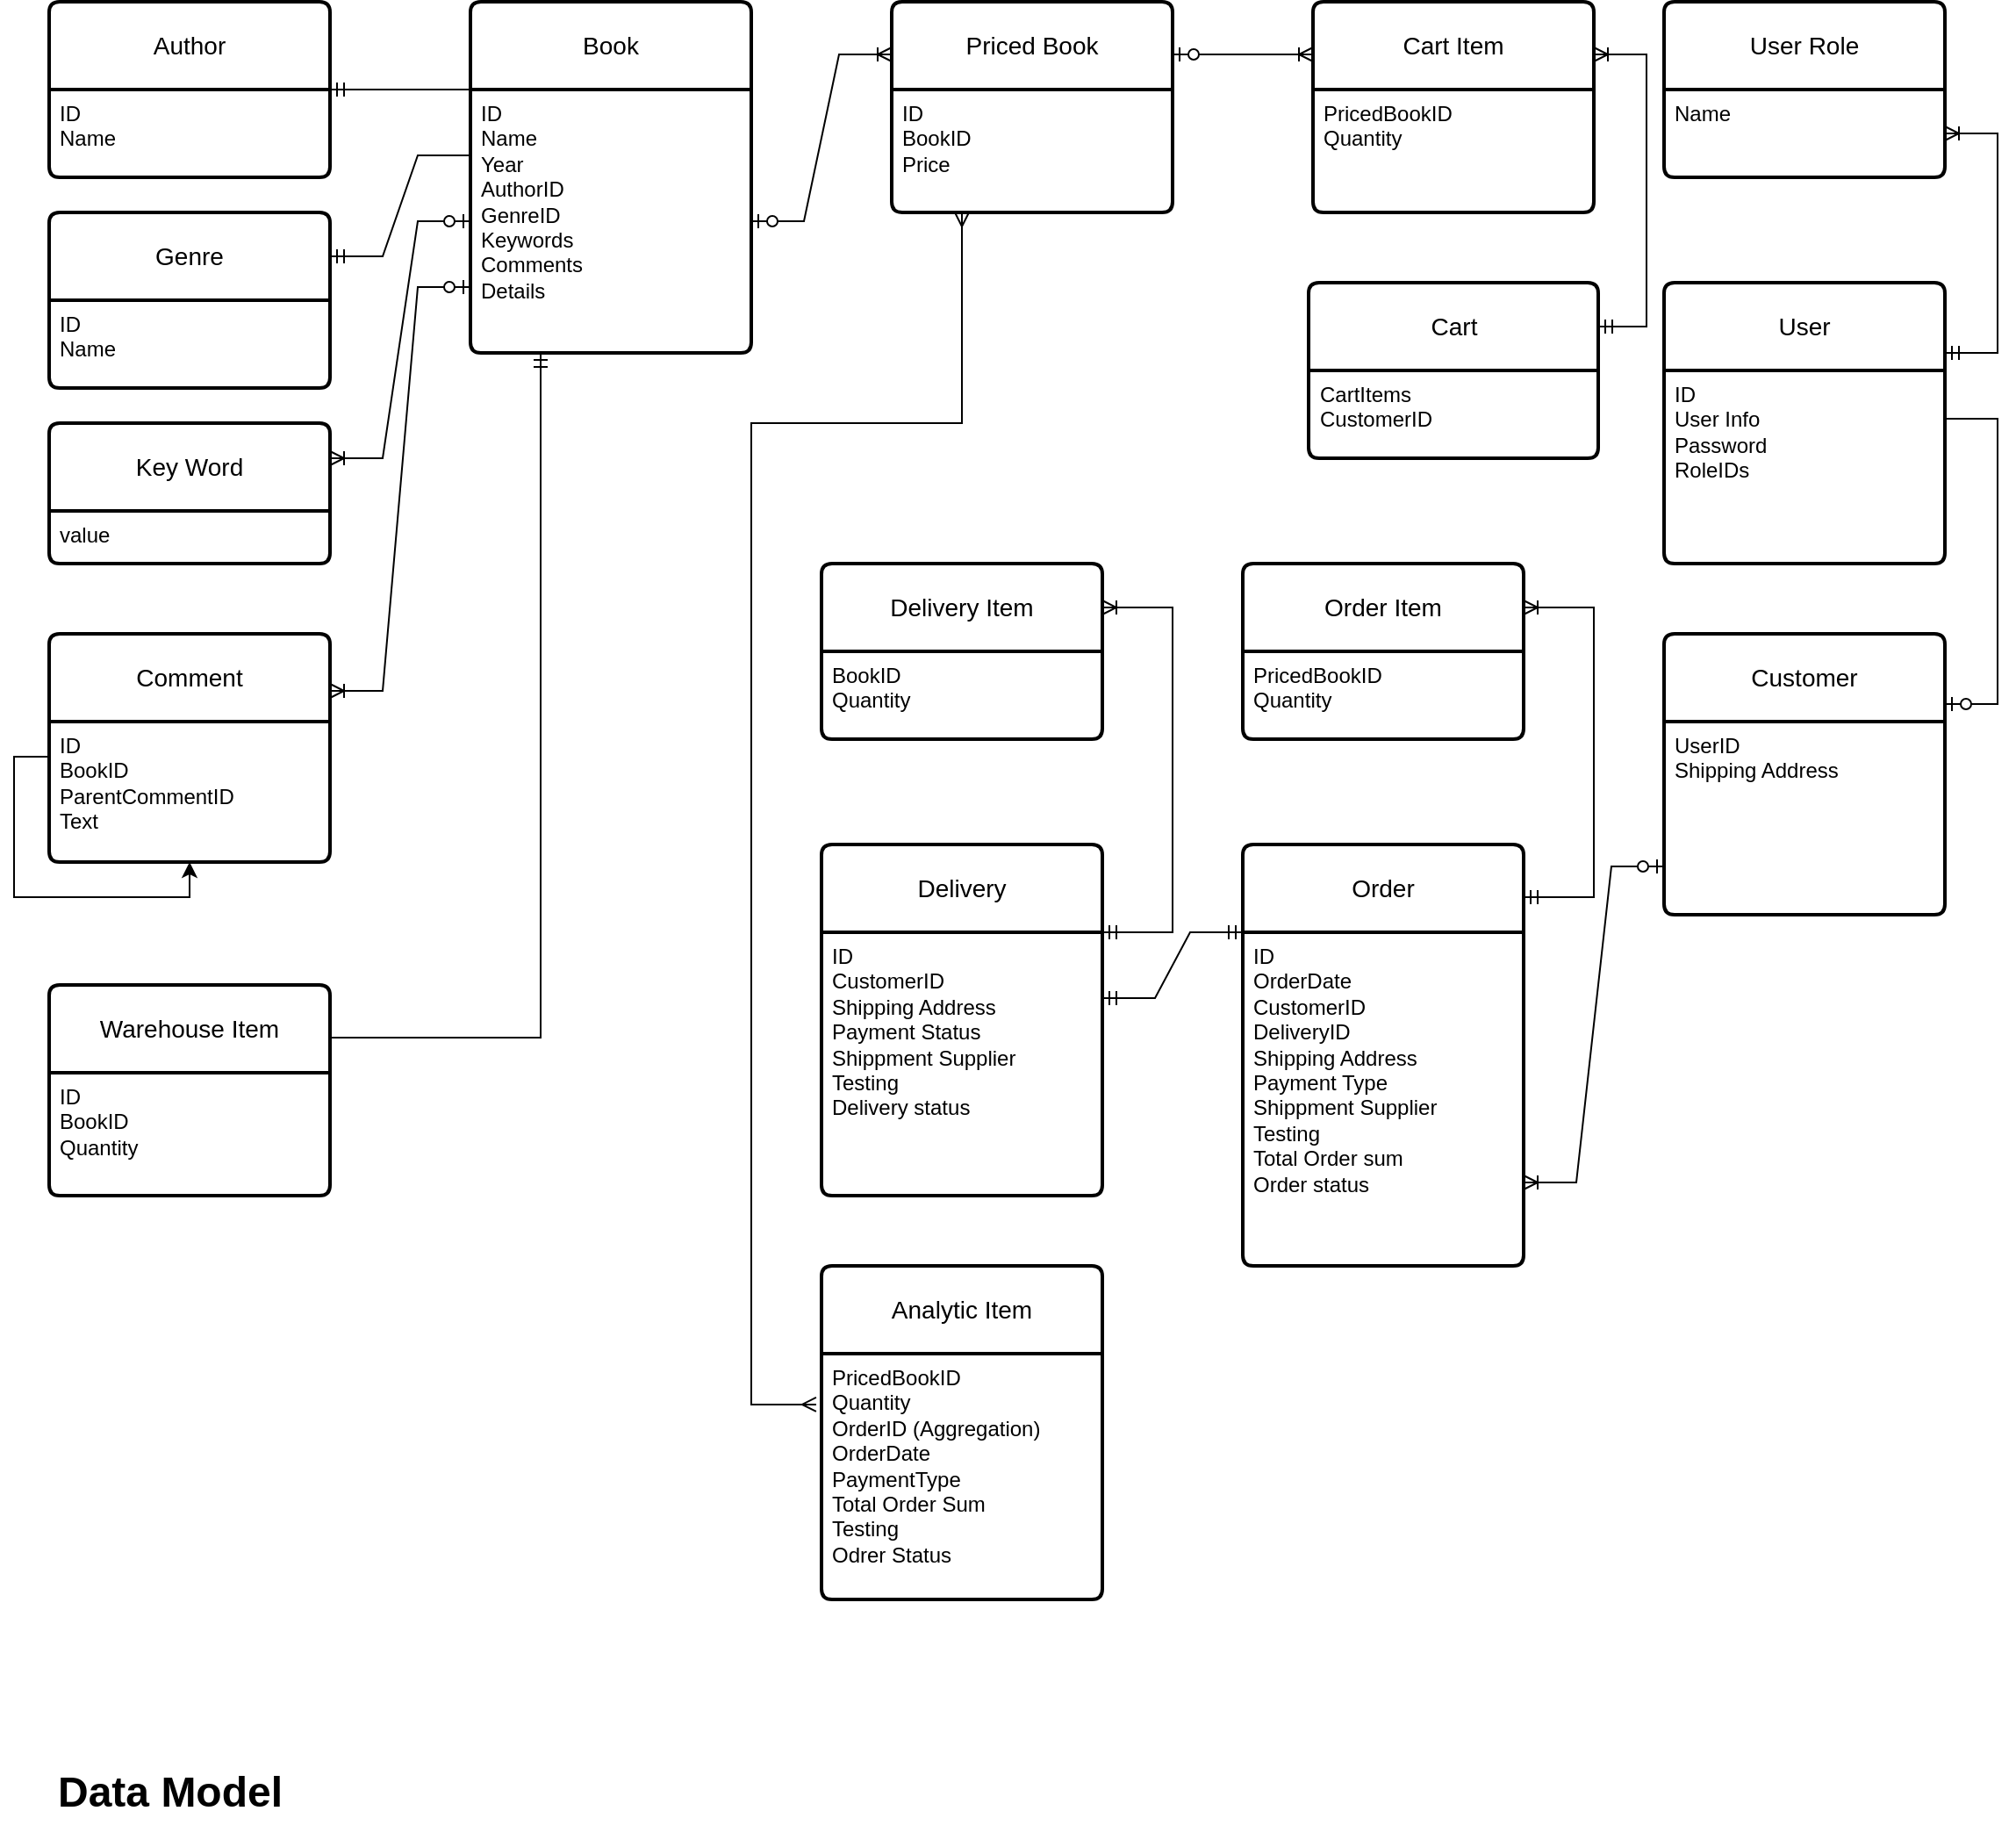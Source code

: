<mxfile version="21.2.1" type="device" pages="11">
  <diagram name="Domain models" id="OaTEwmINEcLH29ulZdK_">
    <mxGraphModel dx="1434" dy="956" grid="1" gridSize="10" guides="1" tooltips="1" connect="1" arrows="1" fold="1" page="1" pageScale="1" pageWidth="1169" pageHeight="1654" math="0" shadow="0">
      <root>
        <mxCell id="0" />
        <mxCell id="1" parent="0" />
        <mxCell id="PrFUWlkEyL-LDRet85R_-5" value="Book" style="swimlane;childLayout=stackLayout;horizontal=1;startSize=50;horizontalStack=0;rounded=1;fontSize=14;fontStyle=0;strokeWidth=2;resizeParent=0;resizeLast=1;shadow=0;dashed=0;align=center;arcSize=4;whiteSpace=wrap;html=1;" parent="1" vertex="1">
          <mxGeometry x="280" y="40" width="160" height="200" as="geometry" />
        </mxCell>
        <mxCell id="PrFUWlkEyL-LDRet85R_-6" value="ID&lt;br&gt;Name&lt;br&gt;Year&lt;br&gt;AuthorID&lt;br&gt;GenreID&lt;br&gt;Keywords&lt;br&gt;Comments&lt;br&gt;Details" style="align=left;strokeColor=none;fillColor=none;spacingLeft=4;fontSize=12;verticalAlign=top;resizable=0;rotatable=0;part=1;html=1;" parent="PrFUWlkEyL-LDRet85R_-5" vertex="1">
          <mxGeometry y="50" width="160" height="150" as="geometry" />
        </mxCell>
        <mxCell id="PrFUWlkEyL-LDRet85R_-8" value="Author" style="swimlane;childLayout=stackLayout;horizontal=1;startSize=50;horizontalStack=0;rounded=1;fontSize=14;fontStyle=0;strokeWidth=2;resizeParent=0;resizeLast=1;shadow=0;dashed=0;align=center;arcSize=4;whiteSpace=wrap;html=1;" parent="1" vertex="1">
          <mxGeometry x="40" y="40" width="160" height="100" as="geometry" />
        </mxCell>
        <mxCell id="PrFUWlkEyL-LDRet85R_-9" value="ID&lt;br&gt;Name" style="align=left;strokeColor=none;fillColor=none;spacingLeft=4;fontSize=12;verticalAlign=top;resizable=0;rotatable=0;part=1;html=1;" parent="PrFUWlkEyL-LDRet85R_-8" vertex="1">
          <mxGeometry y="50" width="160" height="50" as="geometry" />
        </mxCell>
        <mxCell id="PrFUWlkEyL-LDRet85R_-11" value="Genre" style="swimlane;childLayout=stackLayout;horizontal=1;startSize=50;horizontalStack=0;rounded=1;fontSize=14;fontStyle=0;strokeWidth=2;resizeParent=0;resizeLast=1;shadow=0;dashed=0;align=center;arcSize=4;whiteSpace=wrap;html=1;" parent="1" vertex="1">
          <mxGeometry x="40" y="160" width="160" height="100" as="geometry" />
        </mxCell>
        <mxCell id="PrFUWlkEyL-LDRet85R_-12" value="ID&lt;br&gt;Name" style="align=left;strokeColor=none;fillColor=none;spacingLeft=4;fontSize=12;verticalAlign=top;resizable=0;rotatable=0;part=1;html=1;" parent="PrFUWlkEyL-LDRet85R_-11" vertex="1">
          <mxGeometry y="50" width="160" height="50" as="geometry" />
        </mxCell>
        <mxCell id="PrFUWlkEyL-LDRet85R_-13" value="" style="edgeStyle=entityRelationEdgeStyle;fontSize=12;html=1;endArrow=ERmandOne;rounded=0;entryX=1;entryY=0;entryDx=0;entryDy=0;exitX=0;exitY=0;exitDx=0;exitDy=0;" parent="1" source="PrFUWlkEyL-LDRet85R_-6" target="PrFUWlkEyL-LDRet85R_-9" edge="1">
          <mxGeometry width="100" height="100" relative="1" as="geometry">
            <mxPoint x="350" y="120" as="sourcePoint" />
            <mxPoint x="240" y="130" as="targetPoint" />
          </mxGeometry>
        </mxCell>
        <mxCell id="PrFUWlkEyL-LDRet85R_-14" value="" style="edgeStyle=entityRelationEdgeStyle;fontSize=12;html=1;endArrow=ERmandOne;rounded=0;entryX=1;entryY=0.25;entryDx=0;entryDy=0;exitX=0;exitY=0.25;exitDx=0;exitDy=0;" parent="1" source="PrFUWlkEyL-LDRet85R_-6" target="PrFUWlkEyL-LDRet85R_-11" edge="1">
          <mxGeometry width="100" height="100" relative="1" as="geometry">
            <mxPoint x="370" y="128" as="sourcePoint" />
            <mxPoint x="240" y="190" as="targetPoint" />
          </mxGeometry>
        </mxCell>
        <mxCell id="PrFUWlkEyL-LDRet85R_-15" value="Key Word" style="swimlane;childLayout=stackLayout;horizontal=1;startSize=50;horizontalStack=0;rounded=1;fontSize=14;fontStyle=0;strokeWidth=2;resizeParent=0;resizeLast=1;shadow=0;dashed=0;align=center;arcSize=4;whiteSpace=wrap;html=1;" parent="1" vertex="1">
          <mxGeometry x="40" y="280" width="160" height="80" as="geometry" />
        </mxCell>
        <mxCell id="PrFUWlkEyL-LDRet85R_-16" value="value" style="align=left;strokeColor=none;fillColor=none;spacingLeft=4;fontSize=12;verticalAlign=top;resizable=0;rotatable=0;part=1;html=1;" parent="PrFUWlkEyL-LDRet85R_-15" vertex="1">
          <mxGeometry y="50" width="160" height="30" as="geometry" />
        </mxCell>
        <mxCell id="PrFUWlkEyL-LDRet85R_-18" value="" style="edgeStyle=entityRelationEdgeStyle;fontSize=12;html=1;endArrow=ERoneToMany;startArrow=ERzeroToOne;rounded=0;entryX=1;entryY=0.25;entryDx=0;entryDy=0;exitX=0;exitY=0.5;exitDx=0;exitDy=0;" parent="1" source="PrFUWlkEyL-LDRet85R_-6" target="PrFUWlkEyL-LDRet85R_-15" edge="1">
          <mxGeometry width="100" height="100" relative="1" as="geometry">
            <mxPoint x="390" y="190" as="sourcePoint" />
            <mxPoint x="740" y="310" as="targetPoint" />
          </mxGeometry>
        </mxCell>
        <mxCell id="PrFUWlkEyL-LDRet85R_-19" value="Comment" style="swimlane;childLayout=stackLayout;horizontal=1;startSize=50;horizontalStack=0;rounded=1;fontSize=14;fontStyle=0;strokeWidth=2;resizeParent=0;resizeLast=1;shadow=0;dashed=0;align=center;arcSize=4;whiteSpace=wrap;html=1;" parent="1" vertex="1">
          <mxGeometry x="40" y="400" width="160" height="130" as="geometry" />
        </mxCell>
        <mxCell id="PrFUWlkEyL-LDRet85R_-20" value="ID&lt;br&gt;BookID&lt;br&gt;ParentCommentID&lt;br&gt;Text" style="align=left;strokeColor=none;fillColor=none;spacingLeft=4;fontSize=12;verticalAlign=top;resizable=0;rotatable=0;part=1;html=1;" parent="PrFUWlkEyL-LDRet85R_-19" vertex="1">
          <mxGeometry y="50" width="160" height="80" as="geometry" />
        </mxCell>
        <mxCell id="PrFUWlkEyL-LDRet85R_-38" style="edgeStyle=orthogonalEdgeStyle;rounded=0;orthogonalLoop=1;jettySize=auto;html=1;exitX=0;exitY=0.25;exitDx=0;exitDy=0;entryX=0.5;entryY=1;entryDx=0;entryDy=0;" parent="PrFUWlkEyL-LDRet85R_-19" source="PrFUWlkEyL-LDRet85R_-20" target="PrFUWlkEyL-LDRet85R_-20" edge="1">
          <mxGeometry relative="1" as="geometry" />
        </mxCell>
        <mxCell id="PrFUWlkEyL-LDRet85R_-22" value="" style="edgeStyle=entityRelationEdgeStyle;fontSize=12;html=1;endArrow=ERoneToMany;startArrow=ERzeroToOne;rounded=0;entryX=1;entryY=0.25;entryDx=0;entryDy=0;exitX=0;exitY=0.75;exitDx=0;exitDy=0;" parent="1" source="PrFUWlkEyL-LDRet85R_-6" target="PrFUWlkEyL-LDRet85R_-19" edge="1">
          <mxGeometry width="100" height="100" relative="1" as="geometry">
            <mxPoint x="590" y="330" as="sourcePoint" />
            <mxPoint x="670" y="432" as="targetPoint" />
          </mxGeometry>
        </mxCell>
        <mxCell id="PrFUWlkEyL-LDRet85R_-23" value="User" style="swimlane;childLayout=stackLayout;horizontal=1;startSize=50;horizontalStack=0;rounded=1;fontSize=14;fontStyle=0;strokeWidth=2;resizeParent=0;resizeLast=1;shadow=0;dashed=0;align=center;arcSize=4;whiteSpace=wrap;html=1;" parent="1" vertex="1">
          <mxGeometry x="960" y="200" width="160" height="160" as="geometry" />
        </mxCell>
        <mxCell id="PrFUWlkEyL-LDRet85R_-24" value="ID&lt;br&gt;User Info&lt;br&gt;Password&lt;br&gt;RoleIDs" style="align=left;strokeColor=none;fillColor=none;spacingLeft=4;fontSize=12;verticalAlign=top;resizable=0;rotatable=0;part=1;html=1;" parent="PrFUWlkEyL-LDRet85R_-23" vertex="1">
          <mxGeometry y="50" width="160" height="110" as="geometry" />
        </mxCell>
        <mxCell id="PrFUWlkEyL-LDRet85R_-25" value="User Role" style="swimlane;childLayout=stackLayout;horizontal=1;startSize=50;horizontalStack=0;rounded=1;fontSize=14;fontStyle=0;strokeWidth=2;resizeParent=0;resizeLast=1;shadow=0;dashed=0;align=center;arcSize=4;whiteSpace=wrap;html=1;" parent="1" vertex="1">
          <mxGeometry x="960" y="40" width="160" height="100" as="geometry" />
        </mxCell>
        <mxCell id="PrFUWlkEyL-LDRet85R_-26" value="Name" style="align=left;strokeColor=none;fillColor=none;spacingLeft=4;fontSize=12;verticalAlign=top;resizable=0;rotatable=0;part=1;html=1;" parent="PrFUWlkEyL-LDRet85R_-25" vertex="1">
          <mxGeometry y="50" width="160" height="50" as="geometry" />
        </mxCell>
        <mxCell id="PrFUWlkEyL-LDRet85R_-27" value="" style="edgeStyle=orthogonalEdgeStyle;fontSize=12;html=1;endArrow=ERoneToMany;startArrow=ERmandOne;rounded=0;entryX=1;entryY=0.5;entryDx=0;entryDy=0;exitX=1;exitY=0.25;exitDx=0;exitDy=0;" parent="1" source="PrFUWlkEyL-LDRet85R_-23" target="PrFUWlkEyL-LDRet85R_-26" edge="1">
          <mxGeometry width="100" height="100" relative="1" as="geometry">
            <mxPoint x="1120" y="320" as="sourcePoint" />
            <mxPoint x="800" y="450" as="targetPoint" />
            <Array as="points">
              <mxPoint x="1150" y="240" />
              <mxPoint x="1150" y="115" />
            </Array>
          </mxGeometry>
        </mxCell>
        <mxCell id="PrFUWlkEyL-LDRet85R_-28" value="Priced Book" style="swimlane;childLayout=stackLayout;horizontal=1;startSize=50;horizontalStack=0;rounded=1;fontSize=14;fontStyle=0;strokeWidth=2;resizeParent=0;resizeLast=1;shadow=0;dashed=0;align=center;arcSize=4;whiteSpace=wrap;html=1;" parent="1" vertex="1">
          <mxGeometry x="520" y="40" width="160" height="120" as="geometry" />
        </mxCell>
        <mxCell id="PrFUWlkEyL-LDRet85R_-29" value="ID&lt;br&gt;BookID&lt;br&gt;Price" style="align=left;strokeColor=none;fillColor=none;spacingLeft=4;fontSize=12;verticalAlign=top;resizable=0;rotatable=0;part=1;html=1;" parent="PrFUWlkEyL-LDRet85R_-28" vertex="1">
          <mxGeometry y="50" width="160" height="70" as="geometry" />
        </mxCell>
        <mxCell id="PrFUWlkEyL-LDRet85R_-30" value="Cart Item" style="swimlane;childLayout=stackLayout;horizontal=1;startSize=50;horizontalStack=0;rounded=1;fontSize=14;fontStyle=0;strokeWidth=2;resizeParent=0;resizeLast=1;shadow=0;dashed=0;align=center;arcSize=4;whiteSpace=wrap;html=1;" parent="1" vertex="1">
          <mxGeometry x="760" y="40" width="160" height="120" as="geometry" />
        </mxCell>
        <mxCell id="PrFUWlkEyL-LDRet85R_-31" value="PricedBookID&lt;br&gt;Quantity" style="align=left;strokeColor=none;fillColor=none;spacingLeft=4;fontSize=12;verticalAlign=top;resizable=0;rotatable=0;part=1;html=1;" parent="PrFUWlkEyL-LDRet85R_-30" vertex="1">
          <mxGeometry y="50" width="160" height="70" as="geometry" />
        </mxCell>
        <mxCell id="PrFUWlkEyL-LDRet85R_-32" value="Cart" style="swimlane;childLayout=stackLayout;horizontal=1;startSize=50;horizontalStack=0;rounded=1;fontSize=14;fontStyle=0;strokeWidth=2;resizeParent=0;resizeLast=1;shadow=0;dashed=0;align=center;arcSize=4;whiteSpace=wrap;html=1;" parent="1" vertex="1">
          <mxGeometry x="757.5" y="200" width="165" height="100" as="geometry" />
        </mxCell>
        <mxCell id="PrFUWlkEyL-LDRet85R_-33" value="CartItems&lt;br&gt;CustomerID" style="align=left;strokeColor=none;fillColor=none;spacingLeft=4;fontSize=12;verticalAlign=top;resizable=0;rotatable=0;part=1;html=1;" parent="PrFUWlkEyL-LDRet85R_-32" vertex="1">
          <mxGeometry y="50" width="165" height="50" as="geometry" />
        </mxCell>
        <mxCell id="PrFUWlkEyL-LDRet85R_-35" value="" style="edgeStyle=entityRelationEdgeStyle;fontSize=12;html=1;endArrow=ERoneToMany;startArrow=ERzeroToOne;rounded=0;entryX=0;entryY=0.25;entryDx=0;entryDy=0;exitX=1;exitY=0.25;exitDx=0;exitDy=0;" parent="1" source="PrFUWlkEyL-LDRet85R_-28" target="PrFUWlkEyL-LDRet85R_-30" edge="1">
          <mxGeometry width="100" height="100" relative="1" as="geometry">
            <mxPoint x="640" y="290" as="sourcePoint" />
            <mxPoint x="740" y="190" as="targetPoint" />
          </mxGeometry>
        </mxCell>
        <mxCell id="PrFUWlkEyL-LDRet85R_-40" value="" style="edgeStyle=orthogonalEdgeStyle;fontSize=12;html=1;endArrow=ERoneToMany;startArrow=ERmandOne;rounded=0;entryX=1;entryY=0.25;entryDx=0;entryDy=0;exitX=1;exitY=0.25;exitDx=0;exitDy=0;" parent="1" source="PrFUWlkEyL-LDRet85R_-32" target="PrFUWlkEyL-LDRet85R_-30" edge="1">
          <mxGeometry width="100" height="100" relative="1" as="geometry">
            <mxPoint x="930" y="270" as="sourcePoint" />
            <mxPoint x="730" y="170" as="targetPoint" />
            <Array as="points">
              <mxPoint x="950" y="225" />
              <mxPoint x="950" y="70" />
            </Array>
          </mxGeometry>
        </mxCell>
        <mxCell id="PrFUWlkEyL-LDRet85R_-43" value="" style="edgeStyle=entityRelationEdgeStyle;fontSize=12;html=1;endArrow=ERoneToMany;startArrow=ERzeroToOne;rounded=0;entryX=0;entryY=0.25;entryDx=0;entryDy=0;" parent="1" source="PrFUWlkEyL-LDRet85R_-6" target="PrFUWlkEyL-LDRet85R_-28" edge="1">
          <mxGeometry width="100" height="100" relative="1" as="geometry">
            <mxPoint x="440" y="340" as="sourcePoint" />
            <mxPoint x="540" y="240" as="targetPoint" />
          </mxGeometry>
        </mxCell>
        <mxCell id="PrFUWlkEyL-LDRet85R_-45" value="Order" style="swimlane;childLayout=stackLayout;horizontal=1;startSize=50;horizontalStack=0;rounded=1;fontSize=14;fontStyle=0;strokeWidth=2;resizeParent=0;resizeLast=1;shadow=0;dashed=0;align=center;arcSize=4;whiteSpace=wrap;html=1;" parent="1" vertex="1">
          <mxGeometry x="720" y="520" width="160" height="240" as="geometry" />
        </mxCell>
        <mxCell id="PrFUWlkEyL-LDRet85R_-46" value="ID&lt;br&gt;OrderDate&lt;br&gt;CustomerID&lt;br&gt;DeliveryID&lt;br&gt;Shipping Address&lt;br&gt;Payment Type&lt;br&gt;Shippment Supplier&lt;br&gt;Testing&lt;br&gt;Total Order sum&lt;br&gt;Order status" style="align=left;strokeColor=none;fillColor=none;spacingLeft=4;fontSize=12;verticalAlign=top;resizable=0;rotatable=0;part=1;html=1;" parent="PrFUWlkEyL-LDRet85R_-45" vertex="1">
          <mxGeometry y="50" width="160" height="190" as="geometry" />
        </mxCell>
        <mxCell id="PrFUWlkEyL-LDRet85R_-47" value="Order Item" style="swimlane;childLayout=stackLayout;horizontal=1;startSize=50;horizontalStack=0;rounded=1;fontSize=14;fontStyle=0;strokeWidth=2;resizeParent=0;resizeLast=1;shadow=0;dashed=0;align=center;arcSize=4;whiteSpace=wrap;html=1;" parent="1" vertex="1">
          <mxGeometry x="720" y="360" width="160" height="100" as="geometry" />
        </mxCell>
        <mxCell id="PrFUWlkEyL-LDRet85R_-48" value="PricedBookID&lt;br style=&quot;border-color: var(--border-color);&quot;&gt;Quantity" style="align=left;strokeColor=none;fillColor=none;spacingLeft=4;fontSize=12;verticalAlign=top;resizable=0;rotatable=0;part=1;html=1;" parent="PrFUWlkEyL-LDRet85R_-47" vertex="1">
          <mxGeometry y="50" width="160" height="50" as="geometry" />
        </mxCell>
        <mxCell id="PrFUWlkEyL-LDRet85R_-53" value="Customer" style="swimlane;childLayout=stackLayout;horizontal=1;startSize=50;horizontalStack=0;rounded=1;fontSize=14;fontStyle=0;strokeWidth=2;resizeParent=0;resizeLast=1;shadow=0;dashed=0;align=center;arcSize=4;whiteSpace=wrap;html=1;" parent="1" vertex="1">
          <mxGeometry x="960" y="400" width="160" height="160" as="geometry" />
        </mxCell>
        <mxCell id="PrFUWlkEyL-LDRet85R_-54" value="UserID&lt;br&gt;Shipping Address" style="align=left;strokeColor=none;fillColor=none;spacingLeft=4;fontSize=12;verticalAlign=top;resizable=0;rotatable=0;part=1;html=1;" parent="PrFUWlkEyL-LDRet85R_-53" vertex="1">
          <mxGeometry y="50" width="160" height="110" as="geometry" />
        </mxCell>
        <mxCell id="PrFUWlkEyL-LDRet85R_-55" value="" style="edgeStyle=entityRelationEdgeStyle;fontSize=12;html=1;endArrow=ERzeroToOne;endFill=1;rounded=0;entryX=1;entryY=0.25;entryDx=0;entryDy=0;exitX=1;exitY=0.25;exitDx=0;exitDy=0;" parent="1" source="PrFUWlkEyL-LDRet85R_-24" target="PrFUWlkEyL-LDRet85R_-53" edge="1">
          <mxGeometry width="100" height="100" relative="1" as="geometry">
            <mxPoint x="810" y="480" as="sourcePoint" />
            <mxPoint x="910" y="380" as="targetPoint" />
          </mxGeometry>
        </mxCell>
        <mxCell id="PrFUWlkEyL-LDRet85R_-56" value="" style="edgeStyle=orthogonalEdgeStyle;fontSize=12;html=1;endArrow=ERoneToMany;startArrow=ERmandOne;rounded=0;entryX=1;entryY=0.25;entryDx=0;entryDy=0;" parent="1" source="PrFUWlkEyL-LDRet85R_-45" target="PrFUWlkEyL-LDRet85R_-47" edge="1">
          <mxGeometry width="100" height="100" relative="1" as="geometry">
            <mxPoint x="923" y="570" as="sourcePoint" />
            <mxPoint x="920" y="415" as="targetPoint" />
            <Array as="points">
              <mxPoint x="920" y="550" />
              <mxPoint x="920" y="385" />
            </Array>
          </mxGeometry>
        </mxCell>
        <mxCell id="PrFUWlkEyL-LDRet85R_-57" value="" style="edgeStyle=entityRelationEdgeStyle;fontSize=12;html=1;endArrow=ERoneToMany;startArrow=ERzeroToOne;rounded=0;exitX=0;exitY=0.75;exitDx=0;exitDy=0;entryX=1;entryY=0.75;entryDx=0;entryDy=0;" parent="1" source="PrFUWlkEyL-LDRet85R_-54" target="PrFUWlkEyL-LDRet85R_-46" edge="1">
          <mxGeometry width="100" height="100" relative="1" as="geometry">
            <mxPoint x="970" y="440" as="sourcePoint" />
            <mxPoint x="810" y="440" as="targetPoint" />
          </mxGeometry>
        </mxCell>
        <mxCell id="PrFUWlkEyL-LDRet85R_-58" value="Delivery" style="swimlane;childLayout=stackLayout;horizontal=1;startSize=50;horizontalStack=0;rounded=1;fontSize=14;fontStyle=0;strokeWidth=2;resizeParent=0;resizeLast=1;shadow=0;dashed=0;align=center;arcSize=4;whiteSpace=wrap;html=1;" parent="1" vertex="1">
          <mxGeometry x="480" y="520" width="160" height="200" as="geometry" />
        </mxCell>
        <mxCell id="PrFUWlkEyL-LDRet85R_-59" value="ID&lt;br&gt;CustomerID&lt;br&gt;Shipping Address&lt;br&gt;Payment Status&lt;br&gt;Shippment Supplier&lt;br&gt;Testing&lt;br&gt;Delivery status" style="align=left;strokeColor=none;fillColor=none;spacingLeft=4;fontSize=12;verticalAlign=top;resizable=0;rotatable=0;part=1;html=1;" parent="PrFUWlkEyL-LDRet85R_-58" vertex="1">
          <mxGeometry y="50" width="160" height="150" as="geometry" />
        </mxCell>
        <mxCell id="PrFUWlkEyL-LDRet85R_-60" value="" style="edgeStyle=entityRelationEdgeStyle;fontSize=12;html=1;endArrow=ERmandOne;startArrow=ERmandOne;rounded=0;entryX=0;entryY=0;entryDx=0;entryDy=0;exitX=1;exitY=0.25;exitDx=0;exitDy=0;" parent="1" source="PrFUWlkEyL-LDRet85R_-59" target="PrFUWlkEyL-LDRet85R_-46" edge="1">
          <mxGeometry width="100" height="100" relative="1" as="geometry">
            <mxPoint x="640" y="900" as="sourcePoint" />
            <mxPoint x="740" y="800" as="targetPoint" />
          </mxGeometry>
        </mxCell>
        <mxCell id="dcnsVdd98yAVF1H0RKS4-1" value="Delivery Item" style="swimlane;childLayout=stackLayout;horizontal=1;startSize=50;horizontalStack=0;rounded=1;fontSize=14;fontStyle=0;strokeWidth=2;resizeParent=0;resizeLast=1;shadow=0;dashed=0;align=center;arcSize=4;whiteSpace=wrap;html=1;" parent="1" vertex="1">
          <mxGeometry x="480" y="360" width="160" height="100" as="geometry" />
        </mxCell>
        <mxCell id="dcnsVdd98yAVF1H0RKS4-2" value="BookID&lt;br style=&quot;border-color: var(--border-color);&quot;&gt;Quantity" style="align=left;strokeColor=none;fillColor=none;spacingLeft=4;fontSize=12;verticalAlign=top;resizable=0;rotatable=0;part=1;html=1;" parent="dcnsVdd98yAVF1H0RKS4-1" vertex="1">
          <mxGeometry y="50" width="160" height="50" as="geometry" />
        </mxCell>
        <mxCell id="dcnsVdd98yAVF1H0RKS4-3" value="" style="edgeStyle=orthogonalEdgeStyle;fontSize=12;html=1;endArrow=ERoneToMany;startArrow=ERmandOne;rounded=0;entryX=1;entryY=0.25;entryDx=0;entryDy=0;exitX=1;exitY=0;exitDx=0;exitDy=0;" parent="1" source="PrFUWlkEyL-LDRet85R_-59" target="dcnsVdd98yAVF1H0RKS4-1" edge="1">
          <mxGeometry width="100" height="100" relative="1" as="geometry">
            <mxPoint x="640" y="530" as="sourcePoint" />
            <mxPoint x="890" y="395" as="targetPoint" />
            <Array as="points">
              <mxPoint x="680" y="570" />
              <mxPoint x="680" y="385" />
            </Array>
          </mxGeometry>
        </mxCell>
        <mxCell id="WoGAt-p7Qa03njD8A-Px-1" value="Analytic Item" style="swimlane;childLayout=stackLayout;horizontal=1;startSize=50;horizontalStack=0;rounded=1;fontSize=14;fontStyle=0;strokeWidth=2;resizeParent=0;resizeLast=1;shadow=0;dashed=0;align=center;arcSize=4;whiteSpace=wrap;html=1;" parent="1" vertex="1">
          <mxGeometry x="480" y="760" width="160" height="190" as="geometry" />
        </mxCell>
        <mxCell id="WoGAt-p7Qa03njD8A-Px-2" value="PricedBookID &lt;br&gt;Quantity&lt;br style=&quot;border-color: var(--border-color);&quot;&gt;OrderID (Aggregation)&lt;br&gt;OrderDate&lt;br&gt;PaymentType&lt;br&gt;Total Order Sum&lt;br&gt;Testing&lt;br&gt;Odrer Status" style="align=left;strokeColor=none;fillColor=none;spacingLeft=4;fontSize=12;verticalAlign=top;resizable=0;rotatable=0;part=1;html=1;" parent="WoGAt-p7Qa03njD8A-Px-1" vertex="1">
          <mxGeometry y="50" width="160" height="140" as="geometry" />
        </mxCell>
        <mxCell id="h7w8q1KqKPrGDaVFLU1C-1" value="Warehouse Item" style="swimlane;childLayout=stackLayout;horizontal=1;startSize=50;horizontalStack=0;rounded=1;fontSize=14;fontStyle=0;strokeWidth=2;resizeParent=0;resizeLast=1;shadow=0;dashed=0;align=center;arcSize=4;whiteSpace=wrap;html=1;" parent="1" vertex="1">
          <mxGeometry x="40" y="600" width="160" height="120" as="geometry" />
        </mxCell>
        <mxCell id="h7w8q1KqKPrGDaVFLU1C-2" value="ID&lt;br&gt;BookID&lt;br&gt;Quantity" style="align=left;strokeColor=none;fillColor=none;spacingLeft=4;fontSize=12;verticalAlign=top;resizable=0;rotatable=0;part=1;html=1;" parent="h7w8q1KqKPrGDaVFLU1C-1" vertex="1">
          <mxGeometry y="50" width="160" height="70" as="geometry" />
        </mxCell>
        <mxCell id="h7w8q1KqKPrGDaVFLU1C-4" value="" style="edgeStyle=orthogonalEdgeStyle;fontSize=12;html=1;endArrow=ERmandOne;rounded=0;entryX=0.25;entryY=1;entryDx=0;entryDy=0;exitX=1;exitY=0.25;exitDx=0;exitDy=0;" parent="1" source="h7w8q1KqKPrGDaVFLU1C-1" target="PrFUWlkEyL-LDRet85R_-6" edge="1">
          <mxGeometry width="100" height="100" relative="1" as="geometry">
            <mxPoint x="260" y="500" as="sourcePoint" />
            <mxPoint x="360" y="400" as="targetPoint" />
          </mxGeometry>
        </mxCell>
        <mxCell id="h7w8q1KqKPrGDaVFLU1C-5" value="" style="edgeStyle=orthogonalEdgeStyle;fontSize=12;html=1;endArrow=ERmany;startArrow=ERmany;rounded=0;exitX=-0.019;exitY=0.207;exitDx=0;exitDy=0;exitPerimeter=0;entryX=0.25;entryY=1;entryDx=0;entryDy=0;" parent="1" source="WoGAt-p7Qa03njD8A-Px-2" target="PrFUWlkEyL-LDRet85R_-29" edge="1">
          <mxGeometry width="100" height="100" relative="1" as="geometry">
            <mxPoint x="570" y="530" as="sourcePoint" />
            <mxPoint x="550" y="190" as="targetPoint" />
            <Array as="points">
              <mxPoint x="440" y="839" />
              <mxPoint x="440" y="280" />
              <mxPoint x="560" y="280" />
            </Array>
          </mxGeometry>
        </mxCell>
        <mxCell id="SbvoxrAVaE0Pn25d-lSj-1" value="&lt;h1&gt;Data Model&lt;/h1&gt;" style="text;html=1;strokeColor=none;fillColor=none;spacing=5;spacingTop=-20;whiteSpace=wrap;overflow=hidden;rounded=0;" vertex="1" parent="1">
          <mxGeometry x="40" y="1040" width="650" height="50" as="geometry" />
        </mxCell>
      </root>
    </mxGraphModel>
  </diagram>
  <diagram id="EbObgDhVQDn8OJcDHb_3" name="Bounded Context">
    <mxGraphModel dx="1434" dy="956" grid="1" gridSize="10" guides="1" tooltips="1" connect="1" arrows="1" fold="1" page="1" pageScale="1" pageWidth="1169" pageHeight="1654" math="0" shadow="0">
      <root>
        <mxCell id="0" />
        <mxCell id="1" parent="0" />
        <mxCell id="I_jMFjRN5UKc5youTHJK-2" value="" style="rounded=1;arcSize=10;whiteSpace=wrap;html=1;align=center;dashed=1;fillColor=#d5e8d4;strokeColor=#82b366;" parent="1" vertex="1">
          <mxGeometry x="680" y="200" width="460" height="360" as="geometry" />
        </mxCell>
        <mxCell id="3rU9WJzuj6vpkD7zED3n-41" value="" style="rounded=1;arcSize=10;whiteSpace=wrap;html=1;align=center;dashed=1;fillColor=#dae8fc;strokeColor=#6c8ebf;" parent="1" vertex="1">
          <mxGeometry x="50" y="50" width="590" height="350" as="geometry" />
        </mxCell>
        <mxCell id="3rU9WJzuj6vpkD7zED3n-33" style="edgeStyle=orthogonalEdgeStyle;rounded=0;orthogonalLoop=1;jettySize=auto;html=1;exitX=1;exitY=0.5;exitDx=0;exitDy=0;entryX=0;entryY=0.5;entryDx=0;entryDy=0;" parent="1" source="3rU9WJzuj6vpkD7zED3n-25" target="3rU9WJzuj6vpkD7zED3n-31" edge="1">
          <mxGeometry relative="1" as="geometry" />
        </mxCell>
        <mxCell id="3rU9WJzuj6vpkD7zED3n-25" value="Author" style="rounded=1;arcSize=10;whiteSpace=wrap;html=1;align=center;" parent="1" vertex="1">
          <mxGeometry x="70" y="90" width="100" height="40" as="geometry" />
        </mxCell>
        <mxCell id="3rU9WJzuj6vpkD7zED3n-34" style="rounded=0;orthogonalLoop=1;jettySize=auto;html=1;exitX=1;exitY=0.5;exitDx=0;exitDy=0;entryX=0.25;entryY=1;entryDx=0;entryDy=0;edgeStyle=orthogonalEdgeStyle;" parent="1" source="3rU9WJzuj6vpkD7zED3n-28" target="3rU9WJzuj6vpkD7zED3n-31" edge="1">
          <mxGeometry relative="1" as="geometry" />
        </mxCell>
        <mxCell id="3rU9WJzuj6vpkD7zED3n-28" value="Genre" style="rounded=1;arcSize=10;whiteSpace=wrap;html=1;align=center;" parent="1" vertex="1">
          <mxGeometry x="70" y="170" width="100" height="40" as="geometry" />
        </mxCell>
        <mxCell id="3rU9WJzuj6vpkD7zED3n-35" style="rounded=0;orthogonalLoop=1;jettySize=auto;html=1;exitX=1;exitY=0.5;exitDx=0;exitDy=0;edgeStyle=orthogonalEdgeStyle;" parent="1" source="3rU9WJzuj6vpkD7zED3n-29" edge="1">
          <mxGeometry relative="1" as="geometry">
            <mxPoint x="260" y="130" as="targetPoint" />
          </mxGeometry>
        </mxCell>
        <mxCell id="3rU9WJzuj6vpkD7zED3n-29" value="Key Word" style="rounded=1;arcSize=10;whiteSpace=wrap;html=1;align=center;" parent="1" vertex="1">
          <mxGeometry x="70" y="250" width="100" height="40" as="geometry" />
        </mxCell>
        <mxCell id="3rU9WJzuj6vpkD7zED3n-36" style="rounded=0;orthogonalLoop=1;jettySize=auto;html=1;exitX=1;exitY=0.5;exitDx=0;exitDy=0;entryX=0.75;entryY=1;entryDx=0;entryDy=0;edgeStyle=orthogonalEdgeStyle;" parent="1" source="3rU9WJzuj6vpkD7zED3n-30" target="3rU9WJzuj6vpkD7zED3n-31" edge="1">
          <mxGeometry relative="1" as="geometry" />
        </mxCell>
        <mxCell id="3rU9WJzuj6vpkD7zED3n-30" value="Comment" style="rounded=1;arcSize=10;whiteSpace=wrap;html=1;align=center;" parent="1" vertex="1">
          <mxGeometry x="70" y="330" width="100" height="40" as="geometry" />
        </mxCell>
        <mxCell id="3rU9WJzuj6vpkD7zED3n-37" style="edgeStyle=orthogonalEdgeStyle;rounded=0;orthogonalLoop=1;jettySize=auto;html=1;exitX=1;exitY=0.5;exitDx=0;exitDy=0;entryX=0.5;entryY=0;entryDx=0;entryDy=0;" parent="1" source="3rU9WJzuj6vpkD7zED3n-31" target="3rU9WJzuj6vpkD7zED3n-32" edge="1">
          <mxGeometry relative="1" as="geometry" />
        </mxCell>
        <mxCell id="3rU9WJzuj6vpkD7zED3n-31" value="Book" style="rounded=1;arcSize=10;whiteSpace=wrap;html=1;align=center;" parent="1" vertex="1">
          <mxGeometry x="210" y="90" width="100" height="40" as="geometry" />
        </mxCell>
        <mxCell id="H-GJVi_p43uNYEBqbthm-6" style="edgeStyle=orthogonalEdgeStyle;rounded=0;orthogonalLoop=1;jettySize=auto;html=1;exitX=0.5;exitY=1;exitDx=0;exitDy=0;entryX=0.5;entryY=0;entryDx=0;entryDy=0;" parent="1" source="3rU9WJzuj6vpkD7zED3n-32" target="3rU9WJzuj6vpkD7zED3n-38" edge="1">
          <mxGeometry relative="1" as="geometry" />
        </mxCell>
        <mxCell id="3rU9WJzuj6vpkD7zED3n-32" value="Priced Book" style="rounded=1;arcSize=10;whiteSpace=wrap;html=1;align=center;" parent="1" vertex="1">
          <mxGeometry x="330" y="170" width="100" height="40" as="geometry" />
        </mxCell>
        <mxCell id="H-GJVi_p43uNYEBqbthm-5" style="edgeStyle=orthogonalEdgeStyle;rounded=0;orthogonalLoop=1;jettySize=auto;html=1;exitX=0.5;exitY=1;exitDx=0;exitDy=0;entryX=0;entryY=0.5;entryDx=0;entryDy=0;" parent="1" source="3rU9WJzuj6vpkD7zED3n-38" target="3rU9WJzuj6vpkD7zED3n-39" edge="1">
          <mxGeometry relative="1" as="geometry" />
        </mxCell>
        <mxCell id="3rU9WJzuj6vpkD7zED3n-38" value="Cart Item" style="rounded=1;arcSize=10;whiteSpace=wrap;html=1;align=center;" parent="1" vertex="1">
          <mxGeometry x="330" y="250" width="100" height="40" as="geometry" />
        </mxCell>
        <mxCell id="b-fwZ8qsK5EXc7DUmDwQ-1" style="edgeStyle=orthogonalEdgeStyle;rounded=0;orthogonalLoop=1;jettySize=auto;html=1;exitX=1;exitY=0.5;exitDx=0;exitDy=0;entryX=0;entryY=0.5;entryDx=0;entryDy=0;" parent="1" source="3rU9WJzuj6vpkD7zED3n-39" target="GxXRVnFhJCT7yGncX0T1-2" edge="1">
          <mxGeometry relative="1" as="geometry" />
        </mxCell>
        <mxCell id="3rU9WJzuj6vpkD7zED3n-39" value="Cart" style="rounded=1;arcSize=10;whiteSpace=wrap;html=1;align=center;" parent="1" vertex="1">
          <mxGeometry x="490" y="330" width="100" height="40" as="geometry" />
        </mxCell>
        <mxCell id="kbWhTY97k0kbuOlpBIon-4" style="edgeStyle=orthogonalEdgeStyle;rounded=0;orthogonalLoop=1;jettySize=auto;html=1;exitX=0.5;exitY=1;exitDx=0;exitDy=0;entryX=0.5;entryY=0;entryDx=0;entryDy=0;" parent="1" source="kbWhTY97k0kbuOlpBIon-1" target="kbWhTY97k0kbuOlpBIon-2" edge="1">
          <mxGeometry relative="1" as="geometry" />
        </mxCell>
        <mxCell id="kbWhTY97k0kbuOlpBIon-1" value="User Role" style="rounded=1;arcSize=10;whiteSpace=wrap;html=1;align=center;" parent="1" vertex="1">
          <mxGeometry x="490" y="90" width="100" height="40" as="geometry" />
        </mxCell>
        <mxCell id="kbWhTY97k0kbuOlpBIon-5" style="edgeStyle=orthogonalEdgeStyle;rounded=0;orthogonalLoop=1;jettySize=auto;html=1;exitX=0.5;exitY=1;exitDx=0;exitDy=0;entryX=0.5;entryY=0;entryDx=0;entryDy=0;" parent="1" source="kbWhTY97k0kbuOlpBIon-2" target="kbWhTY97k0kbuOlpBIon-3" edge="1">
          <mxGeometry relative="1" as="geometry" />
        </mxCell>
        <mxCell id="kbWhTY97k0kbuOlpBIon-2" value="User" style="rounded=1;arcSize=10;whiteSpace=wrap;html=1;align=center;" parent="1" vertex="1">
          <mxGeometry x="490" y="170" width="100" height="40" as="geometry" />
        </mxCell>
        <mxCell id="H-GJVi_p43uNYEBqbthm-4" style="edgeStyle=orthogonalEdgeStyle;rounded=0;orthogonalLoop=1;jettySize=auto;html=1;exitX=0.5;exitY=1;exitDx=0;exitDy=0;entryX=0.5;entryY=0;entryDx=0;entryDy=0;" parent="1" source="kbWhTY97k0kbuOlpBIon-3" target="3rU9WJzuj6vpkD7zED3n-39" edge="1">
          <mxGeometry relative="1" as="geometry" />
        </mxCell>
        <mxCell id="kbWhTY97k0kbuOlpBIon-3" value="Customer" style="rounded=1;arcSize=10;whiteSpace=wrap;html=1;align=center;" parent="1" vertex="1">
          <mxGeometry x="490" y="250" width="100" height="40" as="geometry" />
        </mxCell>
        <mxCell id="H-GJVi_p43uNYEBqbthm-7" value="" style="rounded=1;arcSize=10;whiteSpace=wrap;html=1;align=center;dashed=1;fillColor=#e1d5e7;strokeColor=#9673a6;" parent="1" vertex="1">
          <mxGeometry x="220" y="440" width="420" height="370" as="geometry" />
        </mxCell>
        <mxCell id="77Ncaiak7-a8WR1uFmUA-3" style="edgeStyle=orthogonalEdgeStyle;rounded=0;orthogonalLoop=1;jettySize=auto;html=1;entryX=0.5;entryY=1;entryDx=0;entryDy=0;" parent="1" source="GxXRVnFhJCT7yGncX0T1-1" target="GxXRVnFhJCT7yGncX0T1-2" edge="1">
          <mxGeometry relative="1" as="geometry" />
        </mxCell>
        <mxCell id="GxXRVnFhJCT7yGncX0T1-1" value="Order Item" style="rounded=1;arcSize=10;whiteSpace=wrap;html=1;align=center;" parent="1" vertex="1">
          <mxGeometry x="710" y="410" width="100" height="40" as="geometry" />
        </mxCell>
        <mxCell id="GxXRVnFhJCT7yGncX0T1-2" value="Order" style="rounded=1;arcSize=10;whiteSpace=wrap;html=1;align=center;" parent="1" vertex="1">
          <mxGeometry x="710" y="330" width="100" height="40" as="geometry" />
        </mxCell>
        <mxCell id="DjOOkCR08gMibAu0U8vc-3" style="edgeStyle=orthogonalEdgeStyle;rounded=0;orthogonalLoop=1;jettySize=auto;html=1;" parent="1" source="GxXRVnFhJCT7yGncX0T1-3" target="GxXRVnFhJCT7yGncX0T1-2" edge="1">
          <mxGeometry relative="1" as="geometry" />
        </mxCell>
        <mxCell id="GxXRVnFhJCT7yGncX0T1-3" value="Delivery" style="rounded=1;arcSize=10;whiteSpace=wrap;html=1;align=center;" parent="1" vertex="1">
          <mxGeometry x="870" y="330" width="100" height="40" as="geometry" />
        </mxCell>
        <mxCell id="77Ncaiak7-a8WR1uFmUA-4" style="edgeStyle=orthogonalEdgeStyle;rounded=0;orthogonalLoop=1;jettySize=auto;html=1;entryX=0.5;entryY=1;entryDx=0;entryDy=0;" parent="1" source="rb-FqGgRquMkNdow6922-1" target="GxXRVnFhJCT7yGncX0T1-3" edge="1">
          <mxGeometry relative="1" as="geometry" />
        </mxCell>
        <mxCell id="rb-FqGgRquMkNdow6922-1" value="Delivery Item" style="rounded=1;arcSize=10;whiteSpace=wrap;html=1;align=center;" parent="1" vertex="1">
          <mxGeometry x="870" y="410" width="100" height="40" as="geometry" />
        </mxCell>
        <mxCell id="I_jMFjRN5UKc5youTHJK-1" value="Analytic Item" style="rounded=1;arcSize=10;whiteSpace=wrap;html=1;align=center;" parent="1" vertex="1">
          <mxGeometry x="510" y="667" width="100" height="40" as="geometry" />
        </mxCell>
        <mxCell id="I_jMFjRN5UKc5youTHJK-3" value="Content Context" style="text;html=1;strokeColor=none;fillColor=none;align=center;verticalAlign=middle;whiteSpace=wrap;rounded=0;fontStyle=1" parent="1" vertex="1">
          <mxGeometry x="310" y="60" width="110" height="30" as="geometry" />
        </mxCell>
        <mxCell id="77Ncaiak7-a8WR1uFmUA-2" style="edgeStyle=orthogonalEdgeStyle;rounded=0;orthogonalLoop=1;jettySize=auto;html=1;entryX=0.5;entryY=0;entryDx=0;entryDy=0;" parent="1" source="77Ncaiak7-a8WR1uFmUA-1" target="GxXRVnFhJCT7yGncX0T1-2" edge="1">
          <mxGeometry relative="1" as="geometry" />
        </mxCell>
        <mxCell id="77Ncaiak7-a8WR1uFmUA-1" value="Customer" style="rounded=1;arcSize=10;whiteSpace=wrap;html=1;align=center;" parent="1" vertex="1">
          <mxGeometry x="710" y="250" width="100" height="40" as="geometry" />
        </mxCell>
        <mxCell id="iEFx7OiRJK8vpt5FCeue-3" style="edgeStyle=orthogonalEdgeStyle;rounded=0;orthogonalLoop=1;jettySize=auto;html=1;entryX=1;entryY=0.5;entryDx=0;entryDy=0;" parent="1" source="iEFx7OiRJK8vpt5FCeue-1" target="77Ncaiak7-a8WR1uFmUA-1" edge="1">
          <mxGeometry relative="1" as="geometry" />
        </mxCell>
        <mxCell id="iEFx7OiRJK8vpt5FCeue-1" value="User" style="rounded=1;arcSize=10;whiteSpace=wrap;html=1;align=center;" parent="1" vertex="1">
          <mxGeometry x="870" y="250" width="100" height="40" as="geometry" />
        </mxCell>
        <mxCell id="iEFx7OiRJK8vpt5FCeue-4" style="edgeStyle=orthogonalEdgeStyle;rounded=0;orthogonalLoop=1;jettySize=auto;html=1;entryX=1;entryY=0.5;entryDx=0;entryDy=0;" parent="1" source="iEFx7OiRJK8vpt5FCeue-2" target="iEFx7OiRJK8vpt5FCeue-1" edge="1">
          <mxGeometry relative="1" as="geometry" />
        </mxCell>
        <mxCell id="iEFx7OiRJK8vpt5FCeue-2" value="User Role" style="rounded=1;arcSize=10;whiteSpace=wrap;html=1;align=center;" parent="1" vertex="1">
          <mxGeometry x="1030" y="250" width="100" height="40" as="geometry" />
        </mxCell>
        <mxCell id="iEFx7OiRJK8vpt5FCeue-5" value="&lt;b&gt;Analytic Context&lt;/b&gt;" style="text;html=1;strokeColor=none;fillColor=none;align=center;verticalAlign=middle;whiteSpace=wrap;rounded=0;" parent="1" vertex="1">
          <mxGeometry x="370" y="460" width="120" height="30" as="geometry" />
        </mxCell>
        <mxCell id="Kn0CtaChFZEeGfWgLxnx-1" style="edgeStyle=orthogonalEdgeStyle;rounded=0;orthogonalLoop=1;jettySize=auto;html=1;exitX=1;exitY=0.5;exitDx=0;exitDy=0;entryX=0;entryY=0.5;entryDx=0;entryDy=0;" parent="1" source="Kn0CtaChFZEeGfWgLxnx-2" target="Kn0CtaChFZEeGfWgLxnx-10" edge="1">
          <mxGeometry relative="1" as="geometry" />
        </mxCell>
        <mxCell id="Kn0CtaChFZEeGfWgLxnx-2" value="Author" style="rounded=1;arcSize=10;whiteSpace=wrap;html=1;align=center;" parent="1" vertex="1">
          <mxGeometry x="250" y="507" width="100" height="40" as="geometry" />
        </mxCell>
        <mxCell id="Kn0CtaChFZEeGfWgLxnx-3" style="rounded=0;orthogonalLoop=1;jettySize=auto;html=1;exitX=1;exitY=0.5;exitDx=0;exitDy=0;entryX=0.25;entryY=1;entryDx=0;entryDy=0;edgeStyle=orthogonalEdgeStyle;" parent="1" source="Kn0CtaChFZEeGfWgLxnx-4" target="Kn0CtaChFZEeGfWgLxnx-10" edge="1">
          <mxGeometry relative="1" as="geometry" />
        </mxCell>
        <mxCell id="Kn0CtaChFZEeGfWgLxnx-4" value="Genre" style="rounded=1;arcSize=10;whiteSpace=wrap;html=1;align=center;" parent="1" vertex="1">
          <mxGeometry x="250" y="587" width="100" height="40" as="geometry" />
        </mxCell>
        <mxCell id="Kn0CtaChFZEeGfWgLxnx-5" style="rounded=0;orthogonalLoop=1;jettySize=auto;html=1;exitX=1;exitY=0.5;exitDx=0;exitDy=0;edgeStyle=orthogonalEdgeStyle;" parent="1" source="Kn0CtaChFZEeGfWgLxnx-6" edge="1">
          <mxGeometry relative="1" as="geometry">
            <mxPoint x="440" y="547" as="targetPoint" />
          </mxGeometry>
        </mxCell>
        <mxCell id="Kn0CtaChFZEeGfWgLxnx-6" value="Key Word" style="rounded=1;arcSize=10;whiteSpace=wrap;html=1;align=center;" parent="1" vertex="1">
          <mxGeometry x="250" y="667" width="100" height="40" as="geometry" />
        </mxCell>
        <mxCell id="Kn0CtaChFZEeGfWgLxnx-7" style="rounded=0;orthogonalLoop=1;jettySize=auto;html=1;exitX=1;exitY=0.5;exitDx=0;exitDy=0;entryX=0.75;entryY=1;entryDx=0;entryDy=0;edgeStyle=orthogonalEdgeStyle;" parent="1" source="Kn0CtaChFZEeGfWgLxnx-8" target="Kn0CtaChFZEeGfWgLxnx-10" edge="1">
          <mxGeometry relative="1" as="geometry" />
        </mxCell>
        <mxCell id="Kn0CtaChFZEeGfWgLxnx-8" value="Comment" style="rounded=1;arcSize=10;whiteSpace=wrap;html=1;align=center;" parent="1" vertex="1">
          <mxGeometry x="250" y="747" width="100" height="40" as="geometry" />
        </mxCell>
        <mxCell id="Kn0CtaChFZEeGfWgLxnx-9" style="edgeStyle=orthogonalEdgeStyle;rounded=0;orthogonalLoop=1;jettySize=auto;html=1;exitX=1;exitY=0.5;exitDx=0;exitDy=0;entryX=0.5;entryY=0;entryDx=0;entryDy=0;" parent="1" source="Kn0CtaChFZEeGfWgLxnx-10" target="Kn0CtaChFZEeGfWgLxnx-11" edge="1">
          <mxGeometry relative="1" as="geometry" />
        </mxCell>
        <mxCell id="Kn0CtaChFZEeGfWgLxnx-10" value="Book" style="rounded=1;arcSize=10;whiteSpace=wrap;html=1;align=center;" parent="1" vertex="1">
          <mxGeometry x="390" y="507" width="100" height="40" as="geometry" />
        </mxCell>
        <mxCell id="Kn0CtaChFZEeGfWgLxnx-12" style="edgeStyle=orthogonalEdgeStyle;rounded=0;orthogonalLoop=1;jettySize=auto;html=1;entryX=0.5;entryY=0;entryDx=0;entryDy=0;" parent="1" source="Kn0CtaChFZEeGfWgLxnx-11" target="I_jMFjRN5UKc5youTHJK-1" edge="1">
          <mxGeometry relative="1" as="geometry" />
        </mxCell>
        <mxCell id="Kn0CtaChFZEeGfWgLxnx-11" value="Priced Book" style="rounded=1;arcSize=10;whiteSpace=wrap;html=1;align=center;" parent="1" vertex="1">
          <mxGeometry x="510" y="587" width="100" height="40" as="geometry" />
        </mxCell>
        <mxCell id="UkF8iOJQ46B5WpIVbzzj-1" value="Order Context" style="text;html=1;strokeColor=none;fillColor=none;align=center;verticalAlign=middle;whiteSpace=wrap;rounded=0;fontStyle=1" parent="1" vertex="1">
          <mxGeometry x="865" y="210" width="110" height="30" as="geometry" />
        </mxCell>
        <mxCell id="b-fwZ8qsK5EXc7DUmDwQ-19" style="edgeStyle=orthogonalEdgeStyle;rounded=0;orthogonalLoop=1;jettySize=auto;html=1;" parent="1" source="b-fwZ8qsK5EXc7DUmDwQ-14" target="b-fwZ8qsK5EXc7DUmDwQ-15" edge="1">
          <mxGeometry relative="1" as="geometry" />
        </mxCell>
        <mxCell id="b-fwZ8qsK5EXc7DUmDwQ-14" value="Book" style="rounded=1;arcSize=10;whiteSpace=wrap;html=1;align=center;" parent="1" vertex="1">
          <mxGeometry x="710" y="500" width="100" height="40" as="geometry" />
        </mxCell>
        <mxCell id="b-fwZ8qsK5EXc7DUmDwQ-16" style="edgeStyle=orthogonalEdgeStyle;rounded=0;orthogonalLoop=1;jettySize=auto;html=1;exitX=0.5;exitY=0;exitDx=0;exitDy=0;entryX=0.5;entryY=1;entryDx=0;entryDy=0;" parent="1" source="b-fwZ8qsK5EXc7DUmDwQ-15" target="GxXRVnFhJCT7yGncX0T1-1" edge="1">
          <mxGeometry relative="1" as="geometry" />
        </mxCell>
        <mxCell id="b-fwZ8qsK5EXc7DUmDwQ-15" value="Priced Book" style="rounded=1;arcSize=10;whiteSpace=wrap;html=1;align=center;" parent="1" vertex="1">
          <mxGeometry x="875" y="500" width="100" height="40" as="geometry" />
        </mxCell>
        <mxCell id="XkNztSPQ2goUs42oU7Vl-1" value="" style="rounded=1;arcSize=10;whiteSpace=wrap;html=1;align=center;dashed=1;fillColor=#fff2cc;strokeColor=#d6b656;" parent="1" vertex="1">
          <mxGeometry x="680" y="600" width="460" height="120" as="geometry" />
        </mxCell>
        <mxCell id="ISzqOc1jTj7GztIuTd0G-3" style="edgeStyle=orthogonalEdgeStyle;rounded=0;orthogonalLoop=1;jettySize=auto;html=1;exitX=1;exitY=0.5;exitDx=0;exitDy=0;entryX=0;entryY=0.5;entryDx=0;entryDy=0;" parent="1" source="ISzqOc1jTj7GztIuTd0G-1" target="ISzqOc1jTj7GztIuTd0G-2" edge="1">
          <mxGeometry relative="1" as="geometry" />
        </mxCell>
        <mxCell id="ISzqOc1jTj7GztIuTd0G-1" value="Book" style="rounded=1;arcSize=10;whiteSpace=wrap;html=1;align=center;" parent="1" vertex="1">
          <mxGeometry x="720" y="640" width="100" height="40" as="geometry" />
        </mxCell>
        <mxCell id="ISzqOc1jTj7GztIuTd0G-2" value="Warehouse Item" style="rounded=1;arcSize=10;whiteSpace=wrap;html=1;align=center;" parent="1" vertex="1">
          <mxGeometry x="875" y="640" width="100" height="40" as="geometry" />
        </mxCell>
        <mxCell id="ISzqOc1jTj7GztIuTd0G-4" value="&lt;b&gt;Warehouse Context&lt;/b&gt;" style="text;html=1;strokeColor=none;fillColor=none;align=center;verticalAlign=middle;whiteSpace=wrap;rounded=0;" parent="1" vertex="1">
          <mxGeometry x="860" y="610" width="120" height="30" as="geometry" />
        </mxCell>
        <mxCell id="sEzkdK3ecNhXYUOD_Hqh-1" value="&lt;h1&gt;Bounded Contexts&lt;/h1&gt;" style="text;html=1;strokeColor=none;fillColor=none;spacing=5;spacingTop=-20;whiteSpace=wrap;overflow=hidden;rounded=0;" vertex="1" parent="1">
          <mxGeometry x="40" y="880" width="650" height="50" as="geometry" />
        </mxCell>
      </root>
    </mxGraphModel>
  </diagram>
  <diagram id="aS27flaXuWVUztagJPwE" name="Microservices-Composition">
    <mxGraphModel dx="1434" dy="956" grid="1" gridSize="10" guides="1" tooltips="1" connect="1" arrows="1" fold="1" page="1" pageScale="1" pageWidth="1169" pageHeight="1654" math="0" shadow="0">
      <root>
        <mxCell id="0" />
        <mxCell id="1" parent="0" />
        <mxCell id="P1YQSnoNsY6W8OqbJ_gu-1" value="" style="rounded=1;arcSize=10;whiteSpace=wrap;html=1;align=center;dashed=1;" parent="1" vertex="1">
          <mxGeometry x="40" y="80" width="400" height="350" as="geometry" />
        </mxCell>
        <mxCell id="tdQ6F81VNWW8GT6dUaO--1" style="edgeStyle=orthogonalEdgeStyle;rounded=0;orthogonalLoop=1;jettySize=auto;html=1;exitX=1;exitY=0.5;exitDx=0;exitDy=0;entryX=0;entryY=0.5;entryDx=0;entryDy=0;" parent="1" source="tdQ6F81VNWW8GT6dUaO--2" target="tdQ6F81VNWW8GT6dUaO--10" edge="1">
          <mxGeometry relative="1" as="geometry" />
        </mxCell>
        <mxCell id="tdQ6F81VNWW8GT6dUaO--2" value="Author" style="rounded=1;arcSize=10;whiteSpace=wrap;html=1;align=center;" parent="1" vertex="1">
          <mxGeometry x="60" y="110" width="100" height="40" as="geometry" />
        </mxCell>
        <mxCell id="tdQ6F81VNWW8GT6dUaO--3" style="rounded=0;orthogonalLoop=1;jettySize=auto;html=1;exitX=1;exitY=0.5;exitDx=0;exitDy=0;entryX=0.25;entryY=1;entryDx=0;entryDy=0;edgeStyle=orthogonalEdgeStyle;" parent="1" source="tdQ6F81VNWW8GT6dUaO--4" target="tdQ6F81VNWW8GT6dUaO--10" edge="1">
          <mxGeometry relative="1" as="geometry" />
        </mxCell>
        <mxCell id="tdQ6F81VNWW8GT6dUaO--4" value="Genre" style="rounded=1;arcSize=10;whiteSpace=wrap;html=1;align=center;" parent="1" vertex="1">
          <mxGeometry x="60" y="190" width="100" height="40" as="geometry" />
        </mxCell>
        <mxCell id="tdQ6F81VNWW8GT6dUaO--5" style="rounded=0;orthogonalLoop=1;jettySize=auto;html=1;exitX=1;exitY=0.5;exitDx=0;exitDy=0;edgeStyle=orthogonalEdgeStyle;" parent="1" source="tdQ6F81VNWW8GT6dUaO--6" edge="1">
          <mxGeometry relative="1" as="geometry">
            <mxPoint x="250" y="150" as="targetPoint" />
          </mxGeometry>
        </mxCell>
        <mxCell id="tdQ6F81VNWW8GT6dUaO--6" value="Key Word" style="rounded=1;arcSize=10;whiteSpace=wrap;html=1;align=center;" parent="1" vertex="1">
          <mxGeometry x="60" y="270" width="100" height="40" as="geometry" />
        </mxCell>
        <mxCell id="tdQ6F81VNWW8GT6dUaO--7" style="rounded=0;orthogonalLoop=1;jettySize=auto;html=1;exitX=1;exitY=0.5;exitDx=0;exitDy=0;entryX=0.75;entryY=1;entryDx=0;entryDy=0;edgeStyle=orthogonalEdgeStyle;" parent="1" source="tdQ6F81VNWW8GT6dUaO--8" target="tdQ6F81VNWW8GT6dUaO--10" edge="1">
          <mxGeometry relative="1" as="geometry" />
        </mxCell>
        <mxCell id="tdQ6F81VNWW8GT6dUaO--8" value="Comment" style="rounded=1;arcSize=10;whiteSpace=wrap;html=1;align=center;" parent="1" vertex="1">
          <mxGeometry x="60" y="350" width="100" height="40" as="geometry" />
        </mxCell>
        <mxCell id="tdQ6F81VNWW8GT6dUaO--9" style="edgeStyle=orthogonalEdgeStyle;rounded=0;orthogonalLoop=1;jettySize=auto;html=1;exitX=1;exitY=0.5;exitDx=0;exitDy=0;entryX=0.5;entryY=0;entryDx=0;entryDy=0;" parent="1" source="tdQ6F81VNWW8GT6dUaO--10" target="tdQ6F81VNWW8GT6dUaO--11" edge="1">
          <mxGeometry relative="1" as="geometry" />
        </mxCell>
        <mxCell id="tdQ6F81VNWW8GT6dUaO--10" value="Book" style="rounded=1;arcSize=10;whiteSpace=wrap;html=1;align=center;" parent="1" vertex="1">
          <mxGeometry x="200" y="110" width="100" height="40" as="geometry" />
        </mxCell>
        <mxCell id="tdQ6F81VNWW8GT6dUaO--11" value="Priced Book" style="rounded=1;arcSize=10;whiteSpace=wrap;html=1;align=center;" parent="1" vertex="1">
          <mxGeometry x="320" y="190" width="100" height="40" as="geometry" />
        </mxCell>
        <mxCell id="yBSwdd3fv_aicermkhzO-1" value="Book Service" style="text;html=1;strokeColor=none;fillColor=none;align=center;verticalAlign=middle;whiteSpace=wrap;rounded=0;fontStyle=1" parent="1" vertex="1">
          <mxGeometry x="195" y="80" width="110" height="30" as="geometry" />
        </mxCell>
        <mxCell id="oZF6bVKVHlrvTYVM0eO--1" value="" style="rounded=1;arcSize=10;whiteSpace=wrap;html=1;align=center;dashed=1;" parent="1" vertex="1">
          <mxGeometry x="680" y="80" width="160" height="270" as="geometry" />
        </mxCell>
        <mxCell id="oZF6bVKVHlrvTYVM0eO--2" value="User Service" style="text;html=1;strokeColor=none;fillColor=none;align=center;verticalAlign=middle;whiteSpace=wrap;rounded=0;fontStyle=1" parent="1" vertex="1">
          <mxGeometry x="705" y="80" width="110" height="30" as="geometry" />
        </mxCell>
        <mxCell id="mlNB2nO9OXoJ7gljewWu-1" value="Customer" style="rounded=1;arcSize=10;whiteSpace=wrap;html=1;align=center;" parent="1" vertex="1">
          <mxGeometry x="710" y="130" width="100" height="40" as="geometry" />
        </mxCell>
        <mxCell id="mlNB2nO9OXoJ7gljewWu-7" style="edgeStyle=orthogonalEdgeStyle;rounded=0;orthogonalLoop=1;jettySize=auto;html=1;entryX=0.5;entryY=1;entryDx=0;entryDy=0;" parent="1" source="mlNB2nO9OXoJ7gljewWu-3" target="mlNB2nO9OXoJ7gljewWu-1" edge="1">
          <mxGeometry relative="1" as="geometry" />
        </mxCell>
        <mxCell id="mlNB2nO9OXoJ7gljewWu-3" value="User" style="rounded=1;arcSize=10;whiteSpace=wrap;html=1;align=center;" parent="1" vertex="1">
          <mxGeometry x="710" y="200" width="100" height="40" as="geometry" />
        </mxCell>
        <mxCell id="mlNB2nO9OXoJ7gljewWu-6" style="edgeStyle=orthogonalEdgeStyle;rounded=0;orthogonalLoop=1;jettySize=auto;html=1;" parent="1" source="mlNB2nO9OXoJ7gljewWu-5" target="mlNB2nO9OXoJ7gljewWu-3" edge="1">
          <mxGeometry relative="1" as="geometry" />
        </mxCell>
        <mxCell id="mlNB2nO9OXoJ7gljewWu-5" value="User Role" style="rounded=1;arcSize=10;whiteSpace=wrap;html=1;align=center;" parent="1" vertex="1">
          <mxGeometry x="710" y="270" width="100" height="40" as="geometry" />
        </mxCell>
        <mxCell id="OY73x_UUevvKTfcO7pFW-1" value="" style="rounded=1;arcSize=10;whiteSpace=wrap;html=1;align=center;dashed=1;" parent="1" vertex="1">
          <mxGeometry x="480" y="80" width="160" height="200" as="geometry" />
        </mxCell>
        <mxCell id="OY73x_UUevvKTfcO7pFW-2" value="Card Service" style="text;html=1;strokeColor=none;fillColor=none;align=center;verticalAlign=middle;whiteSpace=wrap;rounded=0;fontStyle=1" parent="1" vertex="1">
          <mxGeometry x="505" y="90" width="110" height="30" as="geometry" />
        </mxCell>
        <mxCell id="7h6ERZnMtkr8lNrp-X4y-3" style="edgeStyle=orthogonalEdgeStyle;rounded=0;orthogonalLoop=1;jettySize=auto;html=1;exitX=0.5;exitY=0;exitDx=0;exitDy=0;" parent="1" source="7h6ERZnMtkr8lNrp-X4y-1" target="7h6ERZnMtkr8lNrp-X4y-2" edge="1">
          <mxGeometry relative="1" as="geometry" />
        </mxCell>
        <mxCell id="7h6ERZnMtkr8lNrp-X4y-1" value="Cart Item" style="rounded=1;arcSize=10;whiteSpace=wrap;html=1;align=center;" parent="1" vertex="1">
          <mxGeometry x="510" y="200" width="100" height="40" as="geometry" />
        </mxCell>
        <mxCell id="7h6ERZnMtkr8lNrp-X4y-2" value="Cart" style="rounded=1;arcSize=10;whiteSpace=wrap;html=1;align=center;" parent="1" vertex="1">
          <mxGeometry x="510" y="120" width="100" height="40" as="geometry" />
        </mxCell>
        <mxCell id="Xe1dfJx9vSFUGcOUBsxM-1" value="" style="rounded=1;arcSize=10;whiteSpace=wrap;html=1;align=center;dashed=1;" parent="1" vertex="1">
          <mxGeometry x="560" y="400" width="280" height="200" as="geometry" />
        </mxCell>
        <mxCell id="Xe1dfJx9vSFUGcOUBsxM-2" value="Order Service" style="text;html=1;strokeColor=none;fillColor=none;align=center;verticalAlign=middle;whiteSpace=wrap;rounded=0;fontStyle=1" parent="1" vertex="1">
          <mxGeometry x="645" y="400" width="110" height="30" as="geometry" />
        </mxCell>
        <mxCell id="LmbksSD26eDHa_5PeyVd-1" style="edgeStyle=orthogonalEdgeStyle;rounded=0;orthogonalLoop=1;jettySize=auto;html=1;entryX=0.5;entryY=1;entryDx=0;entryDy=0;" parent="1" source="LmbksSD26eDHa_5PeyVd-2" target="LmbksSD26eDHa_5PeyVd-3" edge="1">
          <mxGeometry relative="1" as="geometry" />
        </mxCell>
        <mxCell id="LmbksSD26eDHa_5PeyVd-2" value="Order Item" style="rounded=1;arcSize=10;whiteSpace=wrap;html=1;align=center;" parent="1" vertex="1">
          <mxGeometry x="710" y="515" width="100" height="40" as="geometry" />
        </mxCell>
        <mxCell id="LmbksSD26eDHa_5PeyVd-3" value="Order" style="rounded=1;arcSize=10;whiteSpace=wrap;html=1;align=center;" parent="1" vertex="1">
          <mxGeometry x="710" y="440" width="100" height="40" as="geometry" />
        </mxCell>
        <mxCell id="tNPYdJYk5T-lgLiop2tV-1" style="edgeStyle=orthogonalEdgeStyle;rounded=0;orthogonalLoop=1;jettySize=auto;html=1;entryX=0.5;entryY=1;entryDx=0;entryDy=0;" parent="1" source="tNPYdJYk5T-lgLiop2tV-2" target="tNPYdJYk5T-lgLiop2tV-3" edge="1">
          <mxGeometry relative="1" as="geometry" />
        </mxCell>
        <mxCell id="tNPYdJYk5T-lgLiop2tV-2" value="Delivery Item" style="rounded=1;arcSize=10;whiteSpace=wrap;html=1;align=center;" parent="1" vertex="1">
          <mxGeometry x="580" y="515" width="100" height="40" as="geometry" />
        </mxCell>
        <mxCell id="zdCREVAwdNhMm6k073Ly-1" style="edgeStyle=orthogonalEdgeStyle;rounded=0;orthogonalLoop=1;jettySize=auto;html=1;exitX=1;exitY=0.5;exitDx=0;exitDy=0;" parent="1" source="tNPYdJYk5T-lgLiop2tV-3" target="LmbksSD26eDHa_5PeyVd-3" edge="1">
          <mxGeometry relative="1" as="geometry" />
        </mxCell>
        <mxCell id="tNPYdJYk5T-lgLiop2tV-3" value="Delivery" style="rounded=1;arcSize=10;whiteSpace=wrap;html=1;align=center;" parent="1" vertex="1">
          <mxGeometry x="580" y="440" width="100" height="40" as="geometry" />
        </mxCell>
        <mxCell id="quhNY4cXNARJ2fFtPuAO-1" value="" style="rounded=1;arcSize=10;whiteSpace=wrap;html=1;align=center;dashed=1;" parent="1" vertex="1">
          <mxGeometry x="880" y="80" width="200" height="60" as="geometry" />
        </mxCell>
        <mxCell id="quhNY4cXNARJ2fFtPuAO-2" value="AuthN/AuthZ Service" style="text;html=1;strokeColor=none;fillColor=none;align=center;verticalAlign=middle;whiteSpace=wrap;rounded=0;fontStyle=1" parent="1" vertex="1">
          <mxGeometry x="905" y="80" width="165" height="30" as="geometry" />
        </mxCell>
        <mxCell id="2REaFsEfdGf-8S7lykeN-8" value="" style="rounded=1;arcSize=10;whiteSpace=wrap;html=1;align=center;dashed=1;" parent="1" vertex="1">
          <mxGeometry x="320" y="480" width="160" height="130" as="geometry" />
        </mxCell>
        <mxCell id="2REaFsEfdGf-8S7lykeN-9" value="Analytic Service" style="text;html=1;strokeColor=none;fillColor=none;align=center;verticalAlign=middle;whiteSpace=wrap;rounded=0;fontStyle=1" parent="1" vertex="1">
          <mxGeometry x="345" y="490" width="110" height="30" as="geometry" />
        </mxCell>
        <mxCell id="2REaFsEfdGf-8S7lykeN-12" value="Analytic Item" style="rounded=1;arcSize=10;whiteSpace=wrap;html=1;align=center;" parent="1" vertex="1">
          <mxGeometry x="350" y="530" width="100" height="40" as="geometry" />
        </mxCell>
        <mxCell id="TlwY2XPgHB9NGr1yk0eD-2" value="" style="rounded=1;arcSize=10;whiteSpace=wrap;html=1;align=center;dashed=1;" parent="1" vertex="1">
          <mxGeometry x="880" y="400" width="200" height="60" as="geometry" />
        </mxCell>
        <mxCell id="TlwY2XPgHB9NGr1yk0eD-3" value="Payment Adapter Service" style="text;html=1;strokeColor=none;fillColor=none;align=center;verticalAlign=middle;whiteSpace=wrap;rounded=0;fontStyle=1" parent="1" vertex="1">
          <mxGeometry x="905" y="400" width="165" height="30" as="geometry" />
        </mxCell>
        <mxCell id="TlwY2XPgHB9NGr1yk0eD-4" value="" style="rounded=1;arcSize=10;whiteSpace=wrap;html=1;align=center;dashed=1;" parent="1" vertex="1">
          <mxGeometry x="880" y="480" width="200" height="60" as="geometry" />
        </mxCell>
        <mxCell id="TlwY2XPgHB9NGr1yk0eD-5" value="Shippment Provider &lt;br&gt;Adapter Service" style="text;html=1;strokeColor=none;fillColor=none;align=center;verticalAlign=middle;whiteSpace=wrap;rounded=0;fontStyle=1" parent="1" vertex="1">
          <mxGeometry x="897.5" y="480" width="165" height="30" as="geometry" />
        </mxCell>
        <mxCell id="TlwY2XPgHB9NGr1yk0eD-6" value="Domain Services" style="text;html=1;strokeColor=none;fillColor=none;align=center;verticalAlign=middle;whiteSpace=wrap;rounded=0;" parent="1" vertex="1">
          <mxGeometry x="330" y="20" width="60" height="30" as="geometry" />
        </mxCell>
        <mxCell id="TlwY2XPgHB9NGr1yk0eD-7" value="Application Services" style="text;html=1;strokeColor=none;fillColor=none;align=center;verticalAlign=middle;whiteSpace=wrap;rounded=0;" parent="1" vertex="1">
          <mxGeometry x="955" y="30" width="60" height="30" as="geometry" />
        </mxCell>
        <mxCell id="TlwY2XPgHB9NGr1yk0eD-8" value="" style="rounded=1;arcSize=10;whiteSpace=wrap;html=1;align=center;dashed=1;" parent="1" vertex="1">
          <mxGeometry x="880" y="160" width="200" height="60" as="geometry" />
        </mxCell>
        <mxCell id="TlwY2XPgHB9NGr1yk0eD-9" value="Monitoring Service" style="text;html=1;strokeColor=none;fillColor=none;align=center;verticalAlign=middle;whiteSpace=wrap;rounded=0;fontStyle=1" parent="1" vertex="1">
          <mxGeometry x="905" y="160" width="165" height="30" as="geometry" />
        </mxCell>
        <mxCell id="TlwY2XPgHB9NGr1yk0eD-10" value="" style="rounded=1;arcSize=10;whiteSpace=wrap;html=1;align=center;dashed=1;" parent="1" vertex="1">
          <mxGeometry x="120" y="480" width="160" height="130" as="geometry" />
        </mxCell>
        <mxCell id="TlwY2XPgHB9NGr1yk0eD-11" value="Warehouse Service" style="text;html=1;strokeColor=none;fillColor=none;align=center;verticalAlign=middle;whiteSpace=wrap;rounded=0;fontStyle=1" parent="1" vertex="1">
          <mxGeometry x="145" y="490" width="110" height="30" as="geometry" />
        </mxCell>
        <mxCell id="TlwY2XPgHB9NGr1yk0eD-12" value="Warehouse Item" style="rounded=1;arcSize=10;whiteSpace=wrap;html=1;align=center;" parent="1" vertex="1">
          <mxGeometry x="150" y="530" width="100" height="40" as="geometry" />
        </mxCell>
        <mxCell id="CnTj5d6T6MTWJoZ4-JVf-1" value="" style="rounded=1;arcSize=10;whiteSpace=wrap;html=1;align=center;dashed=1;" parent="1" vertex="1">
          <mxGeometry x="880" y="560" width="200" height="60" as="geometry" />
        </mxCell>
        <mxCell id="CnTj5d6T6MTWJoZ4-JVf-2" value="Admin Panel" style="text;html=1;strokeColor=none;fillColor=none;align=center;verticalAlign=middle;whiteSpace=wrap;rounded=0;fontStyle=1" parent="1" vertex="1">
          <mxGeometry x="897.5" y="560" width="165" height="30" as="geometry" />
        </mxCell>
        <mxCell id="CnTj5d6T6MTWJoZ4-JVf-3" value="" style="rounded=1;arcSize=10;whiteSpace=wrap;html=1;align=center;dashed=1;" parent="1" vertex="1">
          <mxGeometry x="880" y="640" width="200" height="60" as="geometry" />
        </mxCell>
        <mxCell id="CnTj5d6T6MTWJoZ4-JVf-4" value="Customer Panel" style="text;html=1;strokeColor=none;fillColor=none;align=center;verticalAlign=middle;whiteSpace=wrap;rounded=0;fontStyle=1" parent="1" vertex="1">
          <mxGeometry x="897.5" y="640" width="165" height="30" as="geometry" />
        </mxCell>
        <mxCell id="2mNvFevw9E6E1nip0Asw-1" value="&lt;h1&gt;Microservice decomposition&lt;/h1&gt;" style="text;html=1;strokeColor=none;fillColor=none;spacing=5;spacingTop=-20;whiteSpace=wrap;overflow=hidden;rounded=0;" vertex="1" parent="1">
          <mxGeometry x="40" y="800" width="650" height="50" as="geometry" />
        </mxCell>
      </root>
    </mxGraphModel>
  </diagram>
  <diagram id="rqKfryp6l4SBXbvG43K5" name="C4-SystemContext">
    <mxGraphModel dx="1434" dy="956" grid="1" gridSize="10" guides="1" tooltips="1" connect="1" arrows="1" fold="1" page="1" pageScale="1" pageWidth="1169" pageHeight="1654" math="0" shadow="0">
      <root>
        <mxCell id="0" />
        <mxCell id="1" parent="0" />
        <mxCell id="D7NG6ya--6u5mT0shUjb-3" style="edgeStyle=orthogonalEdgeStyle;rounded=0;orthogonalLoop=1;jettySize=auto;html=1;exitX=0.5;exitY=1;exitDx=0;exitDy=0;exitPerimeter=0;entryX=0.5;entryY=0;entryDx=0;entryDy=0;entryPerimeter=0;" edge="1" parent="1" source="D7NG6ya--6u5mT0shUjb-1" target="D7NG6ya--6u5mT0shUjb-2">
          <mxGeometry relative="1" as="geometry" />
        </mxCell>
        <mxCell id="D7NG6ya--6u5mT0shUjb-4" value="Authenticate, search, &lt;br&gt;view, order, deliver and initiate payment &lt;br&gt;for the books using&amp;nbsp;" style="edgeLabel;html=1;align=center;verticalAlign=middle;resizable=0;points=[];" vertex="1" connectable="0" parent="D7NG6ya--6u5mT0shUjb-3">
          <mxGeometry x="-0.26" y="2" relative="1" as="geometry">
            <mxPoint as="offset" />
          </mxGeometry>
        </mxCell>
        <mxCell id="D7NG6ya--6u5mT0shUjb-15" style="rounded=0;orthogonalLoop=1;jettySize=auto;html=1;exitX=1;exitY=0.75;exitDx=0;exitDy=0;exitPerimeter=0;dashed=1;entryX=0.5;entryY=0;entryDx=0;entryDy=0;entryPerimeter=0;" edge="1" parent="1" source="D7NG6ya--6u5mT0shUjb-1" target="D7NG6ya--6u5mT0shUjb-5">
          <mxGeometry relative="1" as="geometry" />
        </mxCell>
        <mxCell id="D7NG6ya--6u5mT0shUjb-16" value="Make payment" style="edgeLabel;html=1;align=center;verticalAlign=middle;resizable=0;points=[];" vertex="1" connectable="0" parent="D7NG6ya--6u5mT0shUjb-15">
          <mxGeometry x="0.183" y="-4" relative="1" as="geometry">
            <mxPoint x="-22" y="-24" as="offset" />
          </mxGeometry>
        </mxCell>
        <object placeholders="1" c4Name="Book store Customer" c4Type="Person" c4Description="Customer of the book store" label="&lt;font style=&quot;font-size: 16px&quot;&gt;&lt;b&gt;%c4Name%&lt;/b&gt;&lt;/font&gt;&lt;div&gt;[%c4Type%]&lt;/div&gt;&lt;br&gt;&lt;div&gt;&lt;font style=&quot;font-size: 11px&quot;&gt;&lt;font&gt;%c4Description%&lt;/font&gt;&lt;/font&gt;&lt;/div&gt;" id="D7NG6ya--6u5mT0shUjb-1">
          <mxCell style="html=1;fontSize=11;dashed=0;whiteSpace=wrap;fillColor=#0050ef;strokeColor=#001DBC;shape=mxgraph.c4.person2;align=center;metaEdit=1;points=[[0.5,0,0],[1,0.5,0],[1,0.75,0],[0.75,1,0],[0.5,1,0],[0.25,1,0],[0,0.75,0],[0,0.5,0]];resizable=0;fontColor=#ffffff;" vertex="1" parent="1">
            <mxGeometry x="420" y="40" width="200" height="180" as="geometry" />
          </mxCell>
        </object>
        <mxCell id="D7NG6ya--6u5mT0shUjb-6" style="edgeStyle=orthogonalEdgeStyle;rounded=0;orthogonalLoop=1;jettySize=auto;html=1;exitX=1;exitY=0.5;exitDx=0;exitDy=0;exitPerimeter=0;dashed=1;" edge="1" parent="1" source="D7NG6ya--6u5mT0shUjb-2" target="D7NG6ya--6u5mT0shUjb-5">
          <mxGeometry relative="1" as="geometry" />
        </mxCell>
        <mxCell id="D7NG6ya--6u5mT0shUjb-14" value="Redirect &lt;br&gt;Customer to pay" style="edgeLabel;html=1;align=center;verticalAlign=middle;resizable=0;points=[];" vertex="1" connectable="0" parent="D7NG6ya--6u5mT0shUjb-6">
          <mxGeometry x="-0.217" y="-1" relative="1" as="geometry">
            <mxPoint x="13" y="-1" as="offset" />
          </mxGeometry>
        </mxCell>
        <mxCell id="D7NG6ya--6u5mT0shUjb-11" style="rounded=0;orthogonalLoop=1;jettySize=auto;html=1;exitX=0.75;exitY=1;exitDx=0;exitDy=0;exitPerimeter=0;entryX=0.5;entryY=0;entryDx=0;entryDy=0;entryPerimeter=0;dashed=1;" edge="1" parent="1" source="D7NG6ya--6u5mT0shUjb-2" target="D7NG6ya--6u5mT0shUjb-8">
          <mxGeometry relative="1" as="geometry" />
        </mxCell>
        <mxCell id="D7NG6ya--6u5mT0shUjb-17" value="Books are shipped &lt;br&gt;and are payed using&amp;nbsp;" style="edgeLabel;html=1;align=center;verticalAlign=middle;resizable=0;points=[];" vertex="1" connectable="0" parent="D7NG6ya--6u5mT0shUjb-11">
          <mxGeometry x="-0.098" y="-1" relative="1" as="geometry">
            <mxPoint as="offset" />
          </mxGeometry>
        </mxCell>
        <mxCell id="D7NG6ya--6u5mT0shUjb-12" value="&lt;br&gt;&lt;span style=&quot;color: rgb(0, 0, 0); font-family: Helvetica; font-size: 11px; font-style: normal; font-variant-ligatures: normal; font-variant-caps: normal; font-weight: 400; letter-spacing: normal; orphans: 2; text-align: center; text-indent: 0px; text-transform: none; widows: 2; word-spacing: 0px; -webkit-text-stroke-width: 0px; background-color: rgb(255, 255, 255); text-decoration-thickness: initial; text-decoration-style: initial; text-decoration-color: initial; float: none; display: inline !important;&quot;&gt;Books are shipped&lt;/span&gt;&lt;br style=&quot;border-color: var(--border-color); color: rgb(0, 0, 0); font-family: Helvetica; font-size: 11px; font-style: normal; font-variant-ligatures: normal; font-variant-caps: normal; font-weight: 400; letter-spacing: normal; orphans: 2; text-align: center; text-indent: 0px; text-transform: none; widows: 2; word-spacing: 0px; -webkit-text-stroke-width: 0px; text-decoration-thickness: initial; text-decoration-style: initial; text-decoration-color: initial;&quot;&gt;&lt;span style=&quot;color: rgb(0, 0, 0); font-family: Helvetica; font-size: 11px; font-style: normal; font-variant-ligatures: normal; font-variant-caps: normal; font-weight: 400; letter-spacing: normal; orphans: 2; text-align: center; text-indent: 0px; text-transform: none; widows: 2; word-spacing: 0px; -webkit-text-stroke-width: 0px; background-color: rgb(255, 255, 255); text-decoration-thickness: initial; text-decoration-style: initial; text-decoration-color: initial; float: none; display: inline !important;&quot;&gt;and are payed using&amp;nbsp;&lt;/span&gt;&lt;br&gt;" style="edgeStyle=orthogonalEdgeStyle;rounded=0;orthogonalLoop=1;jettySize=auto;html=1;exitX=0.5;exitY=1;exitDx=0;exitDy=0;exitPerimeter=0;entryX=0.5;entryY=0;entryDx=0;entryDy=0;entryPerimeter=0;dashed=1;" edge="1" parent="1" source="D7NG6ya--6u5mT0shUjb-2" target="D7NG6ya--6u5mT0shUjb-9">
          <mxGeometry relative="1" as="geometry" />
        </mxCell>
        <mxCell id="D7NG6ya--6u5mT0shUjb-13" style="rounded=0;orthogonalLoop=1;jettySize=auto;html=1;exitX=0.25;exitY=1;exitDx=0;exitDy=0;exitPerimeter=0;dashed=1;entryX=0.5;entryY=0;entryDx=0;entryDy=0;entryPerimeter=0;" edge="1" parent="1" source="D7NG6ya--6u5mT0shUjb-2" target="D7NG6ya--6u5mT0shUjb-10">
          <mxGeometry relative="1" as="geometry" />
        </mxCell>
        <mxCell id="D7NG6ya--6u5mT0shUjb-18" value="Books are shipped&lt;br style=&quot;border-color: var(--border-color);&quot;&gt;and are payed using&amp;nbsp;" style="edgeLabel;html=1;align=center;verticalAlign=middle;resizable=0;points=[];" vertex="1" connectable="0" parent="D7NG6ya--6u5mT0shUjb-13">
          <mxGeometry x="-0.127" relative="1" as="geometry">
            <mxPoint as="offset" />
          </mxGeometry>
        </mxCell>
        <object placeholders="1" c4Name="Book store" c4Type="Software System" c4Description="Allows to search, view information, order, pay and deliver books" label="&lt;font style=&quot;font-size: 16px&quot;&gt;&lt;b&gt;%c4Name%&lt;/b&gt;&lt;/font&gt;&lt;div&gt;[%c4Type%]&lt;/div&gt;&lt;br&gt;&lt;div&gt;&lt;font style=&quot;font-size: 11px&quot;&gt;&lt;font color=&quot;#cccccc&quot;&gt;%c4Description%&lt;/font&gt;&lt;/div&gt;" id="D7NG6ya--6u5mT0shUjb-2">
          <mxCell style="rounded=1;whiteSpace=wrap;html=1;labelBackgroundColor=none;fillColor=#1061B0;fontColor=#ffffff;align=center;arcSize=10;strokeColor=#0D5091;metaEdit=1;resizable=0;points=[[0.25,0,0],[0.5,0,0],[0.75,0,0],[1,0.25,0],[1,0.5,0],[1,0.75,0],[0.75,1,0],[0.5,1,0],[0.25,1,0],[0,0.75,0],[0,0.5,0],[0,0.25,0]];" vertex="1" parent="1">
            <mxGeometry x="400" y="320" width="240" height="120" as="geometry" />
          </mxCell>
        </object>
        <object placeholders="1" c4Name="Payment Service" c4Type="Software System" c4Description="Payment service to manage online payment " label="&lt;font style=&quot;font-size: 16px&quot;&gt;&lt;b&gt;%c4Name%&lt;/b&gt;&lt;/font&gt;&lt;div&gt;[%c4Type%]&lt;/div&gt;&lt;br&gt;&lt;div&gt;&lt;font style=&quot;font-size: 11px&quot;&gt;&lt;font color=&quot;#cccccc&quot;&gt;%c4Description%&lt;/font&gt;&lt;/div&gt;" id="D7NG6ya--6u5mT0shUjb-5">
          <mxCell style="rounded=1;whiteSpace=wrap;html=1;labelBackgroundColor=none;fillColor=#8C8496;fontColor=#ffffff;align=center;arcSize=10;strokeColor=#736782;metaEdit=1;resizable=0;points=[[0.25,0,0],[0.5,0,0],[0.75,0,0],[1,0.25,0],[1,0.5,0],[1,0.75,0],[0.75,1,0],[0.5,1,0],[0.25,1,0],[0,0.75,0],[0,0.5,0],[0,0.25,0]];" vertex="1" parent="1">
            <mxGeometry x="760" y="320" width="240" height="120" as="geometry" />
          </mxCell>
        </object>
        <object placeholders="1" c4Name="Delivery Provider&#xa;(Nova Poshta)" c4Type="Software System" c4Description="Delivery Provider with payment option (Nova Poshta)" label="&lt;font style=&quot;font-size: 16px&quot;&gt;&lt;b&gt;%c4Name%&lt;/b&gt;&lt;/font&gt;&lt;div&gt;[%c4Type%]&lt;/div&gt;&lt;br&gt;&lt;div&gt;&lt;font style=&quot;font-size: 11px&quot;&gt;&lt;font color=&quot;#cccccc&quot;&gt;%c4Description%&lt;/font&gt;&lt;/div&gt;" id="D7NG6ya--6u5mT0shUjb-8">
          <mxCell style="rounded=1;whiteSpace=wrap;html=1;labelBackgroundColor=none;fillColor=#8C8496;fontColor=#ffffff;align=center;arcSize=10;strokeColor=#736782;metaEdit=1;resizable=0;points=[[0.25,0,0],[0.5,0,0],[0.75,0,0],[1,0.25,0],[1,0.5,0],[1,0.75,0],[0.75,1,0],[0.5,1,0],[0.25,1,0],[0,0.75,0],[0,0.5,0],[0,0.25,0]];" vertex="1" parent="1">
            <mxGeometry x="760" y="520" width="240" height="120" as="geometry" />
          </mxCell>
        </object>
        <object placeholders="1" c4Name="Delivery Provider&#xa;(Ukr Poshta)" c4Type="Software System" c4Description="Delivery Provider with payment option (Ukr Poshta)" label="&lt;font style=&quot;font-size: 16px&quot;&gt;&lt;b&gt;%c4Name%&lt;/b&gt;&lt;/font&gt;&lt;div&gt;[%c4Type%]&lt;/div&gt;&lt;br&gt;&lt;div&gt;&lt;font style=&quot;font-size: 11px&quot;&gt;&lt;font color=&quot;#cccccc&quot;&gt;%c4Description%&lt;/font&gt;&lt;/div&gt;" id="D7NG6ya--6u5mT0shUjb-9">
          <mxCell style="rounded=1;whiteSpace=wrap;html=1;labelBackgroundColor=none;fillColor=#8C8496;fontColor=#ffffff;align=center;arcSize=10;strokeColor=#736782;metaEdit=1;resizable=0;points=[[0.25,0,0],[0.5,0,0],[0.75,0,0],[1,0.25,0],[1,0.5,0],[1,0.75,0],[0.75,1,0],[0.5,1,0],[0.25,1,0],[0,0.75,0],[0,0.5,0],[0,0.25,0]];" vertex="1" parent="1">
            <mxGeometry x="400" y="520" width="240" height="120" as="geometry" />
          </mxCell>
        </object>
        <object placeholders="1" c4Name="Delivery Provider&#xa;(JustIn)" c4Type="Software System" c4Description="Delivery Provider with payment option (JustIn)" label="&lt;font style=&quot;font-size: 16px&quot;&gt;&lt;b&gt;%c4Name%&lt;/b&gt;&lt;/font&gt;&lt;div&gt;[%c4Type%]&lt;/div&gt;&lt;br&gt;&lt;div&gt;&lt;font style=&quot;font-size: 11px&quot;&gt;&lt;font color=&quot;#cccccc&quot;&gt;%c4Description%&lt;/font&gt;&lt;/div&gt;" id="D7NG6ya--6u5mT0shUjb-10">
          <mxCell style="rounded=1;whiteSpace=wrap;html=1;labelBackgroundColor=none;fillColor=#8C8496;fontColor=#ffffff;align=center;arcSize=10;strokeColor=#736782;metaEdit=1;resizable=0;points=[[0.25,0,0],[0.5,0,0],[0.75,0,0],[1,0.25,0],[1,0.5,0],[1,0.75,0],[0.75,1,0],[0.5,1,0],[0.25,1,0],[0,0.75,0],[0,0.5,0],[0,0.25,0]];" vertex="1" parent="1">
            <mxGeometry x="40" y="520" width="240" height="120" as="geometry" />
          </mxCell>
        </object>
        <mxCell id="EBYcl76ffw_sU0AINIpj-1" value="&lt;h1&gt;[System Context] Book Service&lt;/h1&gt;" style="text;html=1;strokeColor=none;fillColor=none;spacing=5;spacingTop=-20;whiteSpace=wrap;overflow=hidden;rounded=0;" vertex="1" parent="1">
          <mxGeometry x="40" y="720" width="530" height="50" as="geometry" />
        </mxCell>
      </root>
    </mxGraphModel>
  </diagram>
  <diagram id="HfkjLiwpCb45_fTSOYKm" name="C4-Containers">
    <mxGraphModel dx="2390" dy="1593" grid="1" gridSize="10" guides="1" tooltips="1" connect="1" arrows="1" fold="1" page="1" pageScale="1" pageWidth="1169" pageHeight="1654" math="0" shadow="0">
      <root>
        <mxCell id="0" />
        <mxCell id="1" parent="0" />
        <mxCell id="qG8MQPDBNWbBwP6O2YKQ-3" style="rounded=0;orthogonalLoop=1;jettySize=auto;html=1;exitX=1;exitY=0.75;exitDx=0;exitDy=0;exitPerimeter=0;dashed=1;entryX=0;entryY=0.5;entryDx=0;entryDy=0;entryPerimeter=0;" edge="1" parent="1" source="qG8MQPDBNWbBwP6O2YKQ-5" target="qG8MQPDBNWbBwP6O2YKQ-14">
          <mxGeometry relative="1" as="geometry" />
        </mxCell>
        <mxCell id="qG8MQPDBNWbBwP6O2YKQ-4" value="Make payment" style="edgeLabel;html=1;align=center;verticalAlign=middle;resizable=0;points=[];" vertex="1" connectable="0" parent="qG8MQPDBNWbBwP6O2YKQ-3">
          <mxGeometry x="0.183" y="-4" relative="1" as="geometry">
            <mxPoint x="-32" y="-9" as="offset" />
          </mxGeometry>
        </mxCell>
        <mxCell id="Y4I4q_gTd2g8YstP7vWP-1" style="rounded=0;orthogonalLoop=1;jettySize=auto;html=1;exitX=0.5;exitY=1;exitDx=0;exitDy=0;exitPerimeter=0;dashed=1;" edge="1" parent="1" source="qG8MQPDBNWbBwP6O2YKQ-5" target="YkluDjlk5f_Mb_hV9G_Y-1">
          <mxGeometry relative="1" as="geometry" />
        </mxCell>
        <mxCell id="o-wz0sHcYg7aaiis_bC3-22" value="visit via&lt;br&gt;HTTP/HTTPS" style="edgeLabel;html=1;align=center;verticalAlign=middle;resizable=0;points=[];" vertex="1" connectable="0" parent="Y4I4q_gTd2g8YstP7vWP-1">
          <mxGeometry x="0.339" y="2" relative="1" as="geometry">
            <mxPoint x="-2" y="-14" as="offset" />
          </mxGeometry>
        </mxCell>
        <mxCell id="Y4I4q_gTd2g8YstP7vWP-3" style="rounded=0;orthogonalLoop=1;jettySize=auto;html=1;exitX=0.5;exitY=1;exitDx=0;exitDy=0;exitPerimeter=0;dashed=1;entryX=0;entryY=0.25;entryDx=0;entryDy=0;entryPerimeter=0;" edge="1" parent="1" source="qG8MQPDBNWbBwP6O2YKQ-5" target="YkluDjlk5f_Mb_hV9G_Y-2">
          <mxGeometry relative="1" as="geometry">
            <Array as="points">
              <mxPoint x="660" y="290" />
            </Array>
          </mxGeometry>
        </mxCell>
        <mxCell id="o-wz0sHcYg7aaiis_bC3-23" value="AuthN" style="edgeLabel;html=1;align=center;verticalAlign=middle;resizable=0;points=[];" vertex="1" connectable="0" parent="Y4I4q_gTd2g8YstP7vWP-3">
          <mxGeometry x="-0.199" y="4" relative="1" as="geometry">
            <mxPoint as="offset" />
          </mxGeometry>
        </mxCell>
        <object placeholders="1" c4Name="Book store Customer" c4Type="Person" c4Description="Customer of the book store" label="&lt;font style=&quot;font-size: 16px&quot;&gt;&lt;b&gt;%c4Name%&lt;/b&gt;&lt;/font&gt;&lt;div&gt;[%c4Type%]&lt;/div&gt;&lt;br&gt;&lt;div&gt;&lt;font style=&quot;font-size: 11px&quot;&gt;&lt;font&gt;%c4Description%&lt;/font&gt;&lt;/font&gt;&lt;/div&gt;" id="qG8MQPDBNWbBwP6O2YKQ-5">
          <mxCell style="html=1;fontSize=11;dashed=0;whiteSpace=wrap;fillColor=#0050ef;strokeColor=#001DBC;shape=mxgraph.c4.person2;align=center;metaEdit=1;points=[[0.5,0,0],[1,0.5,0],[1,0.75,0],[0.75,1,0],[0.5,1,0],[0.25,1,0],[0,0.75,0],[0,0.5,0]];resizable=0;fontColor=#ffffff;" vertex="1" parent="1">
            <mxGeometry x="460" y="20" width="200" height="180" as="geometry" />
          </mxCell>
        </object>
        <object placeholders="1" c4Name="Payment Service" c4Type="Software System" c4Description="Payment service to manage online payment " label="&lt;font style=&quot;font-size: 16px&quot;&gt;&lt;b&gt;%c4Name%&lt;/b&gt;&lt;/font&gt;&lt;div&gt;[%c4Type%]&lt;/div&gt;&lt;br&gt;&lt;div&gt;&lt;font style=&quot;font-size: 11px&quot;&gt;&lt;font color=&quot;#cccccc&quot;&gt;%c4Description%&lt;/font&gt;&lt;/div&gt;" id="qG8MQPDBNWbBwP6O2YKQ-14">
          <mxCell style="rounded=1;whiteSpace=wrap;html=1;labelBackgroundColor=none;fillColor=#8C8496;fontColor=#ffffff;align=center;arcSize=10;strokeColor=#736782;metaEdit=1;resizable=0;points=[[0.25,0,0],[0.5,0,0],[0.75,0,0],[1,0.25,0],[1,0.5,0],[1,0.75,0],[0.75,1,0],[0.5,1,0],[0.25,1,0],[0,0.75,0],[0,0.5,0],[0,0.25,0]];" vertex="1" parent="1">
            <mxGeometry x="880" y="160" width="240" height="120" as="geometry" />
          </mxCell>
        </object>
        <object placeholders="1" c4Name="Delivery Provider&#xa;(Nova Poshta)" c4Type="Software System" c4Description="Delivery Provider with payment option (Nova Poshta)" label="&lt;font style=&quot;font-size: 16px&quot;&gt;&lt;b&gt;%c4Name%&lt;/b&gt;&lt;/font&gt;&lt;div&gt;[%c4Type%]&lt;/div&gt;&lt;br&gt;&lt;div&gt;&lt;font style=&quot;font-size: 11px&quot;&gt;&lt;font color=&quot;#cccccc&quot;&gt;%c4Description%&lt;/font&gt;&lt;/div&gt;" id="qG8MQPDBNWbBwP6O2YKQ-15">
          <mxCell style="rounded=1;whiteSpace=wrap;html=1;labelBackgroundColor=none;fillColor=#8C8496;fontColor=#ffffff;align=center;arcSize=10;strokeColor=#736782;metaEdit=1;resizable=0;points=[[0.25,0,0],[0.5,0,0],[0.75,0,0],[1,0.25,0],[1,0.5,0],[1,0.75,0],[0.75,1,0],[0.5,1,0],[0.25,1,0],[0,0.75,0],[0,0.5,0],[0,0.25,0]];" vertex="1" parent="1">
            <mxGeometry x="860" y="1480" width="240" height="120" as="geometry" />
          </mxCell>
        </object>
        <object placeholders="1" c4Name="Delivery Provider&#xa;(Ukr Poshta)" c4Type="Software System" c4Description="Delivery Provider with payment option (Ukr Poshta)" label="&lt;font style=&quot;font-size: 16px&quot;&gt;&lt;b&gt;%c4Name%&lt;/b&gt;&lt;/font&gt;&lt;div&gt;[%c4Type%]&lt;/div&gt;&lt;br&gt;&lt;div&gt;&lt;font style=&quot;font-size: 11px&quot;&gt;&lt;font color=&quot;#cccccc&quot;&gt;%c4Description%&lt;/font&gt;&lt;/div&gt;" id="qG8MQPDBNWbBwP6O2YKQ-16">
          <mxCell style="rounded=1;whiteSpace=wrap;html=1;labelBackgroundColor=none;fillColor=#8C8496;fontColor=#ffffff;align=center;arcSize=10;strokeColor=#736782;metaEdit=1;resizable=0;points=[[0.25,0,0],[0.5,0,0],[0.75,0,0],[1,0.25,0],[1,0.5,0],[1,0.75,0],[0.75,1,0],[0.5,1,0],[0.25,1,0],[0,0.75,0],[0,0.5,0],[0,0.25,0]];" vertex="1" parent="1">
            <mxGeometry x="860" y="1320" width="240" height="120" as="geometry" />
          </mxCell>
        </object>
        <object placeholders="1" c4Name="Delivery Provider&#xa;(JustIn)" c4Type="Software System" c4Description="Delivery Provider with payment option (JustIn)" label="&lt;font style=&quot;font-size: 16px&quot;&gt;&lt;b&gt;%c4Name%&lt;/b&gt;&lt;/font&gt;&lt;div&gt;[%c4Type%]&lt;/div&gt;&lt;br&gt;&lt;div&gt;&lt;font style=&quot;font-size: 11px&quot;&gt;&lt;font color=&quot;#cccccc&quot;&gt;%c4Description%&lt;/font&gt;&lt;/div&gt;" id="qG8MQPDBNWbBwP6O2YKQ-17">
          <mxCell style="rounded=1;whiteSpace=wrap;html=1;labelBackgroundColor=none;fillColor=#8C8496;fontColor=#ffffff;align=center;arcSize=10;strokeColor=#736782;metaEdit=1;resizable=0;points=[[0.25,0,0],[0.5,0,0],[0.75,0,0],[1,0.25,0],[1,0.5,0],[1,0.75,0],[0.75,1,0],[0.5,1,0],[0.25,1,0],[0,0.75,0],[0,0.5,0],[0,0.25,0]];" vertex="1" parent="1">
            <mxGeometry x="860" y="1170" width="240" height="120" as="geometry" />
          </mxCell>
        </object>
        <object placeholders="1" c4Name="[Container] Book store" c4Type="SystemScopeBoundary" c4Application="Software System" label="&lt;font style=&quot;font-size: 16px&quot;&gt;&lt;b&gt;&lt;div style=&quot;text-align: left&quot;&gt;%c4Name%&lt;/div&gt;&lt;/b&gt;&lt;/font&gt;&lt;div style=&quot;text-align: left&quot;&gt;[%c4Application%]&lt;/div&gt;" id="qG8MQPDBNWbBwP6O2YKQ-18">
          <mxCell style="rounded=1;fontSize=11;whiteSpace=wrap;html=1;dashed=1;arcSize=20;fillColor=none;strokeColor=#666666;fontColor=#333333;labelBackgroundColor=none;align=left;verticalAlign=bottom;labelBorderColor=none;spacingTop=0;spacing=10;dashPattern=8 4;metaEdit=1;rotatable=0;perimeter=rectanglePerimeter;noLabel=0;labelPadding=0;allowArrows=0;connectable=0;expand=0;recursiveResize=0;editable=1;pointerEvents=0;absoluteArcSize=1;points=[[0.25,0,0],[0.5,0,0],[0.75,0,0],[1,0.25,0],[1,0.5,0],[1,0.75,0],[0.75,1,0],[0.5,1,0],[0.25,1,0],[0,0.75,0],[0,0.5,0],[0,0.25,0]];" vertex="1" parent="1">
            <mxGeometry x="20" y="320" width="1060" height="720" as="geometry" />
          </mxCell>
        </object>
        <mxCell id="Y4I4q_gTd2g8YstP7vWP-4" style="rounded=0;orthogonalLoop=1;jettySize=auto;html=1;entryX=0.5;entryY=0;entryDx=0;entryDy=0;entryPerimeter=0;dashed=1;" edge="1" parent="1" source="YkluDjlk5f_Mb_hV9G_Y-1" target="xLlEq0-MZTT44LFKXULP-1">
          <mxGeometry relative="1" as="geometry" />
        </mxCell>
        <mxCell id="o-wz0sHcYg7aaiis_bC3-4" value="Search, get info, &lt;br&gt;comment, get comment" style="edgeLabel;html=1;align=center;verticalAlign=middle;resizable=0;points=[];" vertex="1" connectable="0" parent="Y4I4q_gTd2g8YstP7vWP-4">
          <mxGeometry x="0.088" y="-3" relative="1" as="geometry">
            <mxPoint as="offset" />
          </mxGeometry>
        </mxCell>
        <mxCell id="LCjb_cYk9TXoifF9tjoW-2" value="add/remove to card,&lt;br&gt;set quantity" style="rounded=0;orthogonalLoop=1;jettySize=auto;html=1;exitX=0.25;exitY=1;exitDx=0;exitDy=0;exitPerimeter=0;entryX=0.5;entryY=0;entryDx=0;entryDy=0;entryPerimeter=0;dashed=1;" edge="1" parent="1" source="YkluDjlk5f_Mb_hV9G_Y-1" target="LCjb_cYk9TXoifF9tjoW-1">
          <mxGeometry relative="1" as="geometry" />
        </mxCell>
        <mxCell id="LiBRinqYCYq_3QDJIPBq-1" style="rounded=0;orthogonalLoop=1;jettySize=auto;html=1;exitX=0.75;exitY=1;exitDx=0;exitDy=0;exitPerimeter=0;entryX=0.5;entryY=0;entryDx=0;entryDy=0;entryPerimeter=0;dashed=1;" edge="1" parent="1" source="YkluDjlk5f_Mb_hV9G_Y-1" target="LCjb_cYk9TXoifF9tjoW-3">
          <mxGeometry relative="1" as="geometry" />
        </mxCell>
        <mxCell id="o-wz0sHcYg7aaiis_bC3-6" value="create order,&lt;br&gt;provide user info.&lt;br&gt;initiate payment,&lt;br&gt;provide shippment address" style="edgeLabel;html=1;align=center;verticalAlign=middle;resizable=0;points=[];" vertex="1" connectable="0" parent="LiBRinqYCYq_3QDJIPBq-1">
          <mxGeometry x="-0.169" y="-1" relative="1" as="geometry">
            <mxPoint y="4" as="offset" />
          </mxGeometry>
        </mxCell>
        <mxCell id="3UYJoDj2zcJQyMzjW3Ln-2" value="get Profile" style="edgeStyle=orthogonalEdgeStyle;rounded=0;orthogonalLoop=1;jettySize=auto;html=1;exitX=0;exitY=0.5;exitDx=0;exitDy=0;exitPerimeter=0;entryX=1;entryY=0.5;entryDx=0;entryDy=0;entryPerimeter=0;fillColor=#d80073;strokeColor=#000000;dashed=1;" edge="1" parent="1" source="YkluDjlk5f_Mb_hV9G_Y-1" target="aHRAgLKtYnyQeW5dbSk4-3">
          <mxGeometry relative="1" as="geometry">
            <mxPoint x="360" y="420" as="targetPoint" />
          </mxGeometry>
        </mxCell>
        <mxCell id="3UYJoDj2zcJQyMzjW3Ln-3" value="AuthZ" style="edgeStyle=orthogonalEdgeStyle;rounded=0;orthogonalLoop=1;jettySize=auto;html=1;exitX=1;exitY=0.5;exitDx=0;exitDy=0;exitPerimeter=0;entryX=0;entryY=0.5;entryDx=0;entryDy=0;entryPerimeter=0;fillColor=#f8cecc;strokeColor=#000000;dashed=1;" edge="1" parent="1" source="YkluDjlk5f_Mb_hV9G_Y-1" target="YkluDjlk5f_Mb_hV9G_Y-2">
          <mxGeometry relative="1" as="geometry" />
        </mxCell>
        <object placeholders="1" c4Name="Customer Panel &#xa;(Single-Page Application) " c4Type="Container" c4Technology="e.g. Angular, JS" c4Description="Customer facing user interface application" label="&lt;font style=&quot;font-size: 16px&quot;&gt;&lt;b&gt;%c4Name%&lt;/b&gt;&lt;/font&gt;&lt;div&gt;[%c4Type%: %c4Technology%]&lt;/div&gt;&lt;br&gt;&lt;div&gt;&lt;font style=&quot;font-size: 11px&quot;&gt;&lt;font color=&quot;#E6E6E6&quot;&gt;%c4Description%&lt;/font&gt;&lt;/div&gt;" id="YkluDjlk5f_Mb_hV9G_Y-1">
          <mxCell style="rounded=1;whiteSpace=wrap;html=1;fontSize=11;labelBackgroundColor=none;fillColor=#23A2D9;fontColor=#ffffff;align=center;arcSize=10;strokeColor=#0E7DAD;metaEdit=1;resizable=0;points=[[0.25,0,0],[0.5,0,0],[0.75,0,0],[1,0.25,0],[1,0.5,0],[1,0.75,0],[0.75,1,0],[0.5,1,0],[0.25,1,0],[0,0.75,0],[0,0.5,0],[0,0.25,0]];" vertex="1" parent="1">
            <mxGeometry x="440" y="340" width="240" height="120" as="geometry" />
          </mxCell>
        </object>
        <object placeholders="1" c4Name="AuthN/AuthZ Service" c4Type="Container" c4Technology="e.g. Spring, Java" c4Description="Application for managin authentication and authorization for stackholders" label="&lt;font style=&quot;font-size: 16px&quot;&gt;&lt;b&gt;%c4Name%&lt;/b&gt;&lt;/font&gt;&lt;div&gt;[%c4Type%: %c4Technology%]&lt;/div&gt;&lt;br&gt;&lt;div&gt;&lt;font style=&quot;font-size: 11px&quot;&gt;&lt;font color=&quot;#E6E6E6&quot;&gt;%c4Description%&lt;/font&gt;&lt;/div&gt;" id="YkluDjlk5f_Mb_hV9G_Y-2">
          <mxCell style="rounded=1;whiteSpace=wrap;html=1;fontSize=11;labelBackgroundColor=none;fillColor=#23A2D9;fontColor=#ffffff;align=center;arcSize=10;strokeColor=#0E7DAD;metaEdit=1;resizable=0;points=[[0.25,0,0],[0.5,0,0],[0.75,0,0],[1,0.25,0],[1,0.5,0],[1,0.75,0],[0.75,1,0],[0.5,1,0],[0.25,1,0],[0,0.75,0],[0,0.5,0],[0,0.25,0]];" vertex="1" parent="1">
            <mxGeometry x="760" y="340" width="240" height="120" as="geometry" />
          </mxCell>
        </object>
        <mxCell id="VRQF55pDr3B7hKbkiFs0-2" style="rounded=0;orthogonalLoop=1;jettySize=auto;html=1;exitX=0.25;exitY=1;exitDx=0;exitDy=0;exitPerimeter=0;dashed=1;entryX=0.75;entryY=0;entryDx=0;entryDy=0;entryPerimeter=0;" edge="1" parent="1" source="YkluDjlk5f_Mb_hV9G_Y-1" target="VRQF55pDr3B7hKbkiFs0-1">
          <mxGeometry relative="1" as="geometry" />
        </mxCell>
        <mxCell id="o-wz0sHcYg7aaiis_bC3-5" value="get available &lt;br&gt;quantity" style="edgeLabel;html=1;align=center;verticalAlign=middle;resizable=0;points=[];" vertex="1" connectable="0" parent="VRQF55pDr3B7hKbkiFs0-2">
          <mxGeometry x="-0.09" y="-3" relative="1" as="geometry">
            <mxPoint as="offset" />
          </mxGeometry>
        </mxCell>
        <object placeholders="1" c4Name="Book Service" c4Type="Container" c4Technology="e.g. Spring, Java" c4Description="Book servise performs search, create, delete operation, manages comments for books and their price" label="&lt;font style=&quot;font-size: 16px&quot;&gt;&lt;b&gt;%c4Name%&lt;/b&gt;&lt;/font&gt;&lt;div&gt;[%c4Type%: %c4Technology%]&lt;/div&gt;&lt;br&gt;&lt;div&gt;&lt;font style=&quot;font-size: 11px&quot;&gt;&lt;font color=&quot;#E6E6E6&quot;&gt;%c4Description%&lt;/font&gt;&lt;/div&gt;" id="xLlEq0-MZTT44LFKXULP-1">
          <mxCell style="rounded=1;whiteSpace=wrap;html=1;fontSize=11;labelBackgroundColor=none;fillColor=#23A2D9;fontColor=#ffffff;align=center;arcSize=10;strokeColor=#0E7DAD;metaEdit=1;resizable=0;points=[[0.25,0,0],[0.5,0,0],[0.75,0,0],[1,0.25,0],[1,0.5,0],[1,0.75,0],[0.75,1,0],[0.5,1,0],[0.25,1,0],[0,0.75,0],[0,0.5,0],[0,0.25,0]];" vertex="1" parent="1">
            <mxGeometry x="440" y="560" width="240" height="120" as="geometry" />
          </mxCell>
        </object>
        <object placeholders="1" c4Name="Card Service" c4Type="Container" c4Technology="e.g. Spring, Java" c4Description="Application for managing cards (Storing)" label="&lt;font style=&quot;font-size: 16px&quot;&gt;&lt;b&gt;%c4Name%&lt;/b&gt;&lt;/font&gt;&lt;div&gt;[%c4Type%: %c4Technology%]&lt;/div&gt;&lt;br&gt;&lt;div&gt;&lt;font style=&quot;font-size: 11px&quot;&gt;&lt;font color=&quot;#E6E6E6&quot;&gt;%c4Description%&lt;/font&gt;&lt;/div&gt;" id="LCjb_cYk9TXoifF9tjoW-1">
          <mxCell style="rounded=1;whiteSpace=wrap;html=1;fontSize=11;labelBackgroundColor=none;fillColor=#23A2D9;fontColor=#ffffff;align=center;arcSize=10;strokeColor=#0E7DAD;metaEdit=1;resizable=0;points=[[0.25,0,0],[0.5,0,0],[0.75,0,0],[1,0.25,0],[1,0.5,0],[1,0.75,0],[0.75,1,0],[0.5,1,0],[0.25,1,0],[0,0.75,0],[0,0.5,0],[0,0.25,0]];" vertex="1" parent="1">
            <mxGeometry x="80" y="560" width="240" height="120" as="geometry" />
          </mxCell>
        </object>
        <mxCell id="0aHPVPLOW56wksUlam8V-1" style="rounded=0;orthogonalLoop=1;jettySize=auto;html=1;exitX=0.75;exitY=0;exitDx=0;exitDy=0;exitPerimeter=0;entryX=0.75;entryY=1;entryDx=0;entryDy=0;entryPerimeter=0;dashed=1;edgeStyle=orthogonalEdgeStyle;" edge="1" parent="1" source="LCjb_cYk9TXoifF9tjoW-3" target="qG8MQPDBNWbBwP6O2YKQ-14">
          <mxGeometry relative="1" as="geometry">
            <Array as="points">
              <mxPoint x="940" y="520" />
              <mxPoint x="1060" y="520" />
            </Array>
          </mxGeometry>
        </mxCell>
        <mxCell id="o-wz0sHcYg7aaiis_bC3-8" value="generete &lt;br&gt;payment link" style="edgeLabel;html=1;align=center;verticalAlign=middle;resizable=0;points=[];" vertex="1" connectable="0" parent="0aHPVPLOW56wksUlam8V-1">
          <mxGeometry x="0.134" y="-3" relative="1" as="geometry">
            <mxPoint x="-3" y="-120" as="offset" />
          </mxGeometry>
        </mxCell>
        <mxCell id="0aHPVPLOW56wksUlam8V-2" style="rounded=0;orthogonalLoop=1;jettySize=auto;html=1;exitX=1;exitY=0.25;exitDx=0;exitDy=0;exitPerimeter=0;dashed=1;edgeStyle=orthogonalEdgeStyle;entryX=1;entryY=0.5;entryDx=0;entryDy=0;entryPerimeter=0;" edge="1" parent="1" source="LCjb_cYk9TXoifF9tjoW-3" target="qG8MQPDBNWbBwP6O2YKQ-15">
          <mxGeometry relative="1" as="geometry">
            <Array as="points">
              <mxPoint x="1150" y="590" />
              <mxPoint x="1150" y="1540" />
            </Array>
          </mxGeometry>
        </mxCell>
        <mxCell id="o-wz0sHcYg7aaiis_bC3-9" value="deliver&amp;nbsp;&lt;br&gt;payment" style="edgeLabel;html=1;align=center;verticalAlign=middle;resizable=0;points=[];" vertex="1" connectable="0" parent="0aHPVPLOW56wksUlam8V-2">
          <mxGeometry x="0.157" relative="1" as="geometry">
            <mxPoint x="-30" y="402" as="offset" />
          </mxGeometry>
        </mxCell>
        <mxCell id="0aHPVPLOW56wksUlam8V-3" style="rounded=0;orthogonalLoop=1;jettySize=auto;html=1;exitX=1;exitY=0.5;exitDx=0;exitDy=0;exitPerimeter=0;entryX=1;entryY=0.5;entryDx=0;entryDy=0;entryPerimeter=0;dashed=1;edgeStyle=orthogonalEdgeStyle;" edge="1" parent="1" source="LCjb_cYk9TXoifF9tjoW-3" target="qG8MQPDBNWbBwP6O2YKQ-16">
          <mxGeometry relative="1" as="geometry">
            <Array as="points">
              <mxPoint x="1140" y="620" />
              <mxPoint x="1140" y="1380" />
            </Array>
          </mxGeometry>
        </mxCell>
        <mxCell id="o-wz0sHcYg7aaiis_bC3-10" value="deliver&amp;nbsp;&lt;br style=&quot;border-color: var(--border-color);&quot;&gt;payment" style="edgeLabel;html=1;align=center;verticalAlign=middle;resizable=0;points=[];" vertex="1" connectable="0" parent="0aHPVPLOW56wksUlam8V-3">
          <mxGeometry x="0.137" y="-1" relative="1" as="geometry">
            <mxPoint x="-19" y="386" as="offset" />
          </mxGeometry>
        </mxCell>
        <mxCell id="0aHPVPLOW56wksUlam8V-4" value="&lt;span style=&quot;color: rgb(0, 0, 0); font-family: Helvetica; font-size: 11px; font-style: normal; font-variant-ligatures: normal; font-variant-caps: normal; font-weight: 400; letter-spacing: normal; orphans: 2; text-align: center; text-indent: 0px; text-transform: none; widows: 2; word-spacing: 0px; -webkit-text-stroke-width: 0px; background-color: rgb(255, 255, 255); text-decoration-thickness: initial; text-decoration-style: initial; text-decoration-color: initial; float: none; display: inline !important;&quot;&gt;deliver&amp;nbsp;&lt;/span&gt;&lt;br style=&quot;border-color: var(--border-color); color: rgb(0, 0, 0); font-family: Helvetica; font-size: 11px; font-style: normal; font-variant-ligatures: normal; font-variant-caps: normal; font-weight: 400; letter-spacing: normal; orphans: 2; text-align: center; text-indent: 0px; text-transform: none; widows: 2; word-spacing: 0px; -webkit-text-stroke-width: 0px; text-decoration-thickness: initial; text-decoration-style: initial; text-decoration-color: initial;&quot;&gt;&lt;span style=&quot;color: rgb(0, 0, 0); font-family: Helvetica; font-size: 11px; font-style: normal; font-variant-ligatures: normal; font-variant-caps: normal; font-weight: 400; letter-spacing: normal; orphans: 2; text-align: center; text-indent: 0px; text-transform: none; widows: 2; word-spacing: 0px; -webkit-text-stroke-width: 0px; background-color: rgb(255, 255, 255); text-decoration-thickness: initial; text-decoration-style: initial; text-decoration-color: initial; float: none; display: inline !important;&quot;&gt;payment&lt;/span&gt;" style="rounded=0;orthogonalLoop=1;jettySize=auto;html=1;exitX=1;exitY=0.75;exitDx=0;exitDy=0;exitPerimeter=0;entryX=1;entryY=0.5;entryDx=0;entryDy=0;entryPerimeter=0;dashed=1;edgeStyle=orthogonalEdgeStyle;" edge="1" parent="1" source="LCjb_cYk9TXoifF9tjoW-3" target="qG8MQPDBNWbBwP6O2YKQ-17">
          <mxGeometry x="0.707" y="-10" relative="1" as="geometry">
            <mxPoint as="offset" />
          </mxGeometry>
        </mxCell>
        <mxCell id="o-wz0sHcYg7aaiis_bC3-2" style="edgeStyle=orthogonalEdgeStyle;rounded=0;orthogonalLoop=1;jettySize=auto;html=1;exitX=0.5;exitY=1;exitDx=0;exitDy=0;exitPerimeter=0;dashed=1;" edge="1" parent="1" source="LCjb_cYk9TXoifF9tjoW-3" target="o-wz0sHcYg7aaiis_bC3-1">
          <mxGeometry relative="1" as="geometry" />
        </mxCell>
        <mxCell id="o-wz0sHcYg7aaiis_bC3-7" value="generates event" style="edgeLabel;html=1;align=center;verticalAlign=middle;resizable=0;points=[];" vertex="1" connectable="0" parent="o-wz0sHcYg7aaiis_bC3-2">
          <mxGeometry x="-0.2" y="-2" relative="1" as="geometry">
            <mxPoint as="offset" />
          </mxGeometry>
        </mxCell>
        <object placeholders="1" c4Name="Order Service" c4Type="Container" c4Technology="e.g. Spring, Java" c4Description="Manages customer orders, integrates with payment and delivery supplier" label="&lt;font style=&quot;font-size: 16px&quot;&gt;&lt;b&gt;%c4Name%&lt;/b&gt;&lt;/font&gt;&lt;div&gt;[%c4Type%: %c4Technology%]&lt;/div&gt;&lt;br&gt;&lt;div&gt;&lt;font style=&quot;font-size: 11px&quot;&gt;&lt;font color=&quot;#E6E6E6&quot;&gt;%c4Description%&lt;/font&gt;&lt;/div&gt;" id="LCjb_cYk9TXoifF9tjoW-3">
          <mxCell style="rounded=1;whiteSpace=wrap;html=1;fontSize=11;labelBackgroundColor=none;fillColor=#23A2D9;fontColor=#ffffff;align=center;arcSize=10;strokeColor=#0E7DAD;metaEdit=1;resizable=0;points=[[0.25,0,0],[0.5,0,0],[0.75,0,0],[1,0.25,0],[1,0.5,0],[1,0.75,0],[0.75,1,0],[0.5,1,0],[0.25,1,0],[0,0.75,0],[0,0.5,0],[0,0.25,0]];" vertex="1" parent="1">
            <mxGeometry x="760" y="560" width="240" height="120" as="geometry" />
          </mxCell>
        </object>
        <object placeholders="1" c4Name="User Service" c4Type="Container" c4Technology="e.g. Spring, Java" c4Description="Aplication for creating, updating, deleting user profiles. Manages user roles. Contains user identificator" label="&lt;font style=&quot;font-size: 16px&quot;&gt;&lt;b&gt;%c4Name%&lt;/b&gt;&lt;/font&gt;&lt;div&gt;[%c4Type%: %c4Technology%]&lt;/div&gt;&lt;br&gt;&lt;div&gt;&lt;font style=&quot;font-size: 11px&quot;&gt;&lt;font color=&quot;#E6E6E6&quot;&gt;%c4Description%&lt;/font&gt;&lt;/div&gt;" id="aHRAgLKtYnyQeW5dbSk4-3">
          <mxCell style="rounded=1;whiteSpace=wrap;html=1;fontSize=11;labelBackgroundColor=none;fillColor=#23A2D9;fontColor=#ffffff;align=center;arcSize=10;strokeColor=#0E7DAD;metaEdit=1;resizable=0;points=[[0.25,0,0],[0.5,0,0],[0.75,0,0],[1,0.25,0],[1,0.5,0],[1,0.75,0],[0.75,1,0],[0.5,1,0],[0.25,1,0],[0,0.75,0],[0,0.5,0],[0,0.25,0]];" vertex="1" parent="1">
            <mxGeometry x="80" y="340" width="240" height="120" as="geometry" />
          </mxCell>
        </object>
        <object placeholders="1" c4Name="Warehouse service" c4Type="Container" c4Technology="e.g. Spring, Java" c4Description="Provider information for available book items" label="&lt;font style=&quot;font-size: 16px&quot;&gt;&lt;b&gt;%c4Name%&lt;/b&gt;&lt;/font&gt;&lt;div&gt;[%c4Type%: %c4Technology%]&lt;/div&gt;&lt;br&gt;&lt;div&gt;&lt;font style=&quot;font-size: 11px&quot;&gt;&lt;font color=&quot;#E6E6E6&quot;&gt;%c4Description%&lt;/font&gt;&lt;/div&gt;" id="VRQF55pDr3B7hKbkiFs0-1">
          <mxCell style="rounded=1;whiteSpace=wrap;html=1;fontSize=11;labelBackgroundColor=none;fillColor=#23A2D9;fontColor=#ffffff;align=center;arcSize=10;strokeColor=#0E7DAD;metaEdit=1;resizable=0;points=[[0.25,0,0],[0.5,0,0],[0.75,0,0],[1,0.25,0],[1,0.5,0],[1,0.75,0],[0.75,1,0],[0.5,1,0],[0.25,1,0],[0,0.75,0],[0,0.5,0],[0,0.25,0]];" vertex="1" parent="1">
            <mxGeometry x="80" y="840" width="240" height="120" as="geometry" />
          </mxCell>
        </object>
        <object placeholders="1" c4Name="Analytic Service" c4Type="Container" c4Technology="e.g. Spring, Java" c4Description="Provides serching ability and generating reports" label="&lt;font style=&quot;font-size: 16px&quot;&gt;&lt;b&gt;%c4Name%&lt;/b&gt;&lt;/font&gt;&lt;div&gt;[%c4Type%: %c4Technology%]&lt;/div&gt;&lt;br&gt;&lt;div&gt;&lt;font style=&quot;font-size: 11px&quot;&gt;&lt;font color=&quot;#E6E6E6&quot;&gt;%c4Description%&lt;/font&gt;&lt;/div&gt;" id="ak2u3gOXqU6Be74LGXZn-1">
          <mxCell style="rounded=1;whiteSpace=wrap;html=1;fontSize=11;labelBackgroundColor=none;fillColor=#23A2D9;fontColor=#ffffff;align=center;arcSize=10;strokeColor=#0E7DAD;metaEdit=1;resizable=0;points=[[0.25,0,0],[0.5,0,0],[0.75,0,0],[1,0.25,0],[1,0.5,0],[1,0.75,0],[0.75,1,0],[0.5,1,0],[0.25,1,0],[0,0.75,0],[0,0.5,0],[0,0.25,0]];" vertex="1" parent="1">
            <mxGeometry x="760" y="840" width="240" height="120" as="geometry" />
          </mxCell>
        </object>
        <mxCell id="nXBovGSlvxod3HxrNBkK-1" value="set available &lt;br&gt;quantity" style="rounded=0;orthogonalLoop=1;jettySize=auto;html=1;exitX=0;exitY=0.5;exitDx=0;exitDy=0;exitPerimeter=0;entryX=1;entryY=0.5;entryDx=0;entryDy=0;entryPerimeter=0;dashed=1;" edge="1" parent="1" source="0aHPVPLOW56wksUlam8V-5" target="VRQF55pDr3B7hKbkiFs0-1">
          <mxGeometry relative="1" as="geometry" />
        </mxCell>
        <mxCell id="o-wz0sHcYg7aaiis_bC3-11" value="generate&amp;nbsp;&lt;br&gt;reports" style="edgeStyle=orthogonalEdgeStyle;rounded=0;orthogonalLoop=1;jettySize=auto;html=1;exitX=1;exitY=0.5;exitDx=0;exitDy=0;exitPerimeter=0;entryX=0;entryY=0.5;entryDx=0;entryDy=0;entryPerimeter=0;dashed=1;" edge="1" parent="1" source="0aHPVPLOW56wksUlam8V-5" target="ak2u3gOXqU6Be74LGXZn-1">
          <mxGeometry relative="1" as="geometry" />
        </mxCell>
        <mxCell id="o-wz0sHcYg7aaiis_bC3-13" style="rounded=0;orthogonalLoop=1;jettySize=auto;html=1;exitX=0.5;exitY=0;exitDx=0;exitDy=0;exitPerimeter=0;entryX=0.5;entryY=1;entryDx=0;entryDy=0;entryPerimeter=0;dashed=1;" edge="1" parent="1" source="0aHPVPLOW56wksUlam8V-5" target="xLlEq0-MZTT44LFKXULP-1">
          <mxGeometry relative="1" as="geometry" />
        </mxCell>
        <mxCell id="o-wz0sHcYg7aaiis_bC3-15" value="manages books,&lt;br&gt;manages comments&lt;br&gt;manages prices" style="edgeLabel;html=1;align=center;verticalAlign=middle;resizable=0;points=[];" vertex="1" connectable="0" parent="o-wz0sHcYg7aaiis_bC3-13">
          <mxGeometry x="0.443" y="1" relative="1" as="geometry">
            <mxPoint as="offset" />
          </mxGeometry>
        </mxCell>
        <mxCell id="o-wz0sHcYg7aaiis_bC3-14" value="cancel order.&lt;br&gt;modify user info" style="rounded=0;orthogonalLoop=1;jettySize=auto;html=1;exitX=0.5;exitY=0;exitDx=0;exitDy=0;exitPerimeter=0;entryX=0.25;entryY=1;entryDx=0;entryDy=0;entryPerimeter=0;dashed=1;" edge="1" parent="1" source="0aHPVPLOW56wksUlam8V-5" target="LCjb_cYk9TXoifF9tjoW-3">
          <mxGeometry relative="1" as="geometry" />
        </mxCell>
        <mxCell id="o-wz0sHcYg7aaiis_bC3-18" style="rounded=0;orthogonalLoop=1;jettySize=auto;html=1;entryX=1;entryY=0.75;entryDx=0;entryDy=0;entryPerimeter=0;dashed=1;fillColor=#d80073;strokeColor=#A50040;exitX=0.75;exitY=1;exitDx=0;exitDy=0;exitPerimeter=0;edgeStyle=orthogonalEdgeStyle;" edge="1" parent="1" source="0aHPVPLOW56wksUlam8V-5" target="YkluDjlk5f_Mb_hV9G_Y-2">
          <mxGeometry relative="1" as="geometry">
            <mxPoint x="560" y="840" as="sourcePoint" />
          </mxGeometry>
        </mxCell>
        <mxCell id="o-wz0sHcYg7aaiis_bC3-21" value="AuthZ" style="edgeLabel;html=1;align=center;verticalAlign=middle;resizable=0;points=[];" vertex="1" connectable="0" parent="o-wz0sHcYg7aaiis_bC3-18">
          <mxGeometry x="-0.535" y="-1" relative="1" as="geometry">
            <mxPoint x="-1" as="offset" />
          </mxGeometry>
        </mxCell>
        <mxCell id="o-wz0sHcYg7aaiis_bC3-19" style="rounded=0;orthogonalLoop=1;jettySize=auto;html=1;exitX=0.25;exitY=1;exitDx=0;exitDy=0;exitPerimeter=0;entryX=0;entryY=0.5;entryDx=0;entryDy=0;entryPerimeter=0;fillColor=#d80073;strokeColor=#000000;edgeStyle=orthogonalEdgeStyle;dashed=1;" edge="1" parent="1" source="0aHPVPLOW56wksUlam8V-5" target="aHRAgLKtYnyQeW5dbSk4-3">
          <mxGeometry relative="1" as="geometry" />
        </mxCell>
        <mxCell id="o-wz0sHcYg7aaiis_bC3-20" value="get profile" style="edgeLabel;html=1;align=center;verticalAlign=middle;resizable=0;points=[];" vertex="1" connectable="0" parent="o-wz0sHcYg7aaiis_bC3-19">
          <mxGeometry x="-0.353" y="-3" relative="1" as="geometry">
            <mxPoint x="43" y="3" as="offset" />
          </mxGeometry>
        </mxCell>
        <object placeholders="1" c4Name="Admin Panel &#xa;(Single-Page Application) " c4Type="Container" c4Technology="e.g. Angular, JS" c4Description="Admin (stuff) facing user interface application" label="&lt;font style=&quot;font-size: 16px&quot;&gt;&lt;b&gt;%c4Name%&lt;/b&gt;&lt;/font&gt;&lt;div&gt;[%c4Type%: %c4Technology%]&lt;/div&gt;&lt;br&gt;&lt;div&gt;&lt;font style=&quot;font-size: 11px&quot;&gt;&lt;font color=&quot;#E6E6E6&quot;&gt;%c4Description%&lt;/font&gt;&lt;/div&gt;" id="0aHPVPLOW56wksUlam8V-5">
          <mxCell style="rounded=1;whiteSpace=wrap;html=1;fontSize=11;labelBackgroundColor=none;fillColor=#23A2D9;fontColor=#ffffff;align=center;arcSize=10;strokeColor=#0E7DAD;metaEdit=1;resizable=0;points=[[0.25,0,0],[0.5,0,0],[0.75,0,0],[1,0.25,0],[1,0.5,0],[1,0.75,0],[0.75,1,0],[0.5,1,0],[0.25,1,0],[0,0.75,0],[0,0.5,0],[0,0.25,0]];" vertex="1" parent="1">
            <mxGeometry x="440" y="840" width="240" height="120" as="geometry" />
          </mxCell>
        </object>
        <mxCell id="o-wz0sHcYg7aaiis_bC3-3" value="consumes events&amp;nbsp;&lt;br&gt;of orders" style="edgeStyle=orthogonalEdgeStyle;rounded=0;orthogonalLoop=1;jettySize=auto;html=1;entryX=0.5;entryY=0;entryDx=0;entryDy=0;entryPerimeter=0;dashed=1;" edge="1" parent="1" source="o-wz0sHcYg7aaiis_bC3-1" target="ak2u3gOXqU6Be74LGXZn-1">
          <mxGeometry relative="1" as="geometry" />
        </mxCell>
        <mxCell id="o-wz0sHcYg7aaiis_bC3-1" value="" style="sketch=0;outlineConnect=0;fontColor=#232F3E;gradientColor=none;fillColor=#B0084D;strokeColor=none;dashed=0;verticalLabelPosition=bottom;verticalAlign=top;align=center;html=1;fontSize=12;fontStyle=0;aspect=fixed;pointerEvents=1;shape=mxgraph.aws4.queue;" vertex="1" parent="1">
          <mxGeometry x="841" y="730" width="78" height="47" as="geometry" />
        </mxCell>
        <mxCell id="o-wz0sHcYg7aaiis_bC3-17" value="visit via &lt;br&gt;HTTP/HTTPS" style="edgeStyle=orthogonalEdgeStyle;rounded=0;orthogonalLoop=1;jettySize=auto;html=1;exitX=0.5;exitY=0;exitDx=0;exitDy=0;exitPerimeter=0;entryX=0.5;entryY=1;entryDx=0;entryDy=0;entryPerimeter=0;dashed=1;" edge="1" parent="1" source="o-wz0sHcYg7aaiis_bC3-16" target="0aHPVPLOW56wksUlam8V-5">
          <mxGeometry x="-0.111" relative="1" as="geometry">
            <mxPoint as="offset" />
          </mxGeometry>
        </mxCell>
        <mxCell id="o-wz0sHcYg7aaiis_bC3-24" style="edgeStyle=orthogonalEdgeStyle;rounded=0;orthogonalLoop=1;jettySize=auto;html=1;exitX=1;exitY=0.5;exitDx=0;exitDy=0;exitPerimeter=0;entryX=1.003;entryY=0.438;entryDx=0;entryDy=0;entryPerimeter=0;dashed=1;fillColor=#f8cecc;strokeColor=#b85450;" edge="1" parent="1" source="o-wz0sHcYg7aaiis_bC3-16" target="YkluDjlk5f_Mb_hV9G_Y-2">
          <mxGeometry relative="1" as="geometry">
            <Array as="points">
              <mxPoint x="1040" y="1140" />
              <mxPoint x="1040" y="393" />
            </Array>
          </mxGeometry>
        </mxCell>
        <mxCell id="rWmZxn_d5EzNR8KnfHvb-1" value="AuthN" style="edgeLabel;html=1;align=center;verticalAlign=middle;resizable=0;points=[];" vertex="1" connectable="0" parent="o-wz0sHcYg7aaiis_bC3-24">
          <mxGeometry x="-0.712" y="3" relative="1" as="geometry">
            <mxPoint x="-1" y="1" as="offset" />
          </mxGeometry>
        </mxCell>
        <object placeholders="1" c4Name="Book store Stuff" c4Type="Person" c4Description="Warehouse Stuff, Support, Analytic of the book store" label="&lt;font style=&quot;font-size: 16px&quot;&gt;&lt;b&gt;%c4Name%&lt;/b&gt;&lt;/font&gt;&lt;div&gt;[%c4Type%]&lt;/div&gt;&lt;br&gt;&lt;div&gt;&lt;font style=&quot;font-size: 11px&quot;&gt;&lt;font&gt;%c4Description%&lt;/font&gt;&lt;/font&gt;&lt;/div&gt;" id="o-wz0sHcYg7aaiis_bC3-16">
          <mxCell style="html=1;fontSize=11;dashed=0;whiteSpace=wrap;fillColor=#a20025;strokeColor=#6F0000;shape=mxgraph.c4.person2;align=center;metaEdit=1;points=[[0.5,0,0],[1,0.5,0],[1,0.75,0],[0.75,1,0],[0.5,1,0],[0.25,1,0],[0,0.75,0],[0,0.5,0]];resizable=0;fontColor=#ffffff;" vertex="1" parent="1">
            <mxGeometry x="460" y="1050" width="200" height="180" as="geometry" />
          </mxCell>
        </object>
        <mxCell id="YVw7tAMX9Au31Vtlv6XD-1" value="&lt;h1&gt;[Container] Book Service&lt;/h1&gt;" style="text;html=1;strokeColor=none;fillColor=none;spacing=5;spacingTop=-20;whiteSpace=wrap;overflow=hidden;rounded=0;" vertex="1" parent="1">
          <mxGeometry x="30" y="1560" width="530" height="50" as="geometry" />
        </mxCell>
      </root>
    </mxGraphModel>
  </diagram>
  <diagram id="nk2TKHYSZm1IJi8dmVT9" name="C4-Component-UserService">
    <mxGraphModel dx="1434" dy="956" grid="1" gridSize="10" guides="1" tooltips="1" connect="1" arrows="1" fold="1" page="1" pageScale="1" pageWidth="1169" pageHeight="1654" math="0" shadow="0">
      <root>
        <mxCell id="0" />
        <mxCell id="1" parent="0" />
        <object placeholders="1" c4Name="User Service" c4Type="SystemScopeBoundary" c4Application="Container" label="&lt;font style=&quot;font-size: 16px&quot;&gt;&lt;b&gt;&lt;div style=&quot;text-align: left&quot;&gt;%c4Name%&lt;/div&gt;&lt;/b&gt;&lt;/font&gt;&lt;div style=&quot;text-align: left&quot;&gt;[%c4Application%]&lt;/div&gt;" id="MoT9ciT9AZSu4MsG7wTt-1">
          <mxCell style="rounded=1;fontSize=11;whiteSpace=wrap;html=1;dashed=1;arcSize=20;fillColor=none;strokeColor=#666666;fontColor=#333333;labelBackgroundColor=none;align=left;verticalAlign=bottom;labelBorderColor=none;spacingTop=0;spacing=10;dashPattern=8 4;metaEdit=1;rotatable=0;perimeter=rectanglePerimeter;noLabel=0;labelPadding=0;allowArrows=0;connectable=0;expand=0;recursiveResize=0;editable=1;pointerEvents=0;absoluteArcSize=1;points=[[0.25,0,0],[0.5,0,0],[0.75,0,0],[1,0.25,0],[1,0.5,0],[1,0.75,0],[0.75,1,0],[0.5,1,0],[0.25,1,0],[0,0.75,0],[0,0.5,0],[0,0.25,0]];" vertex="1" parent="1">
            <mxGeometry x="200" y="280" width="400" height="390" as="geometry" />
          </mxCell>
        </object>
        <mxCell id="Jfol2cQyiaqo5JyOCdc4-1" style="rounded=0;orthogonalLoop=1;jettySize=auto;html=1;exitX=0.5;exitY=1;exitDx=0;exitDy=0;exitPerimeter=0;entryX=0.5;entryY=0;entryDx=0;entryDy=0;entryPerimeter=0;dashed=1;" edge="1" parent="1" source="xDd2BPndh1Lx4g0_1Lr--1" target="iFwjsEh7E08w5iqScAAP-2">
          <mxGeometry relative="1" as="geometry" />
        </mxCell>
        <mxCell id="-qXmGe66yLie40_qLbhQ-3" value="Create, Read, Update, Delete" style="edgeLabel;html=1;align=center;verticalAlign=middle;resizable=0;points=[];" vertex="1" connectable="0" parent="Jfol2cQyiaqo5JyOCdc4-1">
          <mxGeometry x="0.389" y="-1" relative="1" as="geometry">
            <mxPoint x="-59" y="-52" as="offset" />
          </mxGeometry>
        </mxCell>
        <object placeholders="1" c4Name="Customer Panel &#xa;(Single-Page Application) " c4Type="Container" c4Technology="e.g. Angular, JS" c4Description="Customer facing user interface application" label="&lt;font style=&quot;font-size: 16px&quot;&gt;&lt;b&gt;%c4Name%&lt;/b&gt;&lt;/font&gt;&lt;div&gt;[%c4Type%: %c4Technology%]&lt;/div&gt;&lt;br&gt;&lt;div&gt;&lt;font style=&quot;font-size: 11px&quot;&gt;&lt;font color=&quot;#E6E6E6&quot;&gt;%c4Description%&lt;/font&gt;&lt;/div&gt;" id="xDd2BPndh1Lx4g0_1Lr--1">
          <mxCell style="rounded=1;whiteSpace=wrap;html=1;fontSize=11;labelBackgroundColor=none;fillColor=#23A2D9;fontColor=#ffffff;align=center;arcSize=10;strokeColor=#0E7DAD;metaEdit=1;resizable=0;points=[[0.25,0,0],[0.5,0,0],[0.75,0,0],[1,0.25,0],[1,0.5,0],[1,0.75,0],[0.75,1,0],[0.5,1,0],[0.25,1,0],[0,0.75,0],[0,0.5,0],[0,0.25,0]];" vertex="1" parent="1">
            <mxGeometry x="160" y="40" width="240" height="120" as="geometry" />
          </mxCell>
        </object>
        <mxCell id="JxlKFJUhM0fs6LaucWHj-1" style="rounded=0;orthogonalLoop=1;jettySize=auto;html=1;exitX=0.5;exitY=1;exitDx=0;exitDy=0;exitPerimeter=0;entryX=0.5;entryY=0;entryDx=0;entryDy=0;entryPerimeter=0;dashed=1;" edge="1" parent="1" source="iFwjsEh7E08w5iqScAAP-1" target="iFwjsEh7E08w5iqScAAP-2">
          <mxGeometry relative="1" as="geometry" />
        </mxCell>
        <object placeholders="1" c4Name="Admin Panel &#xa;(Single-Page Application) " c4Type="Container" c4Technology="e.g. Angular, JS" c4Description="Admin (stuff) facing user interface application" label="&lt;font style=&quot;font-size: 16px&quot;&gt;&lt;b&gt;%c4Name%&lt;/b&gt;&lt;/font&gt;&lt;div&gt;[%c4Type%: %c4Technology%]&lt;/div&gt;&lt;br&gt;&lt;div&gt;&lt;font style=&quot;font-size: 11px&quot;&gt;&lt;font color=&quot;#E6E6E6&quot;&gt;%c4Description%&lt;/font&gt;&lt;/div&gt;" id="iFwjsEh7E08w5iqScAAP-1">
          <mxCell style="rounded=1;whiteSpace=wrap;html=1;fontSize=11;labelBackgroundColor=none;fillColor=#23A2D9;fontColor=#ffffff;align=center;arcSize=10;strokeColor=#0E7DAD;metaEdit=1;resizable=0;points=[[0.25,0,0],[0.5,0,0],[0.75,0,0],[1,0.25,0],[1,0.5,0],[1,0.75,0],[0.75,1,0],[0.5,1,0],[0.25,1,0],[0,0.75,0],[0,0.5,0],[0,0.25,0]];" vertex="1" parent="1">
            <mxGeometry x="440" y="40" width="240" height="120" as="geometry" />
          </mxCell>
        </object>
        <mxCell id="tg2KwB7g8G8Hg8jZ-I67-2" style="edgeStyle=orthogonalEdgeStyle;rounded=0;orthogonalLoop=1;jettySize=auto;html=1;exitX=0.5;exitY=1;exitDx=0;exitDy=0;exitPerimeter=0;" edge="1" parent="1" source="iFwjsEh7E08w5iqScAAP-2" target="tg2KwB7g8G8Hg8jZ-I67-1">
          <mxGeometry relative="1" as="geometry" />
        </mxCell>
        <object placeholders="1" c4Name="UserProfile Controller" c4Type="Component" c4Technology="e.g. Spring Service" c4Description="CRUD for UserProfile" label="&lt;font style=&quot;font-size: 16px&quot;&gt;&lt;b&gt;%c4Name%&lt;/b&gt;&lt;/font&gt;&lt;div&gt;[%c4Type%: %c4Technology%]&lt;/div&gt;&lt;br&gt;&lt;div&gt;&lt;font style=&quot;font-size: 11px&quot;&gt;%c4Description%&lt;/font&gt;&lt;/div&gt;" id="iFwjsEh7E08w5iqScAAP-2">
          <mxCell style="rounded=1;whiteSpace=wrap;html=1;labelBackgroundColor=none;fillColor=#63BEF2;fontColor=#ffffff;align=center;arcSize=6;strokeColor=#2086C9;metaEdit=1;resizable=0;points=[[0.25,0,0],[0.5,0,0],[0.75,0,0],[1,0.25,0],[1,0.5,0],[1,0.75,0],[0.75,1,0],[0.5,1,0],[0.25,1,0],[0,0.75,0],[0,0.5,0],[0,0.25,0]];" vertex="1" parent="1">
            <mxGeometry x="280" y="320" width="240" height="120" as="geometry" />
          </mxCell>
        </object>
        <mxCell id="cwdRjWTXw3Dry5HEf0jP-1" value="&lt;h1&gt;[Component] Book Service - User Service&amp;nbsp;&lt;/h1&gt;" style="text;html=1;strokeColor=none;fillColor=none;spacing=5;spacingTop=-20;whiteSpace=wrap;overflow=hidden;rounded=0;" vertex="1" parent="1">
          <mxGeometry x="120" y="720" width="530" height="50" as="geometry" />
        </mxCell>
        <mxCell id="JxlKFJUhM0fs6LaucWHj-3" value="Create, Read, Update, Delete" style="edgeLabel;html=1;align=center;verticalAlign=middle;resizable=0;points=[];" vertex="1" connectable="0" parent="1">
          <mxGeometry x="519.999" y="220.005" as="geometry" />
        </mxCell>
        <object placeholders="1" c4Type="User Info Database" c4Container="Database" c4Technology="e.g. Oracle Database 12" c4Description="User Info database" label="&lt;font style=&quot;font-size: 16px&quot;&gt;&lt;b&gt;%c4Type%&lt;/b&gt;&lt;/font&gt;&lt;div&gt;[%c4Container%:&amp;nbsp;%c4Technology%]&lt;/div&gt;&lt;br&gt;&lt;div&gt;&lt;font style=&quot;font-size: 11px&quot;&gt;&lt;font color=&quot;#E6E6E6&quot;&gt;%c4Description%&lt;/font&gt;&lt;/div&gt;" id="tg2KwB7g8G8Hg8jZ-I67-1">
          <mxCell style="shape=cylinder3;size=15;whiteSpace=wrap;html=1;boundedLbl=1;rounded=0;labelBackgroundColor=none;fillColor=#23A2D9;fontSize=12;fontColor=#ffffff;align=center;strokeColor=#0E7DAD;metaEdit=1;points=[[0.5,0,0],[1,0.25,0],[1,0.5,0],[1,0.75,0],[0.5,1,0],[0,0.75,0],[0,0.5,0],[0,0.25,0]];resizable=0;" vertex="1" parent="1">
            <mxGeometry x="280" y="480" width="240" height="120" as="geometry" />
          </mxCell>
        </object>
      </root>
    </mxGraphModel>
  </diagram>
  <diagram id="vgAX1KRg-OSVO-AIHgiN" name="C4-Component-BookService">
    <mxGraphModel dx="1434" dy="956" grid="1" gridSize="10" guides="1" tooltips="1" connect="1" arrows="1" fold="1" page="1" pageScale="1" pageWidth="1169" pageHeight="1654" math="0" shadow="0">
      <root>
        <mxCell id="0" />
        <mxCell id="1" parent="0" />
        <object placeholders="1" c4Name="Book Service" c4Type="SystemScopeBoundary" c4Application="Container" label="&lt;font style=&quot;font-size: 16px&quot;&gt;&lt;b&gt;&lt;div style=&quot;text-align: left&quot;&gt;%c4Name%&lt;/div&gt;&lt;/b&gt;&lt;/font&gt;&lt;div style=&quot;text-align: left&quot;&gt;[%c4Application%]&lt;/div&gt;" id="CAc9KoGsj-VpKiqlJJF5-1">
          <mxCell style="rounded=1;fontSize=11;whiteSpace=wrap;html=1;dashed=1;arcSize=20;fillColor=none;strokeColor=#666666;fontColor=#333333;labelBackgroundColor=none;align=left;verticalAlign=bottom;labelBorderColor=none;spacingTop=0;spacing=10;dashPattern=8 4;metaEdit=1;rotatable=0;perimeter=rectanglePerimeter;noLabel=0;labelPadding=0;allowArrows=0;connectable=0;expand=0;recursiveResize=0;editable=1;pointerEvents=0;absoluteArcSize=1;points=[[0.25,0,0],[0.5,0,0],[0.75,0,0],[1,0.25,0],[1,0.5,0],[1,0.75,0],[0.75,1,0],[0.5,1,0],[0.25,1,0],[0,0.75,0],[0,0.5,0],[0,0.25,0]];" vertex="1" parent="1">
            <mxGeometry x="120" y="280" width="880" height="360" as="geometry" />
          </mxCell>
        </object>
        <mxCell id="8CReeltEFdZlQmzREq7i-1" style="edgeStyle=orthogonalEdgeStyle;rounded=0;orthogonalLoop=1;jettySize=auto;html=1;exitX=0.5;exitY=1;exitDx=0;exitDy=0;exitPerimeter=0;entryX=0.5;entryY=0;entryDx=0;entryDy=0;entryPerimeter=0;dashed=1;" edge="1" parent="1" source="CAc9KoGsj-VpKiqlJJF5-6" target="qQZYavzPDVT1sARO-Srl-4">
          <mxGeometry relative="1" as="geometry" />
        </mxCell>
        <mxCell id="8CReeltEFdZlQmzREq7i-7" value="search by criteria" style="edgeLabel;html=1;align=center;verticalAlign=middle;resizable=0;points=[];" vertex="1" connectable="0" parent="8CReeltEFdZlQmzREq7i-1">
          <mxGeometry x="-0.2" relative="1" as="geometry">
            <mxPoint as="offset" />
          </mxGeometry>
        </mxCell>
        <mxCell id="8CReeltEFdZlQmzREq7i-3" style="rounded=0;orthogonalLoop=1;jettySize=auto;html=1;exitX=0.5;exitY=1;exitDx=0;exitDy=0;exitPerimeter=0;dashed=1;" edge="1" parent="1" source="CAc9KoGsj-VpKiqlJJF5-6" target="OQbu2RFFK4hs4CIecOK8-1">
          <mxGeometry relative="1" as="geometry" />
        </mxCell>
        <mxCell id="8CReeltEFdZlQmzREq7i-8" value="add comment" style="edgeLabel;html=1;align=center;verticalAlign=middle;resizable=0;points=[];" vertex="1" connectable="0" parent="8CReeltEFdZlQmzREq7i-3">
          <mxGeometry x="-0.142" y="-1" relative="1" as="geometry">
            <mxPoint x="13" as="offset" />
          </mxGeometry>
        </mxCell>
        <object placeholders="1" c4Name="Customer Panel &#xa;(Single-Page Application) " c4Type="Container" c4Technology="e.g. Angular, JS" c4Description="Customer facing user interface application" label="&lt;font style=&quot;font-size: 16px&quot;&gt;&lt;b&gt;%c4Name%&lt;/b&gt;&lt;/font&gt;&lt;div&gt;[%c4Type%: %c4Technology%]&lt;/div&gt;&lt;br&gt;&lt;div&gt;&lt;font style=&quot;font-size: 11px&quot;&gt;&lt;font color=&quot;#E6E6E6&quot;&gt;%c4Description%&lt;/font&gt;&lt;/div&gt;" id="CAc9KoGsj-VpKiqlJJF5-6">
          <mxCell style="rounded=1;whiteSpace=wrap;html=1;fontSize=11;labelBackgroundColor=none;fillColor=#23A2D9;fontColor=#ffffff;align=center;arcSize=10;strokeColor=#0E7DAD;metaEdit=1;resizable=0;points=[[0.25,0,0],[0.5,0,0],[0.75,0,0],[1,0.25,0],[1,0.5,0],[1,0.75,0],[0.75,1,0],[0.5,1,0],[0.25,1,0],[0,0.75,0],[0,0.5,0],[0,0.25,0]];" vertex="1" parent="1">
            <mxGeometry x="160" y="40" width="240" height="120" as="geometry" />
          </mxCell>
        </object>
        <mxCell id="8CReeltEFdZlQmzREq7i-4" value="Moderate&lt;br&gt;comments" style="edgeStyle=orthogonalEdgeStyle;rounded=0;orthogonalLoop=1;jettySize=auto;html=1;exitX=0.5;exitY=1;exitDx=0;exitDy=0;exitPerimeter=0;dashed=1;" edge="1" parent="1" source="CAc9KoGsj-VpKiqlJJF5-10" target="OQbu2RFFK4hs4CIecOK8-1">
          <mxGeometry relative="1" as="geometry" />
        </mxCell>
        <mxCell id="8CReeltEFdZlQmzREq7i-5" style="rounded=0;orthogonalLoop=1;jettySize=auto;html=1;exitX=0.5;exitY=1;exitDx=0;exitDy=0;exitPerimeter=0;entryX=0.75;entryY=0;entryDx=0;entryDy=0;entryPerimeter=0;dashed=1;" edge="1" parent="1" source="CAc9KoGsj-VpKiqlJJF5-10" target="qQZYavzPDVT1sARO-Srl-4">
          <mxGeometry relative="1" as="geometry" />
        </mxCell>
        <mxCell id="V64lNXXrfVII4m1ltz3S-1" value="Support searches &lt;br&gt;books&amp;nbsp;" style="edgeLabel;html=1;align=center;verticalAlign=middle;resizable=0;points=[];" vertex="1" connectable="0" parent="8CReeltEFdZlQmzREq7i-5">
          <mxGeometry x="-0.218" y="2" relative="1" as="geometry">
            <mxPoint as="offset" />
          </mxGeometry>
        </mxCell>
        <mxCell id="8CReeltEFdZlQmzREq7i-6" style="rounded=0;orthogonalLoop=1;jettySize=auto;html=1;exitX=0.5;exitY=1;exitDx=0;exitDy=0;exitPerimeter=0;entryX=0.5;entryY=0;entryDx=0;entryDy=0;entryPerimeter=0;dashed=1;" edge="1" parent="1" source="CAc9KoGsj-VpKiqlJJF5-10" target="qQZYavzPDVT1sARO-Srl-5">
          <mxGeometry relative="1" as="geometry" />
        </mxCell>
        <mxCell id="V64lNXXrfVII4m1ltz3S-3" value="CRUD" style="edgeLabel;html=1;align=center;verticalAlign=middle;resizable=0;points=[];" vertex="1" connectable="0" parent="8CReeltEFdZlQmzREq7i-6">
          <mxGeometry x="-0.066" y="-1" relative="1" as="geometry">
            <mxPoint x="-1" as="offset" />
          </mxGeometry>
        </mxCell>
        <object placeholders="1" c4Name="Admin Panel &#xa;(Single-Page Application) " c4Type="Container" c4Technology="e.g. Angular, JS" c4Description="Admin (stuff) facing user interface application" label="&lt;font style=&quot;font-size: 16px&quot;&gt;&lt;b&gt;%c4Name%&lt;/b&gt;&lt;/font&gt;&lt;div&gt;[%c4Type%: %c4Technology%]&lt;/div&gt;&lt;br&gt;&lt;div&gt;&lt;font style=&quot;font-size: 11px&quot;&gt;&lt;font color=&quot;#E6E6E6&quot;&gt;%c4Description%&lt;/font&gt;&lt;/div&gt;" id="CAc9KoGsj-VpKiqlJJF5-10">
          <mxCell style="rounded=1;whiteSpace=wrap;html=1;fontSize=11;labelBackgroundColor=none;fillColor=#23A2D9;fontColor=#ffffff;align=center;arcSize=10;strokeColor=#0E7DAD;metaEdit=1;resizable=0;points=[[0.25,0,0],[0.5,0,0],[0.75,0,0],[1,0.25,0],[1,0.5,0],[1,0.75,0],[0.75,1,0],[0.5,1,0],[0.25,1,0],[0,0.75,0],[0,0.5,0],[0,0.25,0]];" vertex="1" parent="1">
            <mxGeometry x="440" y="40" width="240" height="120" as="geometry" />
          </mxCell>
        </object>
        <mxCell id="U6DCyJ9S5FD2HjlZE5Kv-2" value="&lt;h1&gt;[Component] Book Service - Book Service&amp;nbsp;&lt;/h1&gt;" style="text;html=1;strokeColor=none;fillColor=none;spacing=5;spacingTop=-20;whiteSpace=wrap;overflow=hidden;rounded=0;" vertex="1" parent="1">
          <mxGeometry x="120" y="680" width="530" height="50" as="geometry" />
        </mxCell>
        <mxCell id="8CReeltEFdZlQmzREq7i-9" style="rounded=0;orthogonalLoop=1;jettySize=auto;html=1;exitX=0.5;exitY=1;exitDx=0;exitDy=0;exitPerimeter=0;entryX=0.5;entryY=0;entryDx=0;entryDy=0;entryPerimeter=0;dashed=1;" edge="1" parent="1" source="qQZYavzPDVT1sARO-Srl-4" target="vasP1dBZPuUvgAzYyaGV-1">
          <mxGeometry relative="1" as="geometry" />
        </mxCell>
        <object placeholders="1" c4Name="Book Search Controller" c4Type="Component" c4Technology="e.g. Spring Service, Spring MVC" c4Description="Performs search books by criteria" label="&lt;font style=&quot;font-size: 16px&quot;&gt;&lt;b&gt;%c4Name%&lt;/b&gt;&lt;/font&gt;&lt;div&gt;[%c4Type%: %c4Technology%]&lt;/div&gt;&lt;br&gt;&lt;div&gt;&lt;font style=&quot;font-size: 11px&quot;&gt;%c4Description%&lt;/font&gt;&lt;/div&gt;" id="qQZYavzPDVT1sARO-Srl-4">
          <mxCell style="rounded=1;whiteSpace=wrap;html=1;labelBackgroundColor=none;fillColor=#63BEF2;fontColor=#ffffff;align=center;arcSize=6;strokeColor=#2086C9;metaEdit=1;resizable=0;points=[[0.25,0,0],[0.5,0,0],[0.75,0,0],[1,0.25,0],[1,0.5,0],[1,0.75,0],[0.75,1,0],[0.5,1,0],[0.25,1,0],[0,0.75,0],[0,0.5,0],[0,0.25,0]];" vertex="1" parent="1">
            <mxGeometry x="160" y="320" width="240" height="120" as="geometry" />
          </mxCell>
        </object>
        <mxCell id="8CReeltEFdZlQmzREq7i-11" style="rounded=0;orthogonalLoop=1;jettySize=auto;html=1;exitX=0.5;exitY=1;exitDx=0;exitDy=0;exitPerimeter=0;entryX=0.5;entryY=0;entryDx=0;entryDy=0;entryPerimeter=0;dashed=1;" edge="1" parent="1" source="qQZYavzPDVT1sARO-Srl-5" target="vasP1dBZPuUvgAzYyaGV-1">
          <mxGeometry relative="1" as="geometry" />
        </mxCell>
        <object placeholders="1" c4Name="Book Management Controller (CRUD)" c4Type="Component" c4Technology="e.g. Spring Service, Spring MVC" c4Description="Book Management Controller (CRUD)" label="&lt;font style=&quot;font-size: 16px&quot;&gt;&lt;b&gt;%c4Name%&lt;/b&gt;&lt;/font&gt;&lt;div&gt;[%c4Type%: %c4Technology%]&lt;/div&gt;&lt;br&gt;&lt;div&gt;&lt;font style=&quot;font-size: 11px&quot;&gt;%c4Description%&lt;/font&gt;&lt;/div&gt;" id="qQZYavzPDVT1sARO-Srl-5">
          <mxCell style="rounded=1;whiteSpace=wrap;html=1;labelBackgroundColor=none;fillColor=#63BEF2;fontColor=#ffffff;align=center;arcSize=6;strokeColor=#2086C9;metaEdit=1;resizable=0;points=[[0.25,0,0],[0.5,0,0],[0.75,0,0],[1,0.25,0],[1,0.5,0],[1,0.75,0],[0.75,1,0],[0.5,1,0],[0.25,1,0],[0,0.75,0],[0,0.5,0],[0,0.25,0]];" vertex="1" parent="1">
            <mxGeometry x="720" y="320" width="240" height="120" as="geometry" />
          </mxCell>
        </object>
        <mxCell id="8CReeltEFdZlQmzREq7i-10" style="edgeStyle=orthogonalEdgeStyle;rounded=0;orthogonalLoop=1;jettySize=auto;html=1;exitX=0.5;exitY=1;exitDx=0;exitDy=0;exitPerimeter=0;dashed=1;" edge="1" parent="1" source="OQbu2RFFK4hs4CIecOK8-1">
          <mxGeometry relative="1" as="geometry">
            <mxPoint x="560" y="490" as="targetPoint" />
          </mxGeometry>
        </mxCell>
        <object placeholders="1" c4Name="Comments Controller (CRUD)" c4Type="Component" c4Technology="e.g. Spring Service, Spring MVC" c4Description="Book Comments Management Controller (CRUD)" label="&lt;font style=&quot;font-size: 16px&quot;&gt;&lt;b&gt;%c4Name%&lt;/b&gt;&lt;/font&gt;&lt;div&gt;[%c4Type%: %c4Technology%]&lt;/div&gt;&lt;br&gt;&lt;div&gt;&lt;font style=&quot;font-size: 11px&quot;&gt;%c4Description%&lt;/font&gt;&lt;/div&gt;" id="OQbu2RFFK4hs4CIecOK8-1">
          <mxCell style="rounded=1;whiteSpace=wrap;html=1;labelBackgroundColor=none;fillColor=#63BEF2;fontColor=#ffffff;align=center;arcSize=6;strokeColor=#2086C9;metaEdit=1;resizable=0;points=[[0.25,0,0],[0.5,0,0],[0.75,0,0],[1,0.25,0],[1,0.5,0],[1,0.75,0],[0.75,1,0],[0.5,1,0],[0.25,1,0],[0,0.75,0],[0,0.5,0],[0,0.25,0]];" vertex="1" parent="1">
            <mxGeometry x="440" y="320" width="240" height="120" as="geometry" />
          </mxCell>
        </object>
        <object placeholders="1" c4Type="Book Database" c4Container="Database" c4Technology="e.g. Oracle Database 12" c4Description="Book service database" label="&lt;font style=&quot;font-size: 16px&quot;&gt;&lt;b&gt;%c4Type%&lt;/b&gt;&lt;/font&gt;&lt;div&gt;[%c4Container%:&amp;nbsp;%c4Technology%]&lt;/div&gt;&lt;br&gt;&lt;div&gt;&lt;font style=&quot;font-size: 11px&quot;&gt;&lt;font color=&quot;#E6E6E6&quot;&gt;%c4Description%&lt;/font&gt;&lt;/div&gt;" id="vasP1dBZPuUvgAzYyaGV-1">
          <mxCell style="shape=cylinder3;size=15;whiteSpace=wrap;html=1;boundedLbl=1;rounded=0;labelBackgroundColor=none;fillColor=#23A2D9;fontSize=12;fontColor=#ffffff;align=center;strokeColor=#0E7DAD;metaEdit=1;points=[[0.5,0,0],[1,0.25,0],[1,0.5,0],[1,0.75,0],[0.5,1,0],[0,0.75,0],[0,0.5,0],[0,0.25,0]];resizable=0;" vertex="1" parent="1">
            <mxGeometry x="440" y="490" width="240" height="120" as="geometry" />
          </mxCell>
        </object>
      </root>
    </mxGraphModel>
  </diagram>
  <diagram id="n1f6JvJpl8zsVAldmaIv" name="C4-Component-CartService">
    <mxGraphModel dx="1434" dy="956" grid="1" gridSize="10" guides="1" tooltips="1" connect="1" arrows="1" fold="1" page="1" pageScale="1" pageWidth="1169" pageHeight="1654" math="0" shadow="0">
      <root>
        <mxCell id="0" />
        <mxCell id="1" parent="0" />
        <object placeholders="1" c4Name="Card Service" c4Type="SystemScopeBoundary" c4Application="Container" label="&lt;font style=&quot;font-size: 16px&quot;&gt;&lt;b&gt;&lt;div style=&quot;text-align: left&quot;&gt;%c4Name%&lt;/div&gt;&lt;/b&gt;&lt;/font&gt;&lt;div style=&quot;text-align: left&quot;&gt;[%c4Application%]&lt;/div&gt;" id="XZZAswytCmeADVhde9uA-1">
          <mxCell style="rounded=1;fontSize=11;whiteSpace=wrap;html=1;dashed=1;arcSize=20;fillColor=none;strokeColor=#666666;fontColor=#333333;labelBackgroundColor=none;align=left;verticalAlign=bottom;labelBorderColor=none;spacingTop=0;spacing=10;dashPattern=8 4;metaEdit=1;rotatable=0;perimeter=rectanglePerimeter;noLabel=0;labelPadding=0;allowArrows=0;connectable=0;expand=0;recursiveResize=0;editable=1;pointerEvents=0;absoluteArcSize=1;points=[[0.25,0,0],[0.5,0,0],[0.75,0,0],[1,0.25,0],[1,0.5,0],[1,0.75,0],[0.75,1,0],[0.5,1,0],[0.25,1,0],[0,0.75,0],[0,0.5,0],[0,0.25,0]];" vertex="1" parent="1">
            <mxGeometry x="200" y="290" width="400" height="210" as="geometry" />
          </mxCell>
        </object>
        <mxCell id="XZZAswytCmeADVhde9uA-2" style="rounded=0;orthogonalLoop=1;jettySize=auto;html=1;exitX=0.5;exitY=1;exitDx=0;exitDy=0;exitPerimeter=0;entryX=0.5;entryY=0;entryDx=0;entryDy=0;entryPerimeter=0;dashed=1;" edge="1" parent="1" source="XZZAswytCmeADVhde9uA-4" target="XZZAswytCmeADVhde9uA-7">
          <mxGeometry relative="1" as="geometry" />
        </mxCell>
        <mxCell id="3pqgJRlh44-kc-OpvXNG-1" value="Add, remove, &lt;br&gt;change amount of books in cart" style="edgeLabel;html=1;align=center;verticalAlign=middle;resizable=0;points=[];" vertex="1" connectable="0" parent="XZZAswytCmeADVhde9uA-2">
          <mxGeometry x="-0.141" y="-1" relative="1" as="geometry">
            <mxPoint as="offset" />
          </mxGeometry>
        </mxCell>
        <object placeholders="1" c4Name="Customer Panel &#xa;(Single-Page Application) " c4Type="Container" c4Technology="e.g. Angular, JS" c4Description="Customer facing user interface application" label="&lt;font style=&quot;font-size: 16px&quot;&gt;&lt;b&gt;%c4Name%&lt;/b&gt;&lt;/font&gt;&lt;div&gt;[%c4Type%: %c4Technology%]&lt;/div&gt;&lt;br&gt;&lt;div&gt;&lt;font style=&quot;font-size: 11px&quot;&gt;&lt;font color=&quot;#E6E6E6&quot;&gt;%c4Description%&lt;/font&gt;&lt;/div&gt;" id="XZZAswytCmeADVhde9uA-4">
          <mxCell style="rounded=1;whiteSpace=wrap;html=1;fontSize=11;labelBackgroundColor=none;fillColor=#23A2D9;fontColor=#ffffff;align=center;arcSize=10;strokeColor=#0E7DAD;metaEdit=1;resizable=0;points=[[0.25,0,0],[0.5,0,0],[0.75,0,0],[1,0.25,0],[1,0.5,0],[1,0.75,0],[0.75,1,0],[0.5,1,0],[0.25,1,0],[0,0.75,0],[0,0.5,0],[0,0.25,0]];" vertex="1" parent="1">
            <mxGeometry x="280" y="40" width="240" height="120" as="geometry" />
          </mxCell>
        </object>
        <object placeholders="1" c4Name="Card Service Controller" c4Type="Component" c4Technology="e.g. Spring Service" c4Description="Add, remove book, change quantity " label="&lt;font style=&quot;font-size: 16px&quot;&gt;&lt;b&gt;%c4Name%&lt;/b&gt;&lt;/font&gt;&lt;div&gt;[%c4Type%: %c4Technology%]&lt;/div&gt;&lt;br&gt;&lt;div&gt;&lt;font style=&quot;font-size: 11px&quot;&gt;%c4Description%&lt;/font&gt;&lt;/div&gt;" id="XZZAswytCmeADVhde9uA-7">
          <mxCell style="rounded=1;whiteSpace=wrap;html=1;labelBackgroundColor=none;fillColor=#63BEF2;fontColor=#ffffff;align=center;arcSize=6;strokeColor=#2086C9;metaEdit=1;resizable=0;points=[[0.25,0,0],[0.5,0,0],[0.75,0,0],[1,0.25,0],[1,0.5,0],[1,0.75,0],[0.75,1,0],[0.5,1,0],[0.25,1,0],[0,0.75,0],[0,0.5,0],[0,0.25,0]];" vertex="1" parent="1">
            <mxGeometry x="280" y="330" width="240" height="120" as="geometry" />
          </mxCell>
        </object>
        <mxCell id="XZZAswytCmeADVhde9uA-8" value="&lt;h1&gt;[Component] Book Service - Card Service&amp;nbsp;&lt;/h1&gt;" style="text;html=1;strokeColor=none;fillColor=none;spacing=5;spacingTop=-20;whiteSpace=wrap;overflow=hidden;rounded=0;" vertex="1" parent="1">
          <mxGeometry x="120" y="530" width="530" height="50" as="geometry" />
        </mxCell>
      </root>
    </mxGraphModel>
  </diagram>
  <diagram id="K9ixiqkCbQ3KRYXRIoF5" name="C4-Component-OrderService">
    <mxGraphModel dx="1687" dy="1125" grid="1" gridSize="10" guides="1" tooltips="1" connect="1" arrows="1" fold="1" page="1" pageScale="1" pageWidth="1169" pageHeight="1654" math="0" shadow="0">
      <root>
        <mxCell id="0" />
        <mxCell id="1" parent="0" />
        <object placeholders="1" c4Name="Order Service" c4Type="SystemScopeBoundary" c4Application="Container" label="&lt;font style=&quot;font-size: 16px&quot;&gt;&lt;b&gt;&lt;div style=&quot;text-align: left&quot;&gt;%c4Name%&lt;/div&gt;&lt;/b&gt;&lt;/font&gt;&lt;div style=&quot;text-align: left&quot;&gt;[%c4Application%]&lt;/div&gt;" id="0I8r90bapKsckVvHKg-Q-1">
          <mxCell style="rounded=1;fontSize=11;whiteSpace=wrap;html=1;dashed=1;arcSize=20;fillColor=none;strokeColor=#666666;fontColor=#333333;labelBackgroundColor=none;align=left;verticalAlign=bottom;labelBorderColor=none;spacingTop=0;spacing=10;dashPattern=8 4;metaEdit=1;rotatable=0;perimeter=rectanglePerimeter;noLabel=0;labelPadding=0;allowArrows=0;connectable=0;expand=0;recursiveResize=0;editable=1;pointerEvents=0;absoluteArcSize=1;points=[[0.25,0,0],[0.5,0,0],[0.75,0,0],[1,0.25,0],[1,0.5,0],[1,0.75,0],[0.75,1,0],[0.5,1,0],[0.25,1,0],[0,0.75,0],[0,0.5,0],[0,0.25,0]];" vertex="1" parent="1">
            <mxGeometry x="160" y="280" width="400" height="600" as="geometry" />
          </mxCell>
        </object>
        <mxCell id="0I8r90bapKsckVvHKg-Q-2" style="rounded=0;orthogonalLoop=1;jettySize=auto;html=1;exitX=0.5;exitY=1;exitDx=0;exitDy=0;exitPerimeter=0;entryX=0.5;entryY=0;entryDx=0;entryDy=0;entryPerimeter=0;dashed=1;" edge="1" parent="1" source="0I8r90bapKsckVvHKg-Q-6" target="0I8r90bapKsckVvHKg-Q-15">
          <mxGeometry relative="1" as="geometry">
            <mxPoint x="400" y="320" as="targetPoint" />
          </mxGeometry>
        </mxCell>
        <mxCell id="8_jk9e2CUaXaVwdHgL-g-3" value="Create Order and provide user info" style="edgeLabel;html=1;align=center;verticalAlign=middle;resizable=0;points=[];" vertex="1" connectable="0" parent="0I8r90bapKsckVvHKg-Q-2">
          <mxGeometry x="-0.379" y="1" relative="1" as="geometry">
            <mxPoint as="offset" />
          </mxGeometry>
        </mxCell>
        <object placeholders="1" c4Name="Customer Panel &#xa;(Single-Page Application) " c4Type="Container" c4Technology="e.g. Angular, JS" c4Description="Customer facing user interface application" label="&lt;font style=&quot;font-size: 16px&quot;&gt;&lt;b&gt;%c4Name%&lt;/b&gt;&lt;/font&gt;&lt;div&gt;[%c4Type%: %c4Technology%]&lt;/div&gt;&lt;br&gt;&lt;div&gt;&lt;font style=&quot;font-size: 11px&quot;&gt;&lt;font color=&quot;#E6E6E6&quot;&gt;%c4Description%&lt;/font&gt;&lt;/div&gt;" id="0I8r90bapKsckVvHKg-Q-6">
          <mxCell style="rounded=1;whiteSpace=wrap;html=1;fontSize=11;labelBackgroundColor=none;fillColor=#23A2D9;fontColor=#ffffff;align=center;arcSize=10;strokeColor=#0E7DAD;metaEdit=1;resizable=0;points=[[0.25,0,0],[0.5,0,0],[0.75,0,0],[1,0.25,0],[1,0.5,0],[1,0.75,0],[0.75,1,0],[0.5,1,0],[0.25,1,0],[0,0.75,0],[0,0.5,0],[0,0.25,0]];" vertex="1" parent="1">
            <mxGeometry x="400" y="80" width="240" height="120" as="geometry" />
          </mxCell>
        </object>
        <mxCell id="8_jk9e2CUaXaVwdHgL-g-1" style="rounded=0;orthogonalLoop=1;jettySize=auto;html=1;exitX=0.5;exitY=1;exitDx=0;exitDy=0;exitPerimeter=0;entryX=0.5;entryY=0;entryDx=0;entryDy=0;entryPerimeter=0;dashed=1;" edge="1" parent="1" source="0I8r90bapKsckVvHKg-Q-12" target="0I8r90bapKsckVvHKg-Q-15">
          <mxGeometry relative="1" as="geometry" />
        </mxCell>
        <mxCell id="8_jk9e2CUaXaVwdHgL-g-2" value="Cancel order&lt;br&gt;Manage operation&amp;nbsp;" style="edgeLabel;html=1;align=center;verticalAlign=middle;resizable=0;points=[];" vertex="1" connectable="0" parent="8_jk9e2CUaXaVwdHgL-g-1">
          <mxGeometry x="-0.457" y="-2" relative="1" as="geometry">
            <mxPoint as="offset" />
          </mxGeometry>
        </mxCell>
        <object placeholders="1" c4Name="Admin Panel &#xa;(Single-Page Application) " c4Type="Container" c4Technology="e.g. Angular, JS" c4Description="Admin (stuff) facing user interface application" label="&lt;font style=&quot;font-size: 16px&quot;&gt;&lt;b&gt;%c4Name%&lt;/b&gt;&lt;/font&gt;&lt;div&gt;[%c4Type%: %c4Technology%]&lt;/div&gt;&lt;br&gt;&lt;div&gt;&lt;font style=&quot;font-size: 11px&quot;&gt;&lt;font color=&quot;#E6E6E6&quot;&gt;%c4Description%&lt;/font&gt;&lt;/div&gt;" id="0I8r90bapKsckVvHKg-Q-12">
          <mxCell style="rounded=1;whiteSpace=wrap;html=1;fontSize=11;labelBackgroundColor=none;fillColor=#23A2D9;fontColor=#ffffff;align=center;arcSize=10;strokeColor=#0E7DAD;metaEdit=1;resizable=0;points=[[0.25,0,0],[0.5,0,0],[0.75,0,0],[1,0.25,0],[1,0.5,0],[1,0.75,0],[0.75,1,0],[0.5,1,0],[0.25,1,0],[0,0.75,0],[0,0.5,0],[0,0.25,0]];" vertex="1" parent="1">
            <mxGeometry x="80" y="80" width="240" height="120" as="geometry" />
          </mxCell>
        </object>
        <mxCell id="0I8r90bapKsckVvHKg-Q-13" value="&lt;h1&gt;[Component] Book Service - Order Service&amp;nbsp;&lt;/h1&gt;" style="text;html=1;strokeColor=none;fillColor=none;spacing=5;spacingTop=-20;whiteSpace=wrap;overflow=hidden;rounded=0;" vertex="1" parent="1">
          <mxGeometry x="120" y="960" width="530" height="50" as="geometry" />
        </mxCell>
        <mxCell id="mYLZHpuoJdX9UUcPtObG-1" style="edgeStyle=orthogonalEdgeStyle;rounded=0;orthogonalLoop=1;jettySize=auto;html=1;exitX=1;exitY=0.5;exitDx=0;exitDy=0;exitPerimeter=0;entryX=0;entryY=0.5;entryDx=0;entryDy=0;entryPerimeter=0;" edge="1" parent="1" source="0I8r90bapKsckVvHKg-Q-15" target="mYLZHpuoJdX9UUcPtObG-3">
          <mxGeometry relative="1" as="geometry" />
        </mxCell>
        <mxCell id="mYLZHpuoJdX9UUcPtObG-2" value="initiate &lt;br&gt;payment" style="edgeLabel;html=1;align=center;verticalAlign=middle;resizable=0;points=[];" vertex="1" connectable="0" parent="mYLZHpuoJdX9UUcPtObG-1">
          <mxGeometry x="0.2" y="-3" relative="1" as="geometry">
            <mxPoint as="offset" />
          </mxGeometry>
        </mxCell>
        <mxCell id="WaOakPYa40lV6Vp5eH-F-3" style="edgeStyle=orthogonalEdgeStyle;rounded=0;orthogonalLoop=1;jettySize=auto;html=1;exitX=0.5;exitY=1;exitDx=0;exitDy=0;exitPerimeter=0;" edge="1" parent="1" source="0I8r90bapKsckVvHKg-Q-15" target="WaOakPYa40lV6Vp5eH-F-2">
          <mxGeometry relative="1" as="geometry" />
        </mxCell>
        <mxCell id="SQ3a6XGhJuFtmi8JVRH_-2" value="Pub Order Event&lt;br&gt;for Anaytics" style="edgeStyle=orthogonalEdgeStyle;rounded=0;orthogonalLoop=1;jettySize=auto;html=1;exitX=0;exitY=0.5;exitDx=0;exitDy=0;exitPerimeter=0;" edge="1" parent="1" source="0I8r90bapKsckVvHKg-Q-15" target="SQ3a6XGhJuFtmi8JVRH_-1">
          <mxGeometry relative="1" as="geometry" />
        </mxCell>
        <mxCell id="PUYshqRuP4fO-bKKjM8T-3" style="edgeStyle=orthogonalEdgeStyle;rounded=0;orthogonalLoop=1;jettySize=auto;html=1;exitX=0;exitY=0.75;exitDx=0;exitDy=0;exitPerimeter=0;entryX=0;entryY=0.5;entryDx=0;entryDy=0;entryPerimeter=0;" edge="1" parent="1" source="0I8r90bapKsckVvHKg-Q-15" target="PUYshqRuP4fO-bKKjM8T-1">
          <mxGeometry relative="1" as="geometry" />
        </mxCell>
        <object placeholders="1" c4Name="Order Controller" c4Type="Component" c4Technology="e.g. Spring Service, Spring MVC" c4Description="Performs creation and management operation" label="&lt;font style=&quot;font-size: 16px&quot;&gt;&lt;b&gt;%c4Name%&lt;/b&gt;&lt;/font&gt;&lt;div&gt;[%c4Type%: %c4Technology%]&lt;/div&gt;&lt;br&gt;&lt;div&gt;&lt;font style=&quot;font-size: 11px&quot;&gt;%c4Description%&lt;/font&gt;&lt;/div&gt;" id="0I8r90bapKsckVvHKg-Q-15">
          <mxCell style="rounded=1;whiteSpace=wrap;html=1;labelBackgroundColor=none;fillColor=#63BEF2;fontColor=#ffffff;align=center;arcSize=6;strokeColor=#2086C9;metaEdit=1;resizable=0;points=[[0.25,0,0],[0.5,0,0],[0.75,0,0],[1,0.25,0],[1,0.5,0],[1,0.75,0],[0.75,1,0],[0.5,1,0],[0.25,1,0],[0,0.75,0],[0,0.5,0],[0,0.25,0]];" vertex="1" parent="1">
            <mxGeometry x="240" y="320" width="240" height="120" as="geometry" />
          </mxCell>
        </object>
        <object placeholders="1" c4Name="Payment Service" c4Type="Software System" c4Description="Payment service to manage online payment " label="&lt;font style=&quot;font-size: 16px&quot;&gt;&lt;b&gt;%c4Name%&lt;/b&gt;&lt;/font&gt;&lt;div&gt;[%c4Type%]&lt;/div&gt;&lt;br&gt;&lt;div&gt;&lt;font style=&quot;font-size: 11px&quot;&gt;&lt;font color=&quot;#cccccc&quot;&gt;%c4Description%&lt;/font&gt;&lt;/div&gt;" id="50-UEdPdVmPImRqTXeH8-1">
          <mxCell style="rounded=1;whiteSpace=wrap;html=1;labelBackgroundColor=none;fillColor=#8C8496;fontColor=#ffffff;align=center;arcSize=10;strokeColor=#736782;metaEdit=1;resizable=0;points=[[0.25,0,0],[0.5,0,0],[0.75,0,0],[1,0.25,0],[1,0.5,0],[1,0.75,0],[0.75,1,0],[0.5,1,0],[0.25,1,0],[0,0.75,0],[0,0.5,0],[0,0.25,0]];" vertex="1" parent="1">
            <mxGeometry x="920" y="320" width="240" height="120" as="geometry" />
          </mxCell>
        </object>
        <object placeholders="1" c4Name="Delivery Provider&#xa;(Nova Poshta)" c4Type="Software System" c4Description="Delivery Provider with payment option (Nova Poshta)" label="&lt;font style=&quot;font-size: 16px&quot;&gt;&lt;b&gt;%c4Name%&lt;/b&gt;&lt;/font&gt;&lt;div&gt;[%c4Type%]&lt;/div&gt;&lt;br&gt;&lt;div&gt;&lt;font style=&quot;font-size: 11px&quot;&gt;&lt;font color=&quot;#cccccc&quot;&gt;%c4Description%&lt;/font&gt;&lt;/div&gt;" id="50-UEdPdVmPImRqTXeH8-2">
          <mxCell style="rounded=1;whiteSpace=wrap;html=1;labelBackgroundColor=none;fillColor=#8C8496;fontColor=#ffffff;align=center;arcSize=10;strokeColor=#736782;metaEdit=1;resizable=0;points=[[0.25,0,0],[0.5,0,0],[0.75,0,0],[1,0.25,0],[1,0.5,0],[1,0.75,0],[0.75,1,0],[0.5,1,0],[0.25,1,0],[0,0.75,0],[0,0.5,0],[0,0.25,0]];" vertex="1" parent="1">
            <mxGeometry x="921" y="480.0" width="240" height="120" as="geometry" />
          </mxCell>
        </object>
        <object placeholders="1" c4Name="Delivery Provider&#xa;(Ukr Poshta)" c4Type="Software System" c4Description="Delivery Provider with payment option (Ukr Poshta)" label="&lt;font style=&quot;font-size: 16px&quot;&gt;&lt;b&gt;%c4Name%&lt;/b&gt;&lt;/font&gt;&lt;div&gt;[%c4Type%]&lt;/div&gt;&lt;br&gt;&lt;div&gt;&lt;font style=&quot;font-size: 11px&quot;&gt;&lt;font color=&quot;#cccccc&quot;&gt;%c4Description%&lt;/font&gt;&lt;/div&gt;" id="50-UEdPdVmPImRqTXeH8-3">
          <mxCell style="rounded=1;whiteSpace=wrap;html=1;labelBackgroundColor=none;fillColor=#8C8496;fontColor=#ffffff;align=center;arcSize=10;strokeColor=#736782;metaEdit=1;resizable=0;points=[[0.25,0,0],[0.5,0,0],[0.75,0,0],[1,0.25,0],[1,0.5,0],[1,0.75,0],[0.75,1,0],[0.5,1,0],[0.25,1,0],[0,0.75,0],[0,0.5,0],[0,0.25,0]];" vertex="1" parent="1">
            <mxGeometry x="921" y="640" width="240" height="120" as="geometry" />
          </mxCell>
        </object>
        <object placeholders="1" c4Name="Delivery Provider&#xa;(JustIn)" c4Type="Software System" c4Description="Delivery Provider with payment option (JustIn)" label="&lt;font style=&quot;font-size: 16px&quot;&gt;&lt;b&gt;%c4Name%&lt;/b&gt;&lt;/font&gt;&lt;div&gt;[%c4Type%]&lt;/div&gt;&lt;br&gt;&lt;div&gt;&lt;font style=&quot;font-size: 11px&quot;&gt;&lt;font color=&quot;#cccccc&quot;&gt;%c4Description%&lt;/font&gt;&lt;/div&gt;" id="50-UEdPdVmPImRqTXeH8-4">
          <mxCell style="rounded=1;whiteSpace=wrap;html=1;labelBackgroundColor=none;fillColor=#8C8496;fontColor=#ffffff;align=center;arcSize=10;strokeColor=#736782;metaEdit=1;resizable=0;points=[[0.25,0,0],[0.5,0,0],[0.75,0,0],[1,0.25,0],[1,0.5,0],[1,0.75,0],[0.75,1,0],[0.5,1,0],[0.25,1,0],[0,0.75,0],[0,0.5,0],[0,0.25,0]];" vertex="1" parent="1">
            <mxGeometry x="920" y="800" width="240" height="120" as="geometry" />
          </mxCell>
        </object>
        <mxCell id="WaOakPYa40lV6Vp5eH-F-1" value="request&amp;nbsp;&lt;br&gt;payment" style="edgeStyle=orthogonalEdgeStyle;rounded=0;orthogonalLoop=1;jettySize=auto;html=1;exitX=1;exitY=0.5;exitDx=0;exitDy=0;exitPerimeter=0;entryX=0;entryY=0.5;entryDx=0;entryDy=0;entryPerimeter=0;" edge="1" parent="1" source="mYLZHpuoJdX9UUcPtObG-3" target="50-UEdPdVmPImRqTXeH8-1">
          <mxGeometry relative="1" as="geometry" />
        </mxCell>
        <object placeholders="1" c4Name="Payment adapter service" c4Type="Container" c4Technology="e.g. Spring" c4Description="Adapts Order Service requests to Payment Provider API" label="&lt;font style=&quot;font-size: 16px&quot;&gt;&lt;b&gt;%c4Name%&lt;/b&gt;&lt;/font&gt;&lt;div&gt;[%c4Type%: %c4Technology%]&lt;/div&gt;&lt;br&gt;&lt;div&gt;&lt;font style=&quot;font-size: 11px&quot;&gt;&lt;font color=&quot;#E6E6E6&quot;&gt;%c4Description%&lt;/font&gt;&lt;/div&gt;" id="mYLZHpuoJdX9UUcPtObG-3">
          <mxCell style="rounded=1;whiteSpace=wrap;html=1;fontSize=11;labelBackgroundColor=none;fillColor=#23A2D9;fontColor=#ffffff;align=center;arcSize=10;strokeColor=#0E7DAD;metaEdit=1;resizable=0;points=[[0.25,0,0],[0.5,0,0],[0.75,0,0],[1,0.25,0],[1,0.5,0],[1,0.75,0],[0.75,1,0],[0.5,1,0],[0.25,1,0],[0,0.75,0],[0,0.5,0],[0,0.25,0]];" vertex="1" parent="1">
            <mxGeometry x="600" y="320" width="240" height="120" as="geometry" />
          </mxCell>
        </object>
        <mxCell id="wsTmn7I2b4ohOf48drgC-3" value="Request to deviler&lt;br&gt;Request to pay" style="edgeStyle=orthogonalEdgeStyle;rounded=0;orthogonalLoop=1;jettySize=auto;html=1;exitX=1;exitY=0.5;exitDx=0;exitDy=0;exitPerimeter=0;" edge="1" parent="1" source="WaOakPYa40lV6Vp5eH-F-2" target="wsTmn7I2b4ohOf48drgC-2">
          <mxGeometry relative="1" as="geometry" />
        </mxCell>
        <mxCell id="PUYshqRuP4fO-bKKjM8T-2" style="edgeStyle=orthogonalEdgeStyle;rounded=0;orthogonalLoop=1;jettySize=auto;html=1;exitX=0.5;exitY=1;exitDx=0;exitDy=0;exitPerimeter=0;entryX=0.5;entryY=0;entryDx=0;entryDy=0;entryPerimeter=0;" edge="1" parent="1" source="WaOakPYa40lV6Vp5eH-F-2" target="PUYshqRuP4fO-bKKjM8T-1">
          <mxGeometry relative="1" as="geometry" />
        </mxCell>
        <object placeholders="1" c4Name="Delivery Processor" c4Type="Component" c4Technology="e.g. Spring Service" c4Description="Performs creation and management operation" label="&lt;font style=&quot;font-size: 16px&quot;&gt;&lt;b&gt;%c4Name%&lt;/b&gt;&lt;/font&gt;&lt;div&gt;[%c4Type%: %c4Technology%]&lt;/div&gt;&lt;br&gt;&lt;div&gt;&lt;font style=&quot;font-size: 11px&quot;&gt;%c4Description%&lt;/font&gt;&lt;/div&gt;" id="WaOakPYa40lV6Vp5eH-F-2">
          <mxCell style="rounded=1;whiteSpace=wrap;html=1;labelBackgroundColor=none;fillColor=#63BEF2;fontColor=#ffffff;align=center;arcSize=6;strokeColor=#2086C9;metaEdit=1;resizable=0;points=[[0.25,0,0],[0.5,0,0],[0.75,0,0],[1,0.25,0],[1,0.5,0],[1,0.75,0],[0.75,1,0],[0.5,1,0],[0.25,1,0],[0,0.75,0],[0,0.5,0],[0,0.25,0]];" vertex="1" parent="1">
            <mxGeometry x="240" y="480" width="240" height="120" as="geometry" />
          </mxCell>
        </object>
        <mxCell id="wsTmn7I2b4ohOf48drgC-5" style="edgeStyle=orthogonalEdgeStyle;rounded=0;orthogonalLoop=1;jettySize=auto;html=1;exitX=1;exitY=0.5;exitDx=0;exitDy=0;exitPerimeter=0;entryX=0;entryY=0.5;entryDx=0;entryDy=0;entryPerimeter=0;" edge="1" parent="1" source="wsTmn7I2b4ohOf48drgC-2" target="50-UEdPdVmPImRqTXeH8-2">
          <mxGeometry relative="1" as="geometry" />
        </mxCell>
        <mxCell id="wsTmn7I2b4ohOf48drgC-6" style="rounded=0;orthogonalLoop=1;jettySize=auto;html=1;exitX=1;exitY=0.5;exitDx=0;exitDy=0;exitPerimeter=0;entryX=0;entryY=0.5;entryDx=0;entryDy=0;entryPerimeter=0;" edge="1" parent="1" source="wsTmn7I2b4ohOf48drgC-2" target="50-UEdPdVmPImRqTXeH8-3">
          <mxGeometry relative="1" as="geometry" />
        </mxCell>
        <mxCell id="wsTmn7I2b4ohOf48drgC-7" style="rounded=0;orthogonalLoop=1;jettySize=auto;html=1;exitX=1;exitY=0.5;exitDx=0;exitDy=0;exitPerimeter=0;entryX=0;entryY=0.5;entryDx=0;entryDy=0;entryPerimeter=0;" edge="1" parent="1" source="wsTmn7I2b4ohOf48drgC-2" target="50-UEdPdVmPImRqTXeH8-4">
          <mxGeometry relative="1" as="geometry" />
        </mxCell>
        <object placeholders="1" c4Name="Shippment Providers &#xa;Adapter Service" c4Type="Container" c4Technology="e.g. Spring" c4Description="Adapts Order Service requests to Shippment Provider API" label="&lt;font style=&quot;font-size: 16px&quot;&gt;&lt;b&gt;%c4Name%&lt;/b&gt;&lt;/font&gt;&lt;div&gt;[%c4Type%: %c4Technology%]&lt;/div&gt;&lt;br&gt;&lt;div&gt;&lt;font style=&quot;font-size: 11px&quot;&gt;&lt;font color=&quot;#E6E6E6&quot;&gt;%c4Description%&lt;/font&gt;&lt;/div&gt;" id="wsTmn7I2b4ohOf48drgC-2">
          <mxCell style="rounded=1;whiteSpace=wrap;html=1;fontSize=11;labelBackgroundColor=none;fillColor=#23A2D9;fontColor=#ffffff;align=center;arcSize=10;strokeColor=#0E7DAD;metaEdit=1;resizable=0;points=[[0.25,0,0],[0.5,0,0],[0.75,0,0],[1,0.25,0],[1,0.5,0],[1,0.75,0],[0.75,1,0],[0.5,1,0],[0.25,1,0],[0,0.75,0],[0,0.5,0],[0,0.25,0]];" vertex="1" parent="1">
            <mxGeometry x="600" y="480" width="240" height="120" as="geometry" />
          </mxCell>
        </object>
        <mxCell id="SQ3a6XGhJuFtmi8JVRH_-1" value="" style="sketch=0;outlineConnect=0;fontColor=#232F3E;gradientColor=none;fillColor=#B0084D;strokeColor=none;dashed=0;verticalLabelPosition=bottom;verticalAlign=top;align=center;html=1;fontSize=12;fontStyle=0;aspect=fixed;pointerEvents=1;shape=mxgraph.aws4.queue;" vertex="1" parent="1">
          <mxGeometry x="20" y="356.5" width="78" height="47" as="geometry" />
        </mxCell>
        <object placeholders="1" c4Type="Order Database" c4Container="Database" c4Technology="e.g. Oracle Database 12" c4Description="Order service database" label="&lt;font style=&quot;font-size: 16px&quot;&gt;&lt;b&gt;%c4Type%&lt;/b&gt;&lt;/font&gt;&lt;div&gt;[%c4Container%:&amp;nbsp;%c4Technology%]&lt;/div&gt;&lt;br&gt;&lt;div&gt;&lt;font style=&quot;font-size: 11px&quot;&gt;&lt;font color=&quot;#E6E6E6&quot;&gt;%c4Description%&lt;/font&gt;&lt;/div&gt;" id="PUYshqRuP4fO-bKKjM8T-1">
          <mxCell style="shape=cylinder3;size=15;whiteSpace=wrap;html=1;boundedLbl=1;rounded=0;labelBackgroundColor=none;fillColor=#23A2D9;fontSize=12;fontColor=#ffffff;align=center;strokeColor=#0E7DAD;metaEdit=1;points=[[0.5,0,0],[1,0.25,0],[1,0.5,0],[1,0.75,0],[0.5,1,0],[0,0.75,0],[0,0.5,0],[0,0.25,0]];resizable=0;" vertex="1" parent="1">
            <mxGeometry x="240" y="660" width="240" height="120" as="geometry" />
          </mxCell>
        </object>
      </root>
    </mxGraphModel>
  </diagram>
  <diagram id="56HS30cPfBehVBFGjrZv" name="C4-Component-AnalyticsService">
    <mxGraphModel dx="1912" dy="1275" grid="1" gridSize="10" guides="1" tooltips="1" connect="1" arrows="1" fold="1" page="1" pageScale="1" pageWidth="1169" pageHeight="1654" math="0" shadow="0">
      <root>
        <mxCell id="0" />
        <mxCell id="1" parent="0" />
        <object placeholders="1" c4Name="Analytics Service" c4Type="SystemScopeBoundary" c4Application="Container" label="&lt;font style=&quot;font-size: 16px&quot;&gt;&lt;b&gt;&lt;div style=&quot;text-align: left&quot;&gt;%c4Name%&lt;/div&gt;&lt;/b&gt;&lt;/font&gt;&lt;div style=&quot;text-align: left&quot;&gt;[%c4Application%]&lt;/div&gt;" id="hSFMmFMmyIvRE3-r168--1">
          <mxCell style="rounded=1;fontSize=11;whiteSpace=wrap;html=1;dashed=1;arcSize=20;fillColor=none;strokeColor=#666666;fontColor=#333333;labelBackgroundColor=none;align=left;verticalAlign=bottom;labelBorderColor=none;spacingTop=0;spacing=10;dashPattern=8 4;metaEdit=1;rotatable=0;perimeter=rectanglePerimeter;noLabel=0;labelPadding=0;allowArrows=0;connectable=0;expand=0;recursiveResize=0;editable=1;pointerEvents=0;absoluteArcSize=1;points=[[0.25,0,0],[0.5,0,0],[0.75,0,0],[1,0.25,0],[1,0.5,0],[1,0.75,0],[0.75,1,0],[0.5,1,0],[0.25,1,0],[0,0.75,0],[0,0.5,0],[0,0.25,0]];" vertex="1" parent="1">
            <mxGeometry x="200" y="240" width="720" height="390" as="geometry" />
          </mxCell>
        </object>
        <mxCell id="hSFMmFMmyIvRE3-r168--2" value="generate report (REST)" style="rounded=0;orthogonalLoop=1;jettySize=auto;html=1;exitX=0.5;exitY=1;exitDx=0;exitDy=0;exitPerimeter=0;entryX=0.5;entryY=0;entryDx=0;entryDy=0;entryPerimeter=0;dashed=1;" edge="1" parent="1" target="hSFMmFMmyIvRE3-r168--5">
          <mxGeometry relative="1" as="geometry">
            <mxPoint x="400" y="160" as="sourcePoint" />
          </mxGeometry>
        </mxCell>
        <mxCell id="LEJTtLvGyktiLUqfI7-7-5" style="rounded=0;orthogonalLoop=1;jettySize=auto;html=1;exitX=0.5;exitY=1;exitDx=0;exitDy=0;exitPerimeter=0;entryX=0.5;entryY=0;entryDx=0;entryDy=0;entryPerimeter=0;" edge="1" parent="1" source="hSFMmFMmyIvRE3-r168--5" target="LEJTtLvGyktiLUqfI7-7-3">
          <mxGeometry relative="1" as="geometry" />
        </mxCell>
        <mxCell id="LEJTtLvGyktiLUqfI7-7-7" value="Read data" style="edgeLabel;html=1;align=center;verticalAlign=middle;resizable=0;points=[];" vertex="1" connectable="0" parent="LEJTtLvGyktiLUqfI7-7-5">
          <mxGeometry x="-0.265" relative="1" as="geometry">
            <mxPoint y="-1" as="offset" />
          </mxGeometry>
        </mxCell>
        <object placeholders="1" c4Name="Analytics Service Controller" c4Type="Component" c4Technology="e.g. Spring Service, String MVC" c4Description="Generate report according to criteria" label="&lt;font style=&quot;font-size: 16px&quot;&gt;&lt;b&gt;%c4Name%&lt;/b&gt;&lt;/font&gt;&lt;div&gt;[%c4Type%: %c4Technology%]&lt;/div&gt;&lt;br&gt;&lt;div&gt;&lt;font style=&quot;font-size: 11px&quot;&gt;%c4Description%&lt;/font&gt;&lt;/div&gt;" id="hSFMmFMmyIvRE3-r168--5">
          <mxCell style="rounded=1;whiteSpace=wrap;html=1;labelBackgroundColor=none;fillColor=#63BEF2;fontColor=#ffffff;align=center;arcSize=6;strokeColor=#2086C9;metaEdit=1;resizable=0;points=[[0.25,0,0],[0.5,0,0],[0.75,0,0],[1,0.25,0],[1,0.5,0],[1,0.75,0],[0.75,1,0],[0.5,1,0],[0.25,1,0],[0,0.75,0],[0,0.5,0],[0,0.25,0]];" vertex="1" parent="1">
            <mxGeometry x="280" y="270" width="240" height="120" as="geometry" />
          </mxCell>
        </object>
        <mxCell id="hSFMmFMmyIvRE3-r168--6" value="&lt;h1&gt;[Component] Book Service - Analytics Service&amp;nbsp;&lt;/h1&gt;" style="text;html=1;strokeColor=none;fillColor=none;spacing=5;spacingTop=-20;whiteSpace=wrap;overflow=hidden;rounded=0;" vertex="1" parent="1">
          <mxGeometry x="200" y="650" width="590" height="50" as="geometry" />
        </mxCell>
        <object placeholders="1" c4Name="Admin Panel &#xa;(Single-Page Application) " c4Type="Container" c4Technology="e.g. Angular, JS" c4Description="Admin (stuff) facing user interface application" label="&lt;font style=&quot;font-size: 16px&quot;&gt;&lt;b&gt;%c4Name%&lt;/b&gt;&lt;/font&gt;&lt;div&gt;[%c4Type%: %c4Technology%]&lt;/div&gt;&lt;br&gt;&lt;div&gt;&lt;font style=&quot;font-size: 11px&quot;&gt;&lt;font color=&quot;#E6E6E6&quot;&gt;%c4Description%&lt;/font&gt;&lt;/div&gt;" id="LEJTtLvGyktiLUqfI7-7-1">
          <mxCell style="rounded=1;whiteSpace=wrap;html=1;fontSize=11;labelBackgroundColor=none;fillColor=#23A2D9;fontColor=#ffffff;align=center;arcSize=10;strokeColor=#0E7DAD;metaEdit=1;resizable=0;points=[[0.25,0,0],[0.5,0,0],[0.75,0,0],[1,0.25,0],[1,0.5,0],[1,0.75,0],[0.75,1,0],[0.5,1,0],[0.25,1,0],[0,0.75,0],[0,0.5,0],[0,0.25,0]];" vertex="1" parent="1">
            <mxGeometry x="280" y="40" width="240" height="120" as="geometry" />
          </mxCell>
        </object>
        <mxCell id="LEJTtLvGyktiLUqfI7-7-4" style="rounded=0;orthogonalLoop=1;jettySize=auto;html=1;exitX=0.5;exitY=1;exitDx=0;exitDy=0;exitPerimeter=0;entryX=0.5;entryY=0;entryDx=0;entryDy=0;entryPerimeter=0;" edge="1" parent="1" source="LEJTtLvGyktiLUqfI7-7-2" target="LEJTtLvGyktiLUqfI7-7-3">
          <mxGeometry relative="1" as="geometry" />
        </mxCell>
        <mxCell id="LEJTtLvGyktiLUqfI7-7-6" value="Store Event data" style="edgeLabel;html=1;align=center;verticalAlign=middle;resizable=0;points=[];" vertex="1" connectable="0" parent="LEJTtLvGyktiLUqfI7-7-4">
          <mxGeometry x="-0.32" y="3" relative="1" as="geometry">
            <mxPoint as="offset" />
          </mxGeometry>
        </mxCell>
        <object placeholders="1" c4Name="Analytics Event Consumer" c4Type="Component" c4Technology="e.g. Spring Service, String MVC" c4Description="Generate report according to criteria" label="&lt;font style=&quot;font-size: 16px&quot;&gt;&lt;b&gt;%c4Name%&lt;/b&gt;&lt;/font&gt;&lt;div&gt;[%c4Type%: %c4Technology%]&lt;/div&gt;&lt;br&gt;&lt;div&gt;&lt;font style=&quot;font-size: 11px&quot;&gt;%c4Description%&lt;/font&gt;&lt;/div&gt;" id="LEJTtLvGyktiLUqfI7-7-2">
          <mxCell style="rounded=1;whiteSpace=wrap;html=1;labelBackgroundColor=none;fillColor=#63BEF2;fontColor=#ffffff;align=center;arcSize=6;strokeColor=#2086C9;metaEdit=1;resizable=0;points=[[0.25,0,0],[0.5,0,0],[0.75,0,0],[1,0.25,0],[1,0.5,0],[1,0.75,0],[0.75,1,0],[0.5,1,0],[0.25,1,0],[0,0.75,0],[0,0.5,0],[0,0.25,0]];" vertex="1" parent="1">
            <mxGeometry x="600" y="270" width="240" height="120" as="geometry" />
          </mxCell>
        </object>
        <object placeholders="1" c4Type="Analytics Database" c4Container="Container" c4Technology="e.g. Oracle Database 12" c4Description="Contains data retrieved from Analytics Event" label="&lt;font style=&quot;font-size: 16px&quot;&gt;&lt;b&gt;%c4Type%&lt;/b&gt;&lt;/font&gt;&lt;div&gt;[%c4Container%:&amp;nbsp;%c4Technology%]&lt;/div&gt;&lt;br&gt;&lt;div&gt;&lt;font style=&quot;font-size: 11px&quot;&gt;&lt;font color=&quot;#E6E6E6&quot;&gt;%c4Description%&lt;/font&gt;&lt;/div&gt;" id="LEJTtLvGyktiLUqfI7-7-3">
          <mxCell style="shape=cylinder3;size=15;whiteSpace=wrap;html=1;boundedLbl=1;rounded=0;labelBackgroundColor=none;fillColor=#23A2D9;fontSize=12;fontColor=#ffffff;align=center;strokeColor=#0E7DAD;metaEdit=1;points=[[0.5,0,0],[1,0.25,0],[1,0.5,0],[1,0.75,0],[0.5,1,0],[0,0.75,0],[0,0.5,0],[0,0.25,0]];resizable=0;" vertex="1" parent="1">
            <mxGeometry x="440" y="470" width="240" height="120" as="geometry" />
          </mxCell>
        </object>
        <mxCell id="jnQxHiGbWsAg8tvLw6Ub-2" style="edgeStyle=orthogonalEdgeStyle;rounded=0;orthogonalLoop=1;jettySize=auto;html=1;entryX=0.5;entryY=0;entryDx=0;entryDy=0;entryPerimeter=0;" edge="1" parent="1" source="jnQxHiGbWsAg8tvLw6Ub-1" target="LEJTtLvGyktiLUqfI7-7-2">
          <mxGeometry relative="1" as="geometry" />
        </mxCell>
        <mxCell id="jnQxHiGbWsAg8tvLw6Ub-3" value="Subscription" style="edgeLabel;html=1;align=center;verticalAlign=middle;resizable=0;points=[];" vertex="1" connectable="0" parent="jnQxHiGbWsAg8tvLw6Ub-2">
          <mxGeometry x="-0.309" y="-1" relative="1" as="geometry">
            <mxPoint as="offset" />
          </mxGeometry>
        </mxCell>
        <mxCell id="jnQxHiGbWsAg8tvLw6Ub-1" value="" style="sketch=0;outlineConnect=0;fontColor=#232F3E;gradientColor=none;fillColor=#B0084D;strokeColor=none;dashed=0;verticalLabelPosition=bottom;verticalAlign=top;align=center;html=1;fontSize=12;fontStyle=0;aspect=fixed;pointerEvents=1;shape=mxgraph.aws4.queue;" vertex="1" parent="1">
          <mxGeometry x="681" y="113" width="78" height="47" as="geometry" />
        </mxCell>
      </root>
    </mxGraphModel>
  </diagram>
  <diagram id="xj8qkudbzYNwFRi7NdYi" name="C4-Component-WarehouseService">
    <mxGraphModel dx="1434" dy="956" grid="1" gridSize="10" guides="1" tooltips="1" connect="1" arrows="1" fold="1" page="1" pageScale="1" pageWidth="1169" pageHeight="1654" math="0" shadow="0">
      <root>
        <mxCell id="0" />
        <mxCell id="1" parent="0" />
        <object placeholders="1" c4Name="Warehouse Service" c4Type="SystemScopeBoundary" c4Application="Container" label="&lt;font style=&quot;font-size: 16px&quot;&gt;&lt;b&gt;&lt;div style=&quot;text-align: left&quot;&gt;%c4Name%&lt;/div&gt;&lt;/b&gt;&lt;/font&gt;&lt;div style=&quot;text-align: left&quot;&gt;[%c4Application%]&lt;/div&gt;" id="fZpkaZG3w39L33brOLxQ-1">
          <mxCell style="rounded=1;fontSize=11;whiteSpace=wrap;html=1;dashed=1;arcSize=20;fillColor=none;strokeColor=#666666;fontColor=#333333;labelBackgroundColor=none;align=left;verticalAlign=bottom;labelBorderColor=none;spacingTop=0;spacing=10;dashPattern=8 4;metaEdit=1;rotatable=0;perimeter=rectanglePerimeter;noLabel=0;labelPadding=0;allowArrows=0;connectable=0;expand=0;recursiveResize=0;editable=1;pointerEvents=0;absoluteArcSize=1;points=[[0.25,0,0],[0.5,0,0],[0.75,0,0],[1,0.25,0],[1,0.5,0],[1,0.75,0],[0.75,1,0],[0.5,1,0],[0.25,1,0],[0,0.75,0],[0,0.5,0],[0,0.25,0]];" vertex="1" parent="1">
            <mxGeometry x="200" y="280" width="400" height="390" as="geometry" />
          </mxCell>
        </object>
        <mxCell id="fZpkaZG3w39L33brOLxQ-2" style="rounded=0;orthogonalLoop=1;jettySize=auto;html=1;exitX=0.5;exitY=1;exitDx=0;exitDy=0;exitPerimeter=0;entryX=0.5;entryY=0;entryDx=0;entryDy=0;entryPerimeter=0;dashed=1;" edge="1" parent="1" source="fZpkaZG3w39L33brOLxQ-4" target="fZpkaZG3w39L33brOLxQ-8">
          <mxGeometry relative="1" as="geometry" />
        </mxCell>
        <mxCell id="fZpkaZG3w39L33brOLxQ-3" value="Read" style="edgeLabel;html=1;align=center;verticalAlign=middle;resizable=0;points=[];" vertex="1" connectable="0" parent="fZpkaZG3w39L33brOLxQ-2">
          <mxGeometry x="0.389" y="-1" relative="1" as="geometry">
            <mxPoint x="-43" y="-52" as="offset" />
          </mxGeometry>
        </mxCell>
        <object placeholders="1" c4Name="Customer Panel &#xa;(Single-Page Application) " c4Type="Container" c4Technology="e.g. Angular, JS" c4Description="Customer facing user interface application" label="&lt;font style=&quot;font-size: 16px&quot;&gt;&lt;b&gt;%c4Name%&lt;/b&gt;&lt;/font&gt;&lt;div&gt;[%c4Type%: %c4Technology%]&lt;/div&gt;&lt;br&gt;&lt;div&gt;&lt;font style=&quot;font-size: 11px&quot;&gt;&lt;font color=&quot;#E6E6E6&quot;&gt;%c4Description%&lt;/font&gt;&lt;/div&gt;" id="fZpkaZG3w39L33brOLxQ-4">
          <mxCell style="rounded=1;whiteSpace=wrap;html=1;fontSize=11;labelBackgroundColor=none;fillColor=#23A2D9;fontColor=#ffffff;align=center;arcSize=10;strokeColor=#0E7DAD;metaEdit=1;resizable=0;points=[[0.25,0,0],[0.5,0,0],[0.75,0,0],[1,0.25,0],[1,0.5,0],[1,0.75,0],[0.75,1,0],[0.5,1,0],[0.25,1,0],[0,0.75,0],[0,0.5,0],[0,0.25,0]];" vertex="1" parent="1">
            <mxGeometry x="160" y="40" width="240" height="120" as="geometry" />
          </mxCell>
        </object>
        <mxCell id="fZpkaZG3w39L33brOLxQ-5" style="rounded=0;orthogonalLoop=1;jettySize=auto;html=1;exitX=0.5;exitY=1;exitDx=0;exitDy=0;exitPerimeter=0;entryX=0.5;entryY=0;entryDx=0;entryDy=0;entryPerimeter=0;dashed=1;" edge="1" parent="1" source="fZpkaZG3w39L33brOLxQ-6" target="fZpkaZG3w39L33brOLxQ-8">
          <mxGeometry relative="1" as="geometry" />
        </mxCell>
        <object placeholders="1" c4Name="Admin Panel &#xa;(Single-Page Application) " c4Type="Container" c4Technology="e.g. Angular, JS" c4Description="Admin (stuff) facing user interface application" label="&lt;font style=&quot;font-size: 16px&quot;&gt;&lt;b&gt;%c4Name%&lt;/b&gt;&lt;/font&gt;&lt;div&gt;[%c4Type%: %c4Technology%]&lt;/div&gt;&lt;br&gt;&lt;div&gt;&lt;font style=&quot;font-size: 11px&quot;&gt;&lt;font color=&quot;#E6E6E6&quot;&gt;%c4Description%&lt;/font&gt;&lt;/div&gt;" id="fZpkaZG3w39L33brOLxQ-6">
          <mxCell style="rounded=1;whiteSpace=wrap;html=1;fontSize=11;labelBackgroundColor=none;fillColor=#23A2D9;fontColor=#ffffff;align=center;arcSize=10;strokeColor=#0E7DAD;metaEdit=1;resizable=0;points=[[0.25,0,0],[0.5,0,0],[0.75,0,0],[1,0.25,0],[1,0.5,0],[1,0.75,0],[0.75,1,0],[0.5,1,0],[0.25,1,0],[0,0.75,0],[0,0.5,0],[0,0.25,0]];" vertex="1" parent="1">
            <mxGeometry x="440" y="40" width="240" height="120" as="geometry" />
          </mxCell>
        </object>
        <mxCell id="fZpkaZG3w39L33brOLxQ-7" style="edgeStyle=orthogonalEdgeStyle;rounded=0;orthogonalLoop=1;jettySize=auto;html=1;exitX=0.5;exitY=1;exitDx=0;exitDy=0;exitPerimeter=0;" edge="1" parent="1" source="fZpkaZG3w39L33brOLxQ-8" target="fZpkaZG3w39L33brOLxQ-11">
          <mxGeometry relative="1" as="geometry" />
        </mxCell>
        <object placeholders="1" c4Name="Warehouse Item Controller" c4Type="Component" c4Technology="e.g. Spring Service" c4Description="CRUD for Warehouse Item" label="&lt;font style=&quot;font-size: 16px&quot;&gt;&lt;b&gt;%c4Name%&lt;/b&gt;&lt;/font&gt;&lt;div&gt;[%c4Type%: %c4Technology%]&lt;/div&gt;&lt;br&gt;&lt;div&gt;&lt;font style=&quot;font-size: 11px&quot;&gt;%c4Description%&lt;/font&gt;&lt;/div&gt;" id="fZpkaZG3w39L33brOLxQ-8">
          <mxCell style="rounded=1;whiteSpace=wrap;html=1;labelBackgroundColor=none;fillColor=#63BEF2;fontColor=#ffffff;align=center;arcSize=6;strokeColor=#2086C9;metaEdit=1;resizable=0;points=[[0.25,0,0],[0.5,0,0],[0.75,0,0],[1,0.25,0],[1,0.5,0],[1,0.75,0],[0.75,1,0],[0.5,1,0],[0.25,1,0],[0,0.75,0],[0,0.5,0],[0,0.25,0]];" vertex="1" parent="1">
            <mxGeometry x="280" y="320" width="240" height="120" as="geometry" />
          </mxCell>
        </object>
        <mxCell id="fZpkaZG3w39L33brOLxQ-9" value="&lt;h1&gt;[Component] Book Service - Warehouse Service&amp;nbsp;&lt;/h1&gt;" style="text;html=1;strokeColor=none;fillColor=none;spacing=5;spacingTop=-20;whiteSpace=wrap;overflow=hidden;rounded=0;" vertex="1" parent="1">
          <mxGeometry x="120" y="720" width="650" height="50" as="geometry" />
        </mxCell>
        <mxCell id="fZpkaZG3w39L33brOLxQ-10" value="Create, Read, Update, Delete" style="edgeLabel;html=1;align=center;verticalAlign=middle;resizable=0;points=[];" vertex="1" connectable="0" parent="1">
          <mxGeometry x="519.999" y="220.005" as="geometry" />
        </mxCell>
        <object placeholders="1" c4Type="Warehouse Item Database" c4Container="Database" c4Technology="e.g. Oracle Database 12" c4Description="Warehouse Item database" label="&lt;font style=&quot;font-size: 16px&quot;&gt;&lt;b&gt;%c4Type%&lt;/b&gt;&lt;/font&gt;&lt;div&gt;[%c4Container%:&amp;nbsp;%c4Technology%]&lt;/div&gt;&lt;br&gt;&lt;div&gt;&lt;font style=&quot;font-size: 11px&quot;&gt;&lt;font color=&quot;#E6E6E6&quot;&gt;%c4Description%&lt;/font&gt;&lt;/div&gt;" id="fZpkaZG3w39L33brOLxQ-11">
          <mxCell style="shape=cylinder3;size=15;whiteSpace=wrap;html=1;boundedLbl=1;rounded=0;labelBackgroundColor=none;fillColor=#23A2D9;fontSize=12;fontColor=#ffffff;align=center;strokeColor=#0E7DAD;metaEdit=1;points=[[0.5,0,0],[1,0.25,0],[1,0.5,0],[1,0.75,0],[0.5,1,0],[0,0.75,0],[0,0.5,0],[0,0.25,0]];resizable=0;" vertex="1" parent="1">
            <mxGeometry x="280" y="480" width="240" height="120" as="geometry" />
          </mxCell>
        </object>
      </root>
    </mxGraphModel>
  </diagram>
</mxfile>
